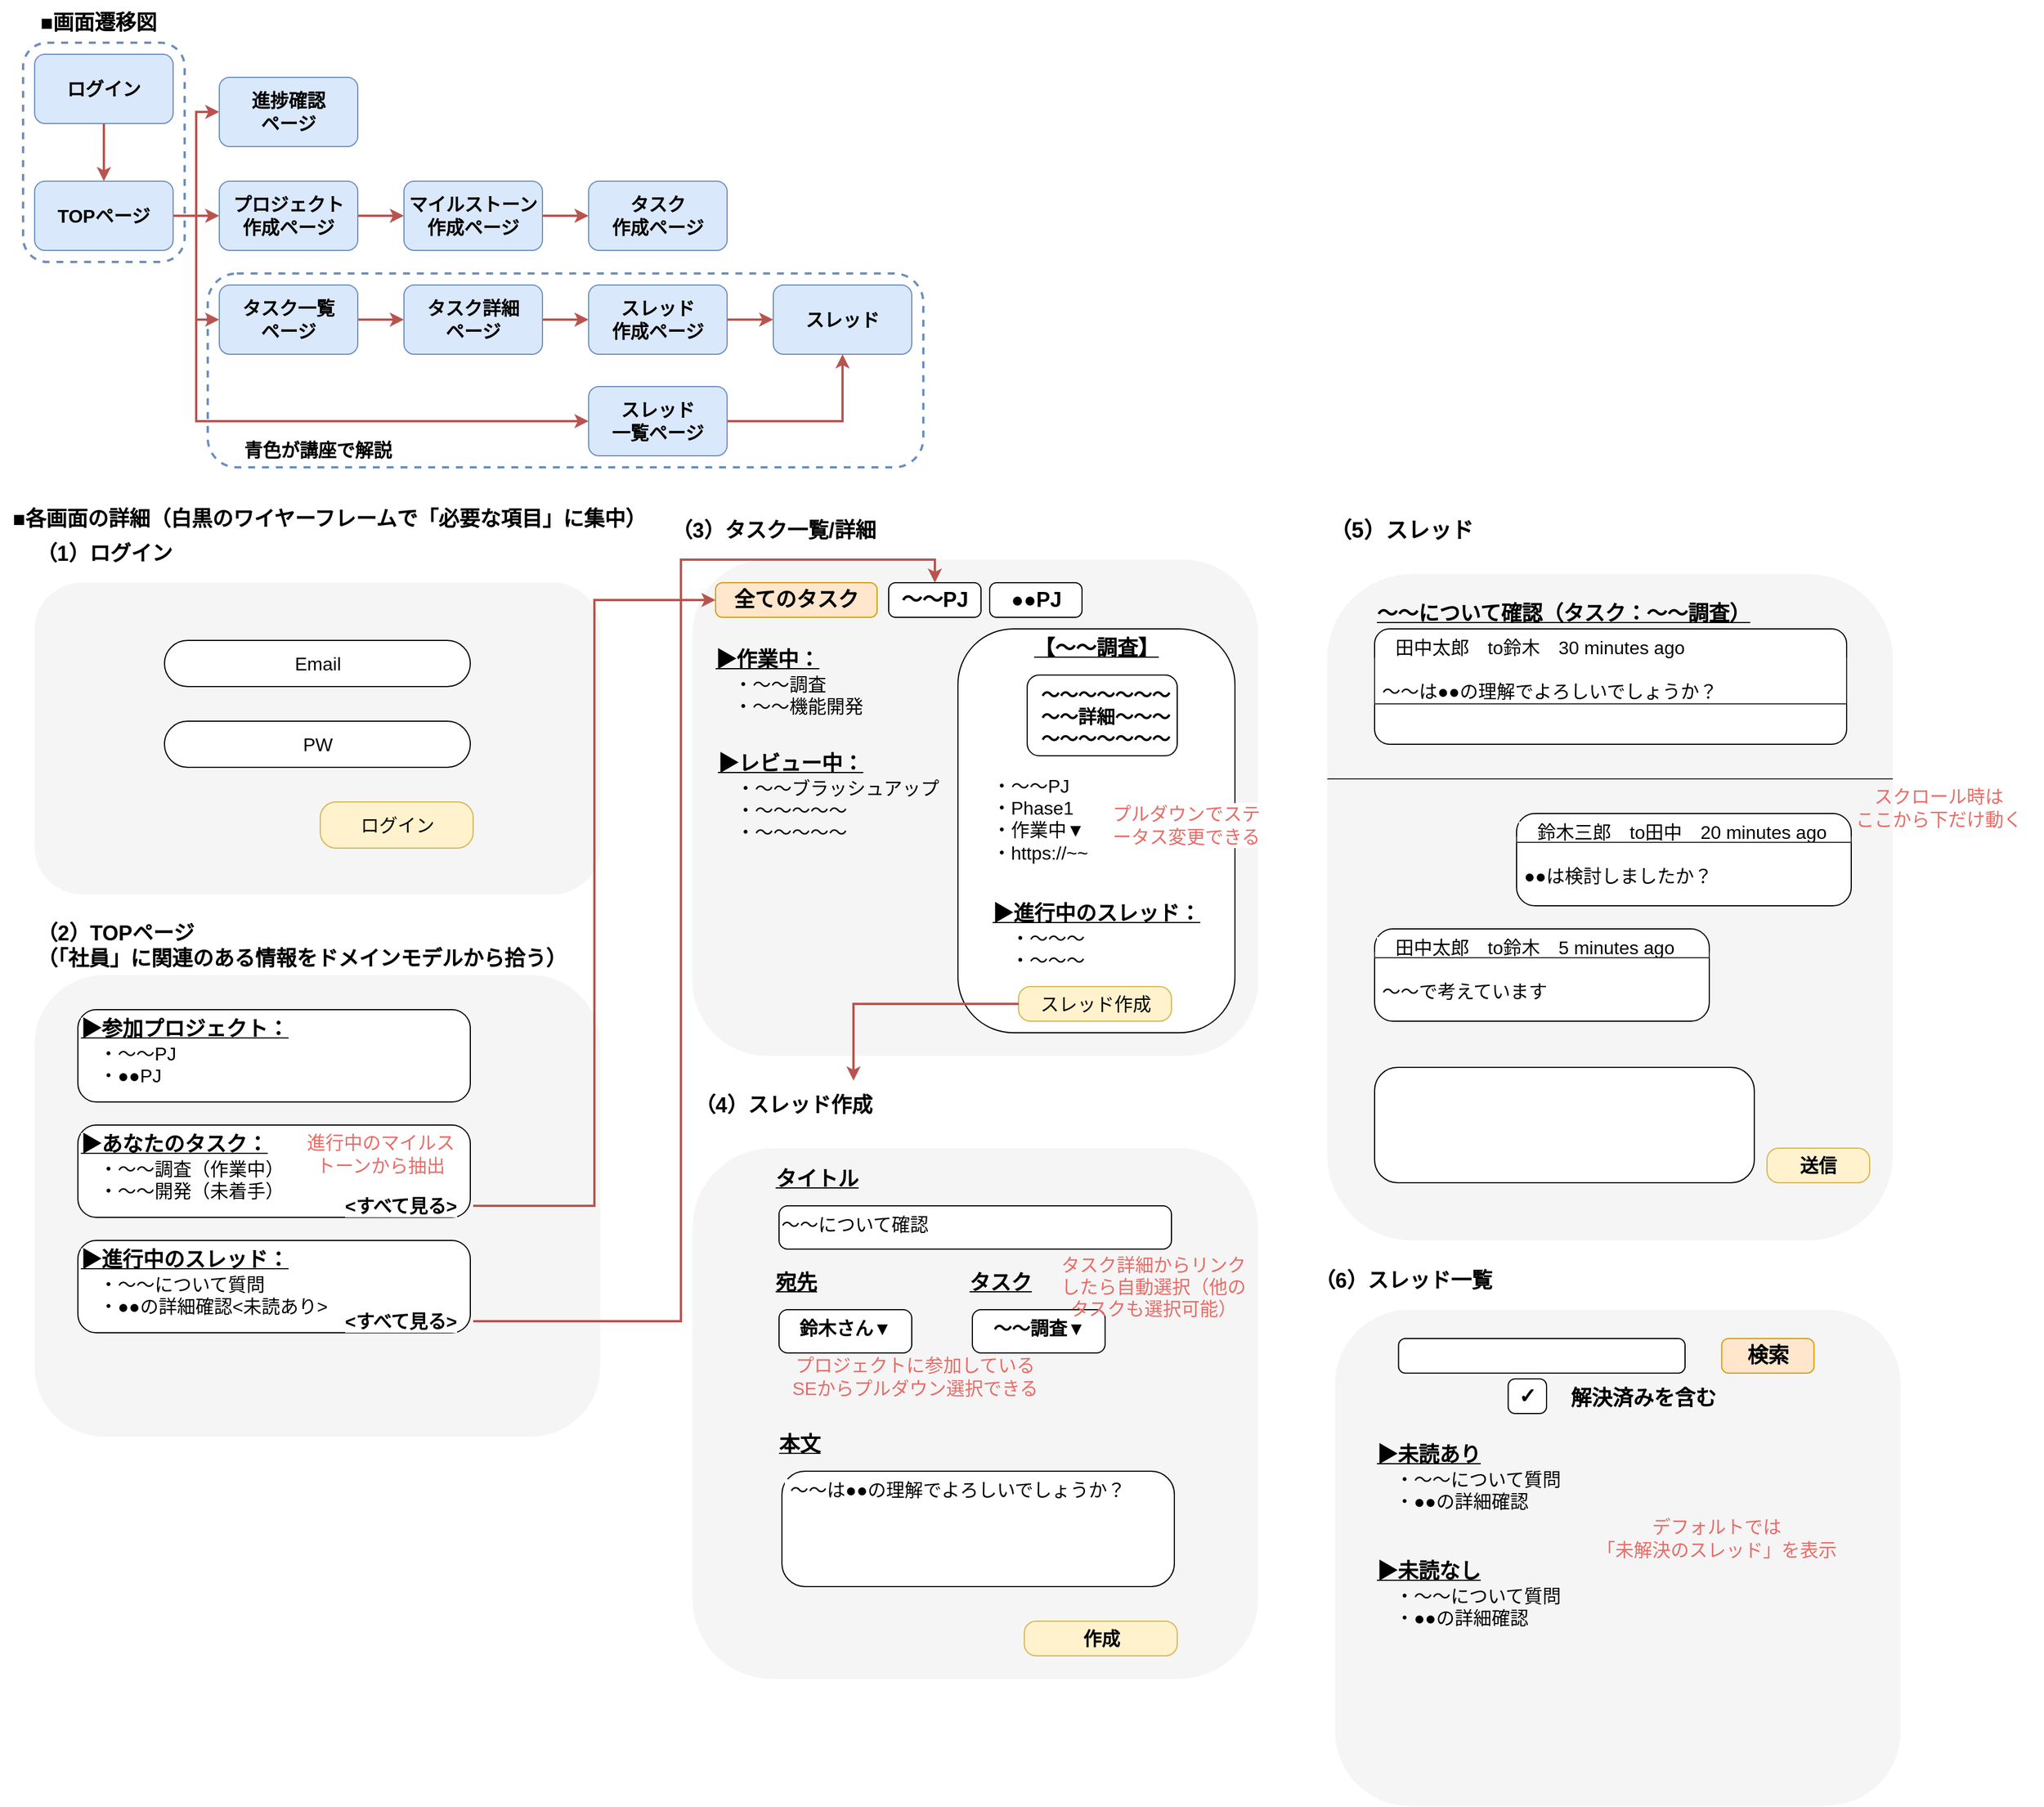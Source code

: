 <mxfile version="24.5.5" type="github" pages="2">
  <diagram name="機能設計" id="UKTYVIs6H6DA3FBy-PAy">
    <mxGraphModel grid="1" page="1" gridSize="10" guides="1" tooltips="1" connect="1" arrows="1" fold="1" pageScale="1" pageWidth="827" pageHeight="1169" math="0" shadow="0">
      <root>
        <mxCell id="0" />
        <mxCell id="1" parent="0" />
        <mxCell id="V1HrN8ptwt_78iAxf_Dw-27" value="" style="rounded=1;whiteSpace=wrap;html=1;fontFamily=Helvetica;fontSize=11;labelBackgroundColor=default;fillColor=none;dashed=1;strokeWidth=2;strokeColor=#6c8ebf;fontStyle=1" vertex="1" parent="1">
          <mxGeometry x="230" y="162" width="620" height="168" as="geometry" />
        </mxCell>
        <mxCell id="V1HrN8ptwt_78iAxf_Dw-82" value="" style="rounded=1;whiteSpace=wrap;html=1;fontFamily=Helvetica;fontSize=11;fontColor=#333333;labelBackgroundColor=default;fillColor=#f5f5f5;strokeColor=none;" vertex="1" parent="1">
          <mxGeometry x="650" y="920" width="490" height="460" as="geometry" />
        </mxCell>
        <mxCell id="V1HrN8ptwt_78iAxf_Dw-5" style="edgeStyle=orthogonalEdgeStyle;rounded=0;orthogonalLoop=1;jettySize=auto;html=1;entryX=0.5;entryY=0;entryDx=0;entryDy=0;fontColor=#000000;strokeWidth=2;fillColor=#f8cecc;strokeColor=#b85450;fontStyle=1" edge="1" parent="1" source="V1HrN8ptwt_78iAxf_Dw-3" target="V1HrN8ptwt_78iAxf_Dw-4">
          <mxGeometry relative="1" as="geometry" />
        </mxCell>
        <mxCell id="V1HrN8ptwt_78iAxf_Dw-26" value="" style="rounded=1;whiteSpace=wrap;html=1;fontFamily=Helvetica;fontSize=11;labelBackgroundColor=default;fillColor=none;dashed=1;strokeWidth=2;strokeColor=#6c8ebf;fontStyle=1" vertex="1" parent="1">
          <mxGeometry x="70" y="-38" width="140" height="190" as="geometry" />
        </mxCell>
        <mxCell id="V1HrN8ptwt_78iAxf_Dw-29" value="&lt;span style=&quot;font-size: 18px;&quot;&gt;■各画面の詳細（白黒のワイヤーフレームで「必要な項目」に集中）&lt;/span&gt;" style="text;html=1;align=center;verticalAlign=middle;resizable=0;points=[];autosize=1;strokeColor=none;fillColor=none;fontStyle=1;fontSize=18;" vertex="1" parent="1">
          <mxGeometry x="50" y="355" width="570" height="40" as="geometry" />
        </mxCell>
        <mxCell id="V1HrN8ptwt_78iAxf_Dw-3" value="ログイン" style="rounded=1;whiteSpace=wrap;html=1;fillColor=#dae8fc;strokeColor=#6c8ebf;fontSize=16;fontStyle=1" vertex="1" parent="1">
          <mxGeometry x="80" y="-28" width="120" height="60" as="geometry" />
        </mxCell>
        <mxCell id="V1HrN8ptwt_78iAxf_Dw-1" value="&lt;span style=&quot;font-size: 18px;&quot;&gt;■画面遷移図&lt;/span&gt;" style="text;html=1;align=center;verticalAlign=middle;resizable=0;points=[];autosize=1;strokeColor=none;fillColor=none;fontStyle=1;fontSize=18;" vertex="1" parent="1">
          <mxGeometry x="75" y="-75" width="120" height="40" as="geometry" />
        </mxCell>
        <mxCell id="V1HrN8ptwt_78iAxf_Dw-30" value="&lt;span style=&quot;font-size: 18px;&quot;&gt;（1）ログイン&lt;/span&gt;" style="text;html=1;align=center;verticalAlign=middle;resizable=0;points=[];autosize=1;strokeColor=none;fillColor=none;fontStyle=1;fontSize=18;" vertex="1" parent="1">
          <mxGeometry x="70" y="385" width="140" height="40" as="geometry" />
        </mxCell>
        <mxCell id="V1HrN8ptwt_78iAxf_Dw-9" value="" style="edgeStyle=orthogonalEdgeStyle;shape=connector;rounded=0;orthogonalLoop=1;jettySize=auto;html=1;strokeColor=#b85450;strokeWidth=2;align=center;verticalAlign=middle;fontFamily=Helvetica;fontSize=11;fontColor=#000000;labelBackgroundColor=default;endArrow=classic;fillColor=#f8cecc;fontStyle=1" edge="1" parent="1" source="V1HrN8ptwt_78iAxf_Dw-4" target="V1HrN8ptwt_78iAxf_Dw-6">
          <mxGeometry relative="1" as="geometry" />
        </mxCell>
        <mxCell id="V1HrN8ptwt_78iAxf_Dw-31" value="" style="rounded=1;whiteSpace=wrap;html=1;fontFamily=Helvetica;fontSize=11;fontColor=#333333;labelBackgroundColor=default;fillColor=#f5f5f5;strokeColor=none;" vertex="1" parent="1">
          <mxGeometry x="80" y="430" width="490" height="270" as="geometry" />
        </mxCell>
        <mxCell id="V1HrN8ptwt_78iAxf_Dw-19" style="edgeStyle=orthogonalEdgeStyle;shape=connector;rounded=0;orthogonalLoop=1;jettySize=auto;html=1;entryX=0;entryY=0.5;entryDx=0;entryDy=0;strokeColor=#b85450;strokeWidth=2;align=center;verticalAlign=middle;fontFamily=Helvetica;fontSize=11;fontColor=#000000;labelBackgroundColor=default;endArrow=classic;fillColor=#f8cecc;fontStyle=1" edge="1" parent="1" source="V1HrN8ptwt_78iAxf_Dw-4" target="V1HrN8ptwt_78iAxf_Dw-14">
          <mxGeometry relative="1" as="geometry" />
        </mxCell>
        <mxCell id="V1HrN8ptwt_78iAxf_Dw-32" value="Email" style="rounded=1;whiteSpace=wrap;html=1;fontFamily=Helvetica;fontSize=16;labelBackgroundColor=default;arcSize=50;" vertex="1" parent="1">
          <mxGeometry x="192.5" y="480" width="265" height="40" as="geometry" />
        </mxCell>
        <mxCell id="V1HrN8ptwt_78iAxf_Dw-25" style="edgeStyle=orthogonalEdgeStyle;shape=connector;rounded=0;orthogonalLoop=1;jettySize=auto;html=1;entryX=0;entryY=0.5;entryDx=0;entryDy=0;strokeColor=#b85450;strokeWidth=2;align=center;verticalAlign=middle;fontFamily=Helvetica;fontSize=11;fontColor=#000000;labelBackgroundColor=default;endArrow=classic;fillColor=#f8cecc;fontStyle=1" edge="1" parent="1" source="V1HrN8ptwt_78iAxf_Dw-4" target="V1HrN8ptwt_78iAxf_Dw-23">
          <mxGeometry relative="1" as="geometry" />
        </mxCell>
        <mxCell id="V1HrN8ptwt_78iAxf_Dw-33" value="PW" style="rounded=1;whiteSpace=wrap;html=1;fontFamily=Helvetica;fontSize=16;labelBackgroundColor=default;arcSize=50;" vertex="1" parent="1">
          <mxGeometry x="192.5" y="550" width="265" height="40" as="geometry" />
        </mxCell>
        <mxCell id="V1HrN8ptwt_78iAxf_Dw-132" style="edgeStyle=orthogonalEdgeStyle;shape=connector;rounded=0;orthogonalLoop=1;jettySize=auto;html=1;entryX=0;entryY=0.5;entryDx=0;entryDy=0;strokeColor=#b85450;strokeWidth=2;align=center;verticalAlign=middle;fontFamily=Helvetica;fontSize=11;fontColor=#000000;labelBackgroundColor=default;endArrow=classic;fillColor=#f8cecc;" edge="1" parent="1" source="V1HrN8ptwt_78iAxf_Dw-4" target="V1HrN8ptwt_78iAxf_Dw-129">
          <mxGeometry relative="1" as="geometry">
            <Array as="points">
              <mxPoint x="220" y="112" />
              <mxPoint x="220" y="290" />
            </Array>
          </mxGeometry>
        </mxCell>
        <mxCell id="V1HrN8ptwt_78iAxf_Dw-34" value="ログイン" style="rounded=1;whiteSpace=wrap;html=1;fontFamily=Helvetica;fontSize=16;labelBackgroundColor=none;arcSize=34;fillColor=#fff2cc;strokeColor=#d6b656;" vertex="1" parent="1">
          <mxGeometry x="327.5" y="620" width="132.5" height="40" as="geometry" />
        </mxCell>
        <mxCell id="V1HrN8ptwt_78iAxf_Dw-4" value="TOPページ" style="rounded=1;whiteSpace=wrap;html=1;fillColor=#dae8fc;strokeColor=#6c8ebf;fontSize=16;fontStyle=1" vertex="1" parent="1">
          <mxGeometry x="80" y="82" width="120" height="60" as="geometry" />
        </mxCell>
        <mxCell id="V1HrN8ptwt_78iAxf_Dw-10" value="" style="edgeStyle=orthogonalEdgeStyle;shape=connector;rounded=0;orthogonalLoop=1;jettySize=auto;html=1;strokeColor=#b85450;strokeWidth=2;align=center;verticalAlign=middle;fontFamily=Helvetica;fontSize=11;fontColor=#000000;labelBackgroundColor=default;endArrow=classic;fillColor=#f8cecc;fontStyle=1" edge="1" parent="1" source="V1HrN8ptwt_78iAxf_Dw-6" target="V1HrN8ptwt_78iAxf_Dw-7">
          <mxGeometry relative="1" as="geometry" />
        </mxCell>
        <mxCell id="V1HrN8ptwt_78iAxf_Dw-35" value="&lt;span style=&quot;font-size: 18px;&quot;&gt;（2）TOPページ&lt;/span&gt;&lt;div style=&quot;font-size: 18px;&quot;&gt;&lt;span style=&quot;font-size: 18px;&quot;&gt;（「社員」に関連のある情報をドメインモデルから拾う）&lt;/span&gt;&lt;/div&gt;" style="text;html=1;align=left;verticalAlign=middle;resizable=0;points=[];autosize=1;strokeColor=none;fillColor=none;fontStyle=1;fontSize=18;" vertex="1" parent="1">
          <mxGeometry x="80" y="715" width="490" height="60" as="geometry" />
        </mxCell>
        <mxCell id="V1HrN8ptwt_78iAxf_Dw-6" value="プロジェクト&lt;div&gt;作成ページ&lt;/div&gt;" style="rounded=1;whiteSpace=wrap;html=1;fillColor=#dae8fc;strokeColor=#6c8ebf;fontSize=16;fontStyle=1" vertex="1" parent="1">
          <mxGeometry x="240" y="82" width="120" height="60" as="geometry" />
        </mxCell>
        <mxCell id="V1HrN8ptwt_78iAxf_Dw-36" value="&lt;font size=&quot;1&quot;&gt;あああ&lt;/font&gt;" style="rounded=1;whiteSpace=wrap;html=1;fontFamily=Helvetica;fontSize=11;fontColor=#333333;labelBackgroundColor=default;fillColor=#f5f5f5;strokeColor=none;" vertex="1" parent="1">
          <mxGeometry x="80" y="770" width="490" height="400" as="geometry" />
        </mxCell>
        <mxCell id="V1HrN8ptwt_78iAxf_Dw-11" value="" style="edgeStyle=orthogonalEdgeStyle;shape=connector;rounded=0;orthogonalLoop=1;jettySize=auto;html=1;strokeColor=#b85450;strokeWidth=2;align=center;verticalAlign=middle;fontFamily=Helvetica;fontSize=11;fontColor=#000000;labelBackgroundColor=default;endArrow=classic;fillColor=#f8cecc;fontStyle=1" edge="1" parent="1" source="V1HrN8ptwt_78iAxf_Dw-7" target="V1HrN8ptwt_78iAxf_Dw-8">
          <mxGeometry relative="1" as="geometry" />
        </mxCell>
        <mxCell id="V1HrN8ptwt_78iAxf_Dw-37" value="&lt;u&gt;&lt;b&gt;&lt;font style=&quot;font-size: 18px;&quot;&gt;▶参加プロジェクト：&lt;/font&gt;&lt;/b&gt;&lt;/u&gt;&lt;div style=&quot;&quot;&gt;&lt;font style=&quot;font-size: 16px;&quot;&gt;&lt;span style=&quot;font-weight: bold;&quot;&gt;　&lt;/span&gt;・～～PJ&lt;/font&gt;&lt;/div&gt;&lt;div style=&quot;&quot;&gt;&lt;font style=&quot;font-size: 16px;&quot;&gt;　・●●PJ&lt;/font&gt;&lt;/div&gt;" style="rounded=1;whiteSpace=wrap;html=1;fontFamily=Helvetica;fontSize=16;labelBackgroundColor=default;arcSize=20;verticalAlign=top;align=left;" vertex="1" parent="1">
          <mxGeometry x="117.5" y="800" width="340" height="80" as="geometry" />
        </mxCell>
        <mxCell id="V1HrN8ptwt_78iAxf_Dw-7" value="マイルストーン&lt;div&gt;作成ページ&lt;/div&gt;" style="rounded=1;whiteSpace=wrap;html=1;fillColor=#dae8fc;strokeColor=#6c8ebf;fontSize=16;fontStyle=1" vertex="1" parent="1">
          <mxGeometry x="400" y="82" width="120" height="60" as="geometry" />
        </mxCell>
        <mxCell id="V1HrN8ptwt_78iAxf_Dw-40" value="&lt;u&gt;&lt;b&gt;&lt;font style=&quot;font-size: 18px;&quot;&gt;▶あなたのタスク：&lt;/font&gt;&lt;/b&gt;&lt;/u&gt;&lt;div style=&quot;&quot;&gt;&lt;font style=&quot;font-size: 16px;&quot;&gt;&lt;span style=&quot;font-weight: bold;&quot;&gt;　&lt;/span&gt;・～～調査（作業中）&lt;/font&gt;&lt;/div&gt;&lt;div style=&quot;&quot;&gt;&lt;font style=&quot;font-size: 16px;&quot;&gt;　・～～開発（未着手）&lt;/font&gt;&lt;/div&gt;" style="rounded=1;whiteSpace=wrap;html=1;fontFamily=Helvetica;fontSize=16;labelBackgroundColor=default;arcSize=20;verticalAlign=top;align=left;" vertex="1" parent="1">
          <mxGeometry x="117.5" y="900" width="340" height="80" as="geometry" />
        </mxCell>
        <mxCell id="V1HrN8ptwt_78iAxf_Dw-8" value="タスク&lt;div&gt;作成ページ&lt;/div&gt;" style="rounded=1;whiteSpace=wrap;html=1;fillColor=#dae8fc;strokeColor=#6c8ebf;fontSize=16;fontStyle=1" vertex="1" parent="1">
          <mxGeometry x="560" y="82" width="120" height="60" as="geometry" />
        </mxCell>
        <mxCell id="V1HrN8ptwt_78iAxf_Dw-41" value="&lt;font style=&quot;font-size: 16px;&quot;&gt;進行中のマイルストーンから抽出&lt;/font&gt;" style="text;html=1;align=center;verticalAlign=middle;whiteSpace=wrap;rounded=0;fontFamily=Helvetica;fontSize=11;fontColor=#EA6B66;labelBackgroundColor=default;" vertex="1" parent="1">
          <mxGeometry x="310" y="910" width="140" height="30" as="geometry" />
        </mxCell>
        <mxCell id="V1HrN8ptwt_78iAxf_Dw-20" value="" style="edgeStyle=orthogonalEdgeStyle;shape=connector;rounded=0;orthogonalLoop=1;jettySize=auto;html=1;strokeColor=#b85450;strokeWidth=2;align=center;verticalAlign=middle;fontFamily=Helvetica;fontSize=11;fontColor=#000000;labelBackgroundColor=default;endArrow=classic;fillColor=#f8cecc;fontStyle=1" edge="1" parent="1" source="V1HrN8ptwt_78iAxf_Dw-14" target="V1HrN8ptwt_78iAxf_Dw-16">
          <mxGeometry relative="1" as="geometry" />
        </mxCell>
        <mxCell id="V1HrN8ptwt_78iAxf_Dw-42" value="&amp;lt;すべて見る&amp;gt;" style="text;html=1;align=center;verticalAlign=middle;whiteSpace=wrap;rounded=0;fontFamily=Helvetica;fontSize=16;fontColor=#000000;labelBackgroundColor=default;fontStyle=1" vertex="1" parent="1">
          <mxGeometry x="335" y="955" width="125" height="30" as="geometry" />
        </mxCell>
        <mxCell id="V1HrN8ptwt_78iAxf_Dw-14" value="タスク一覧&lt;div&gt;ページ&lt;/div&gt;" style="rounded=1;whiteSpace=wrap;html=1;fillColor=#dae8fc;strokeColor=#6c8ebf;fontSize=16;fontStyle=1" vertex="1" parent="1">
          <mxGeometry x="240" y="172" width="120" height="60" as="geometry" />
        </mxCell>
        <mxCell id="V1HrN8ptwt_78iAxf_Dw-46" value="&lt;u&gt;&lt;b&gt;&lt;font style=&quot;font-size: 18px;&quot;&gt;▶進行中のスレッド：&lt;/font&gt;&lt;/b&gt;&lt;/u&gt;&lt;div style=&quot;&quot;&gt;&lt;font style=&quot;font-size: 16px;&quot;&gt;&lt;span style=&quot;font-weight: bold;&quot;&gt;　&lt;/span&gt;・～～について質問&lt;/font&gt;&lt;/div&gt;&lt;div style=&quot;&quot;&gt;&lt;font style=&quot;font-size: 16px;&quot;&gt;　・●●の詳細確認&amp;lt;未読あり&amp;gt;&lt;/font&gt;&lt;/div&gt;" style="rounded=1;whiteSpace=wrap;html=1;fontFamily=Helvetica;fontSize=16;labelBackgroundColor=default;arcSize=20;verticalAlign=top;align=left;" vertex="1" parent="1">
          <mxGeometry x="117.5" y="1000" width="340" height="80" as="geometry" />
        </mxCell>
        <mxCell id="V1HrN8ptwt_78iAxf_Dw-21" value="" style="edgeStyle=orthogonalEdgeStyle;shape=connector;rounded=0;orthogonalLoop=1;jettySize=auto;html=1;strokeColor=#b85450;strokeWidth=2;align=center;verticalAlign=middle;fontFamily=Helvetica;fontSize=11;fontColor=#000000;labelBackgroundColor=default;endArrow=classic;fillColor=#f8cecc;fontStyle=1" edge="1" parent="1" source="V1HrN8ptwt_78iAxf_Dw-16" target="V1HrN8ptwt_78iAxf_Dw-17">
          <mxGeometry relative="1" as="geometry" />
        </mxCell>
        <mxCell id="V1HrN8ptwt_78iAxf_Dw-48" value="&amp;lt;すべて見る&amp;gt;" style="text;html=1;align=center;verticalAlign=middle;whiteSpace=wrap;rounded=0;fontFamily=Helvetica;fontSize=16;fontColor=#000000;labelBackgroundColor=default;fontStyle=1" vertex="1" parent="1">
          <mxGeometry x="335" y="1055" width="125" height="30" as="geometry" />
        </mxCell>
        <mxCell id="V1HrN8ptwt_78iAxf_Dw-16" value="タスク詳細&lt;div&gt;ページ&lt;/div&gt;" style="rounded=1;whiteSpace=wrap;html=1;fillColor=#dae8fc;strokeColor=#6c8ebf;fontSize=16;fontStyle=1" vertex="1" parent="1">
          <mxGeometry x="400" y="172" width="120" height="60" as="geometry" />
        </mxCell>
        <mxCell id="V1HrN8ptwt_78iAxf_Dw-49" value="&lt;span style=&quot;font-size: 18px;&quot;&gt;（3）タスク一覧/詳細&lt;/span&gt;" style="text;html=1;align=left;verticalAlign=middle;resizable=0;points=[];autosize=1;strokeColor=none;fillColor=none;fontStyle=1;fontSize=18;" vertex="1" parent="1">
          <mxGeometry x="630" y="365" width="200" height="40" as="geometry" />
        </mxCell>
        <mxCell id="V1HrN8ptwt_78iAxf_Dw-22" value="" style="edgeStyle=orthogonalEdgeStyle;shape=connector;rounded=0;orthogonalLoop=1;jettySize=auto;html=1;strokeColor=#b85450;strokeWidth=2;align=center;verticalAlign=middle;fontFamily=Helvetica;fontSize=11;fontColor=#000000;labelBackgroundColor=default;endArrow=classic;fillColor=#f8cecc;fontStyle=1" edge="1" parent="1" source="V1HrN8ptwt_78iAxf_Dw-17" target="V1HrN8ptwt_78iAxf_Dw-18">
          <mxGeometry relative="1" as="geometry" />
        </mxCell>
        <mxCell id="V1HrN8ptwt_78iAxf_Dw-50" value="" style="rounded=1;whiteSpace=wrap;html=1;fontFamily=Helvetica;fontSize=11;fontColor=#333333;labelBackgroundColor=default;fillColor=#f5f5f5;strokeColor=none;" vertex="1" parent="1">
          <mxGeometry x="650" y="410" width="490" height="430" as="geometry" />
        </mxCell>
        <mxCell id="V1HrN8ptwt_78iAxf_Dw-17" value="スレッド&lt;div&gt;作成ページ&lt;/div&gt;" style="rounded=1;whiteSpace=wrap;html=1;fillColor=#dae8fc;strokeColor=#6c8ebf;fontSize=16;fontStyle=1" vertex="1" parent="1">
          <mxGeometry x="560" y="172" width="120" height="60" as="geometry" />
        </mxCell>
        <mxCell id="V1HrN8ptwt_78iAxf_Dw-51" value="&lt;span style=&quot;font-size: 18px;&quot;&gt;&lt;b&gt;&lt;span&gt;全てのタスク&lt;/span&gt;&lt;/b&gt;&lt;/span&gt;" style="rounded=1;whiteSpace=wrap;html=1;fontFamily=Helvetica;fontSize=16;labelBackgroundColor=none;arcSize=20;strokeColor=#d79b00;verticalAlign=middle;align=center;fillColor=#ffe6cc;fontStyle=0" vertex="1" parent="1">
          <mxGeometry x="670" y="430" width="140" height="30" as="geometry" />
        </mxCell>
        <mxCell id="V1HrN8ptwt_78iAxf_Dw-18" value="スレッド" style="rounded=1;whiteSpace=wrap;html=1;fillColor=#dae8fc;strokeColor=#6c8ebf;fontSize=16;fontStyle=1" vertex="1" parent="1">
          <mxGeometry x="720" y="172" width="120" height="60" as="geometry" />
        </mxCell>
        <mxCell id="V1HrN8ptwt_78iAxf_Dw-52" value="&lt;u&gt;&lt;b&gt;&lt;font style=&quot;font-size: 18px;&quot;&gt;▶作業中：&lt;/font&gt;&lt;/b&gt;&lt;/u&gt;&lt;div style=&quot;&quot;&gt;&lt;font style=&quot;font-size: 16px;&quot;&gt;&lt;span style=&quot;font-weight: bold;&quot;&gt;　&lt;/span&gt;・～～調査&lt;/font&gt;&lt;/div&gt;&lt;div style=&quot;&quot;&gt;&lt;font style=&quot;font-size: 16px;&quot;&gt;　・～～機能開発&lt;/font&gt;&lt;/div&gt;" style="rounded=1;whiteSpace=wrap;html=1;fontFamily=Helvetica;fontSize=16;fontColor=#000000;labelBackgroundColor=none;arcSize=20;strokeColor=none;verticalAlign=top;align=left;fillColor=none;" vertex="1" parent="1">
          <mxGeometry x="667.5" y="480" width="172.5" height="80" as="geometry" />
        </mxCell>
        <mxCell id="V1HrN8ptwt_78iAxf_Dw-23" value="進捗確認&lt;div&gt;ページ&lt;/div&gt;" style="rounded=1;whiteSpace=wrap;html=1;fillColor=#dae8fc;strokeColor=#6c8ebf;fontSize=16;fontStyle=1" vertex="1" parent="1">
          <mxGeometry x="240" y="-8" width="120" height="60" as="geometry" />
        </mxCell>
        <mxCell id="V1HrN8ptwt_78iAxf_Dw-57" value="&lt;span style=&quot;font-size: 18px;&quot;&gt;&lt;b&gt;～～PJ&lt;/b&gt;&lt;/span&gt;" style="rounded=1;whiteSpace=wrap;html=1;fontFamily=Helvetica;fontSize=16;labelBackgroundColor=none;arcSize=20;verticalAlign=middle;align=center;fontStyle=0" vertex="1" parent="1">
          <mxGeometry x="820" y="430" width="80" height="30" as="geometry" />
        </mxCell>
        <mxCell id="V1HrN8ptwt_78iAxf_Dw-28" value="&lt;span style=&quot;font-size: 16px;&quot;&gt;青色が講座で解説&lt;/span&gt;" style="text;html=1;align=center;verticalAlign=middle;resizable=0;points=[];autosize=1;strokeColor=none;fillColor=none;fontStyle=1" vertex="1" parent="1">
          <mxGeometry x="250" y="300" width="150" height="30" as="geometry" />
        </mxCell>
        <mxCell id="V1HrN8ptwt_78iAxf_Dw-58" value="&lt;span style=&quot;font-size: 18px;&quot;&gt;&lt;b&gt;●●PJ&lt;/b&gt;&lt;/span&gt;" style="rounded=1;whiteSpace=wrap;html=1;fontFamily=Helvetica;fontSize=16;labelBackgroundColor=none;arcSize=20;verticalAlign=middle;align=center;fontStyle=0" vertex="1" parent="1">
          <mxGeometry x="907.5" y="430" width="80" height="30" as="geometry" />
        </mxCell>
        <mxCell id="V1HrN8ptwt_78iAxf_Dw-59" value="&lt;u&gt;&lt;b&gt;&lt;font style=&quot;font-size: 18px;&quot;&gt;▶レビュー中：&lt;/font&gt;&lt;/b&gt;&lt;/u&gt;&lt;div style=&quot;&quot;&gt;&lt;font style=&quot;font-size: 16px;&quot;&gt;&lt;span style=&quot;font-weight: bold;&quot;&gt;　&lt;/span&gt;・～～ブラッシュアップ&lt;/font&gt;&lt;/div&gt;&lt;div style=&quot;&quot;&gt;&lt;font style=&quot;font-size: 16px;&quot;&gt;　・～～～～～&lt;/font&gt;&lt;/div&gt;&lt;div style=&quot;&quot;&gt;　・～～～～～&lt;/div&gt;" style="rounded=1;whiteSpace=wrap;html=1;fontFamily=Helvetica;fontSize=16;fontColor=#000000;labelBackgroundColor=none;arcSize=20;strokeColor=none;verticalAlign=top;align=left;fillColor=none;" vertex="1" parent="1">
          <mxGeometry x="670" y="570" width="210" height="80" as="geometry" />
        </mxCell>
        <mxCell id="V1HrN8ptwt_78iAxf_Dw-60" value="&lt;div style=&quot;&quot;&gt;&lt;b style=&quot;font-size: 18px;&quot;&gt;&lt;u&gt;【～～調査】&lt;/u&gt;&lt;/b&gt;&lt;/div&gt;&lt;div style=&quot;&quot;&gt;&lt;br&gt;&lt;/div&gt;&lt;div style=&quot;&quot;&gt;&lt;font style=&quot;font-size: 16px;&quot;&gt;&lt;span style=&quot;font-weight: bold;&quot;&gt;　～～～～～～～&lt;/span&gt;&lt;/font&gt;&lt;/div&gt;&lt;div style=&quot;&quot;&gt;&lt;b&gt;　～～詳細～～～&lt;/b&gt;&lt;/div&gt;&lt;div style=&quot;&quot;&gt;&lt;b&gt;　～～～～～～～&lt;/b&gt;&lt;/div&gt;" style="rounded=1;whiteSpace=wrap;html=1;fontFamily=Helvetica;fontSize=16;labelBackgroundColor=default;arcSize=20;verticalAlign=top;align=center;" vertex="1" parent="1">
          <mxGeometry x="880" y="470" width="240" height="350" as="geometry" />
        </mxCell>
        <mxCell id="V1HrN8ptwt_78iAxf_Dw-61" value="" style="rounded=1;whiteSpace=wrap;html=1;fontFamily=Helvetica;fontSize=11;fontColor=#000000;labelBackgroundColor=default;fillColor=none;" vertex="1" parent="1">
          <mxGeometry x="940" y="510" width="130" height="70" as="geometry" />
        </mxCell>
        <mxCell id="V1HrN8ptwt_78iAxf_Dw-63" value="&lt;div style=&quot;&quot;&gt;&lt;font style=&quot;font-size: 16px;&quot;&gt;・～～PJ&lt;/font&gt;&lt;/div&gt;&lt;div style=&quot;&quot;&gt;・Phase1&lt;/div&gt;&lt;div style=&quot;&quot;&gt;・作業中▼&lt;/div&gt;&lt;div style=&quot;&quot;&gt;・https://~~&lt;/div&gt;" style="rounded=1;whiteSpace=wrap;html=1;fontFamily=Helvetica;fontSize=16;fontColor=#000000;labelBackgroundColor=none;arcSize=20;strokeColor=none;verticalAlign=top;align=left;fillColor=none;" vertex="1" parent="1">
          <mxGeometry x="907.5" y="590" width="172.5" height="80" as="geometry" />
        </mxCell>
        <mxCell id="V1HrN8ptwt_78iAxf_Dw-64" value="&lt;u&gt;&lt;b&gt;&lt;font style=&quot;font-size: 18px;&quot;&gt;▶進行中のスレッド&lt;/font&gt;&lt;/b&gt;&lt;/u&gt;&lt;u style=&quot;background-color: initial;&quot;&gt;&lt;b&gt;&lt;font style=&quot;font-size: 18px;&quot;&gt;：&lt;/font&gt;&lt;/b&gt;&lt;/u&gt;&lt;div&gt;&lt;div style=&quot;&quot;&gt;&lt;font style=&quot;font-size: 16px;&quot;&gt;&lt;span style=&quot;font-weight: bold;&quot;&gt;　&lt;/span&gt;・～～～&lt;/font&gt;&lt;/div&gt;&lt;div style=&quot;&quot;&gt;&lt;font style=&quot;font-size: 16px;&quot;&gt;　・～～～&lt;/font&gt;&lt;/div&gt;&lt;/div&gt;" style="rounded=1;whiteSpace=wrap;html=1;fontFamily=Helvetica;fontSize=16;fontColor=#000000;labelBackgroundColor=none;arcSize=20;strokeColor=none;verticalAlign=top;align=left;fillColor=none;" vertex="1" parent="1">
          <mxGeometry x="907.5" y="700" width="182.5" height="80" as="geometry" />
        </mxCell>
        <mxCell id="V1HrN8ptwt_78iAxf_Dw-66" style="edgeStyle=orthogonalEdgeStyle;shape=connector;rounded=0;orthogonalLoop=1;jettySize=auto;html=1;entryX=0;entryY=0.5;entryDx=0;entryDy=0;strokeColor=#b85450;strokeWidth=2;align=center;verticalAlign=middle;fontFamily=Helvetica;fontSize=11;fontColor=#000000;labelBackgroundColor=default;endArrow=classic;fillColor=#f8cecc;" edge="1" parent="1" source="V1HrN8ptwt_78iAxf_Dw-42" target="V1HrN8ptwt_78iAxf_Dw-51">
          <mxGeometry relative="1" as="geometry" />
        </mxCell>
        <mxCell id="V1HrN8ptwt_78iAxf_Dw-67" style="edgeStyle=orthogonalEdgeStyle;shape=connector;rounded=0;orthogonalLoop=1;jettySize=auto;html=1;entryX=0.5;entryY=0;entryDx=0;entryDy=0;strokeColor=#b85450;strokeWidth=2;align=center;verticalAlign=middle;fontFamily=Helvetica;fontSize=11;fontColor=#000000;labelBackgroundColor=default;endArrow=classic;fillColor=#f8cecc;" edge="1" parent="1" source="V1HrN8ptwt_78iAxf_Dw-48" target="V1HrN8ptwt_78iAxf_Dw-57">
          <mxGeometry relative="1" as="geometry" />
        </mxCell>
        <mxCell id="V1HrN8ptwt_78iAxf_Dw-75" value="&lt;span style=&quot;font-size: 18px;&quot;&gt;（4）スレッド作成&lt;br style=&quot;font-size: 18px;&quot;&gt;&lt;/span&gt;" style="text;html=1;align=left;verticalAlign=middle;resizable=0;points=[];autosize=1;strokeColor=none;fillColor=none;fontStyle=1;fontSize=18;" vertex="1" parent="1">
          <mxGeometry x="650" y="862.5" width="180" height="40" as="geometry" />
        </mxCell>
        <mxCell id="V1HrN8ptwt_78iAxf_Dw-76" value="～～について確認" style="rounded=1;whiteSpace=wrap;html=1;fontFamily=Helvetica;fontSize=16;labelBackgroundColor=default;arcSize=20;verticalAlign=top;align=left;" vertex="1" parent="1">
          <mxGeometry x="725" y="970" width="340" height="37.5" as="geometry" />
        </mxCell>
        <mxCell id="V1HrN8ptwt_78iAxf_Dw-83" value="&lt;span style=&quot;font-size: 18px;&quot;&gt;&lt;b&gt;&lt;u&gt;タイトル&lt;/u&gt;&lt;/b&gt;&lt;/span&gt;" style="rounded=1;whiteSpace=wrap;html=1;fontFamily=Helvetica;fontSize=16;fontColor=#000000;labelBackgroundColor=none;arcSize=20;strokeColor=none;verticalAlign=top;align=left;fillColor=none;" vertex="1" parent="1">
          <mxGeometry x="720" y="930" width="100" height="40" as="geometry" />
        </mxCell>
        <mxCell id="V1HrN8ptwt_78iAxf_Dw-84" value="&amp;nbsp;～～は●●の理解でよろしいでしょうか？" style="rounded=1;whiteSpace=wrap;html=1;fontFamily=Helvetica;fontSize=16;labelBackgroundColor=default;arcSize=20;verticalAlign=top;align=left;" vertex="1" parent="1">
          <mxGeometry x="727.5" y="1200" width="340" height="100" as="geometry" />
        </mxCell>
        <mxCell id="V1HrN8ptwt_78iAxf_Dw-85" value="&lt;span style=&quot;font-size: 18px;&quot;&gt;&lt;b&gt;&lt;u&gt;本文&lt;/u&gt;&lt;/b&gt;&lt;/span&gt;" style="rounded=1;whiteSpace=wrap;html=1;fontFamily=Helvetica;fontSize=16;fontColor=#000000;labelBackgroundColor=none;arcSize=20;strokeColor=none;verticalAlign=top;align=left;fillColor=none;" vertex="1" parent="1">
          <mxGeometry x="722.5" y="1160" width="100" height="40" as="geometry" />
        </mxCell>
        <mxCell id="V1HrN8ptwt_78iAxf_Dw-87" value="鈴木さん▼" style="rounded=1;whiteSpace=wrap;html=1;fontFamily=Helvetica;fontSize=16;labelBackgroundColor=default;arcSize=20;verticalAlign=top;align=center;fontStyle=1" vertex="1" parent="1">
          <mxGeometry x="725" y="1060" width="115" height="37.5" as="geometry" />
        </mxCell>
        <mxCell id="V1HrN8ptwt_78iAxf_Dw-88" value="&lt;span style=&quot;font-size: 18px;&quot;&gt;&lt;b&gt;&lt;u&gt;宛先&lt;/u&gt;&lt;/b&gt;&lt;/span&gt;" style="rounded=1;whiteSpace=wrap;html=1;fontFamily=Helvetica;fontSize=16;fontColor=#000000;labelBackgroundColor=none;arcSize=20;strokeColor=none;verticalAlign=top;align=left;fillColor=none;" vertex="1" parent="1">
          <mxGeometry x="720" y="1020" width="80" height="40" as="geometry" />
        </mxCell>
        <mxCell id="V1HrN8ptwt_78iAxf_Dw-89" value="～～調査▼" style="rounded=1;whiteSpace=wrap;html=1;fontFamily=Helvetica;fontSize=16;labelBackgroundColor=default;arcSize=20;verticalAlign=top;align=center;fontStyle=1" vertex="1" parent="1">
          <mxGeometry x="892.5" y="1060" width="115" height="37.5" as="geometry" />
        </mxCell>
        <mxCell id="V1HrN8ptwt_78iAxf_Dw-90" value="&lt;span style=&quot;font-size: 18px;&quot;&gt;&lt;b&gt;&lt;u&gt;タスク&lt;/u&gt;&lt;/b&gt;&lt;/span&gt;" style="rounded=1;whiteSpace=wrap;html=1;fontFamily=Helvetica;fontSize=16;fontColor=#000000;labelBackgroundColor=none;arcSize=20;strokeColor=none;verticalAlign=top;align=left;fillColor=none;" vertex="1" parent="1">
          <mxGeometry x="887.5" y="1020" width="80" height="40" as="geometry" />
        </mxCell>
        <mxCell id="V1HrN8ptwt_78iAxf_Dw-91" value="&lt;font style=&quot;font-size: 16px;&quot;&gt;タスク詳細からリンクしたら自動選択（他のタスクも選択可能）&lt;/font&gt;" style="text;html=1;align=center;verticalAlign=middle;whiteSpace=wrap;rounded=0;fontFamily=Helvetica;fontSize=11;fontColor=#EA6B66;labelBackgroundColor=none;" vertex="1" parent="1">
          <mxGeometry x="967.5" y="1025" width="162.5" height="30" as="geometry" />
        </mxCell>
        <mxCell id="V1HrN8ptwt_78iAxf_Dw-92" value="&lt;font style=&quot;font-size: 16px;&quot;&gt;プロジェクトに参加しているSEからプルダウン選択できる&lt;/font&gt;" style="text;html=1;align=center;verticalAlign=middle;whiteSpace=wrap;rounded=0;fontFamily=Helvetica;fontSize=11;fontColor=#EA6B66;labelBackgroundColor=none;" vertex="1" parent="1">
          <mxGeometry x="727.5" y="1097.5" width="230" height="40" as="geometry" />
        </mxCell>
        <mxCell id="V1HrN8ptwt_78iAxf_Dw-93" value="スレッド作成" style="rounded=1;whiteSpace=wrap;html=1;fontFamily=Helvetica;fontSize=16;labelBackgroundColor=none;arcSize=34;fillColor=#fff2cc;strokeColor=#d6b656;" vertex="1" parent="1">
          <mxGeometry x="932.5" y="780" width="132.5" height="30" as="geometry" />
        </mxCell>
        <mxCell id="V1HrN8ptwt_78iAxf_Dw-94" value="作成" style="rounded=1;whiteSpace=wrap;html=1;fontFamily=Helvetica;fontSize=16;labelBackgroundColor=none;arcSize=34;fillColor=#fff2cc;strokeColor=#d6b656;fontStyle=1" vertex="1" parent="1">
          <mxGeometry x="937.5" y="1330" width="132.5" height="30" as="geometry" />
        </mxCell>
        <mxCell id="V1HrN8ptwt_78iAxf_Dw-95" value="" style="rounded=1;whiteSpace=wrap;html=1;fontFamily=Helvetica;fontSize=11;fontColor=#333333;labelBackgroundColor=default;fillColor=#f5f5f5;strokeColor=none;" vertex="1" parent="1">
          <mxGeometry x="1200" y="422.5" width="490" height="577.5" as="geometry" />
        </mxCell>
        <mxCell id="V1HrN8ptwt_78iAxf_Dw-96" value="&lt;span style=&quot;font-size: 19px;&quot;&gt;（5）スレッド&lt;br style=&quot;font-size: 19px;&quot;&gt;&lt;/span&gt;" style="text;html=1;align=left;verticalAlign=middle;resizable=0;points=[];autosize=1;strokeColor=none;fillColor=none;fontStyle=1;fontSize=19;" vertex="1" parent="1">
          <mxGeometry x="1200" y="365" width="150" height="40" as="geometry" />
        </mxCell>
        <mxCell id="V1HrN8ptwt_78iAxf_Dw-97" value="　田中太郎　to鈴木　30 minutes ago&lt;div&gt;&lt;br&gt;&lt;/div&gt;&lt;div&gt;&amp;nbsp;～～は●●の理解でよろしいでしょうか？&lt;br&gt;&lt;/div&gt;" style="rounded=1;whiteSpace=wrap;html=1;fontFamily=Helvetica;fontSize=16;labelBackgroundColor=default;arcSize=13;verticalAlign=top;align=left;" vertex="1" parent="1">
          <mxGeometry x="1241" y="470" width="409" height="100" as="geometry" />
        </mxCell>
        <mxCell id="V1HrN8ptwt_78iAxf_Dw-98" value="&lt;span style=&quot;font-size: 18px;&quot;&gt;&lt;b&gt;&lt;u&gt;～～について確認（タスク：～～調査）&lt;/u&gt;&lt;/b&gt;&lt;/span&gt;" style="rounded=1;whiteSpace=wrap;html=1;fontFamily=Helvetica;fontSize=16;fontColor=#000000;labelBackgroundColor=none;arcSize=20;strokeColor=none;verticalAlign=top;align=left;fillColor=none;" vertex="1" parent="1">
          <mxGeometry x="1241" y="440" width="360" height="40" as="geometry" />
        </mxCell>
        <mxCell id="V1HrN8ptwt_78iAxf_Dw-107" value="送信" style="rounded=1;whiteSpace=wrap;html=1;fontFamily=Helvetica;fontSize=16;labelBackgroundColor=none;arcSize=34;fillColor=#fff2cc;strokeColor=#d6b656;fontStyle=1" vertex="1" parent="1">
          <mxGeometry x="1581" y="920" width="89" height="30" as="geometry" />
        </mxCell>
        <mxCell id="V1HrN8ptwt_78iAxf_Dw-108" style="edgeStyle=orthogonalEdgeStyle;shape=connector;rounded=0;orthogonalLoop=1;jettySize=auto;html=1;entryX=0.775;entryY=-0.026;entryDx=0;entryDy=0;entryPerimeter=0;strokeColor=#b85450;strokeWidth=2;align=center;verticalAlign=middle;fontFamily=Helvetica;fontSize=11;fontColor=#000000;labelBackgroundColor=default;endArrow=classic;fillColor=#f8cecc;" edge="1" parent="1" source="V1HrN8ptwt_78iAxf_Dw-93" target="V1HrN8ptwt_78iAxf_Dw-75">
          <mxGeometry relative="1" as="geometry" />
        </mxCell>
        <mxCell id="V1HrN8ptwt_78iAxf_Dw-121" style="edgeStyle=orthogonalEdgeStyle;shape=connector;rounded=0;orthogonalLoop=1;jettySize=auto;html=1;exitX=0;exitY=0.25;exitDx=0;exitDy=0;entryX=1;entryY=0.25;entryDx=0;entryDy=0;strokeColor=#333333;strokeWidth=1;align=center;verticalAlign=middle;fontFamily=Helvetica;fontSize=11;fontColor=#000000;labelBackgroundColor=default;endArrow=none;fillColor=#f8cecc;endFill=0;" edge="1" parent="1" source="V1HrN8ptwt_78iAxf_Dw-97" target="V1HrN8ptwt_78iAxf_Dw-97">
          <mxGeometry relative="1" as="geometry">
            <Array as="points">
              <mxPoint x="1410" y="535" />
              <mxPoint x="1410" y="535" />
            </Array>
          </mxGeometry>
        </mxCell>
        <mxCell id="V1HrN8ptwt_78iAxf_Dw-123" value="　鈴木三郎　to田中　20 minutes ago&lt;div&gt;&lt;br&gt;&lt;/div&gt;&lt;div&gt;&amp;nbsp;●●は検討しましたか？&lt;br&gt;&lt;/div&gt;" style="rounded=1;whiteSpace=wrap;html=1;fontFamily=Helvetica;fontSize=16;labelBackgroundColor=default;arcSize=20;verticalAlign=top;align=left;" vertex="1" parent="1">
          <mxGeometry x="1364" y="630" width="290" height="80" as="geometry" />
        </mxCell>
        <mxCell id="V1HrN8ptwt_78iAxf_Dw-124" style="edgeStyle=orthogonalEdgeStyle;shape=connector;rounded=0;orthogonalLoop=1;jettySize=auto;html=1;exitX=0;exitY=0.25;exitDx=0;exitDy=0;entryX=1;entryY=0.25;entryDx=0;entryDy=0;strokeColor=#333333;strokeWidth=1;align=center;verticalAlign=middle;fontFamily=Helvetica;fontSize=11;fontColor=#000000;labelBackgroundColor=default;endArrow=none;fillColor=#f8cecc;endFill=0;" edge="1" parent="1" source="V1HrN8ptwt_78iAxf_Dw-123" target="V1HrN8ptwt_78iAxf_Dw-123">
          <mxGeometry relative="1" as="geometry">
            <Array as="points">
              <mxPoint x="1533" y="655" />
              <mxPoint x="1533" y="655" />
            </Array>
          </mxGeometry>
        </mxCell>
        <mxCell id="V1HrN8ptwt_78iAxf_Dw-125" value="　田中太郎　to鈴木　5 minutes ago&lt;div&gt;&lt;br&gt;&lt;/div&gt;&lt;div&gt;&amp;nbsp;～～で考えています&lt;br&gt;&lt;/div&gt;" style="rounded=1;whiteSpace=wrap;html=1;fontFamily=Helvetica;fontSize=16;labelBackgroundColor=default;arcSize=20;verticalAlign=top;align=left;" vertex="1" parent="1">
          <mxGeometry x="1241" y="730" width="290" height="80" as="geometry" />
        </mxCell>
        <mxCell id="V1HrN8ptwt_78iAxf_Dw-126" style="edgeStyle=orthogonalEdgeStyle;shape=connector;rounded=0;orthogonalLoop=1;jettySize=auto;html=1;exitX=0;exitY=0.25;exitDx=0;exitDy=0;entryX=1;entryY=0.25;entryDx=0;entryDy=0;strokeColor=#333333;strokeWidth=1;align=center;verticalAlign=middle;fontFamily=Helvetica;fontSize=11;fontColor=#000000;labelBackgroundColor=default;endArrow=none;fillColor=#f8cecc;endFill=0;" edge="1" parent="1" source="V1HrN8ptwt_78iAxf_Dw-125" target="V1HrN8ptwt_78iAxf_Dw-125">
          <mxGeometry relative="1" as="geometry">
            <Array as="points">
              <mxPoint x="1410" y="755" />
              <mxPoint x="1410" y="755" />
            </Array>
          </mxGeometry>
        </mxCell>
        <mxCell id="V1HrN8ptwt_78iAxf_Dw-127" value="" style="rounded=1;whiteSpace=wrap;html=1;fontFamily=Helvetica;fontSize=16;labelBackgroundColor=default;arcSize=20;verticalAlign=top;align=left;" vertex="1" parent="1">
          <mxGeometry x="1241" y="850" width="329" height="100" as="geometry" />
        </mxCell>
        <mxCell id="V1HrN8ptwt_78iAxf_Dw-133" style="edgeStyle=orthogonalEdgeStyle;shape=connector;rounded=0;orthogonalLoop=1;jettySize=auto;html=1;entryX=0.5;entryY=1;entryDx=0;entryDy=0;strokeColor=#b85450;strokeWidth=2;align=center;verticalAlign=middle;fontFamily=Helvetica;fontSize=11;fontColor=#000000;labelBackgroundColor=default;endArrow=classic;fillColor=#f8cecc;" edge="1" parent="1" source="V1HrN8ptwt_78iAxf_Dw-129" target="V1HrN8ptwt_78iAxf_Dw-18">
          <mxGeometry relative="1" as="geometry" />
        </mxCell>
        <mxCell id="V1HrN8ptwt_78iAxf_Dw-129" value="スレッド&lt;div&gt;一覧ページ&lt;/div&gt;" style="rounded=1;whiteSpace=wrap;html=1;fillColor=#dae8fc;strokeColor=#6c8ebf;fontSize=16;fontStyle=1" vertex="1" parent="1">
          <mxGeometry x="560" y="260" width="120" height="60" as="geometry" />
        </mxCell>
        <mxCell id="V1HrN8ptwt_78iAxf_Dw-134" value="&lt;font style=&quot;font-size: 16px;&quot;&gt;プルダウンでステータス変更できる&lt;/font&gt;" style="text;html=1;align=center;verticalAlign=middle;whiteSpace=wrap;rounded=0;fontFamily=Helvetica;fontSize=11;fontColor=#EA6B66;labelBackgroundColor=default;" vertex="1" parent="1">
          <mxGeometry x="1007.5" y="625" width="140" height="30" as="geometry" />
        </mxCell>
        <mxCell id="V1HrN8ptwt_78iAxf_Dw-135" style="edgeStyle=orthogonalEdgeStyle;shape=connector;rounded=0;orthogonalLoop=1;jettySize=auto;html=1;strokeColor=#333333;strokeWidth=1;align=center;verticalAlign=middle;fontFamily=Helvetica;fontSize=11;fontColor=#000000;labelBackgroundColor=default;endArrow=none;fillColor=#f8cecc;endFill=0;" edge="1" parent="1">
          <mxGeometry relative="1" as="geometry">
            <mxPoint x="1200" y="600" as="sourcePoint" />
            <mxPoint x="1690" y="600" as="targetPoint" />
            <Array as="points">
              <mxPoint x="1690" y="600" />
            </Array>
          </mxGeometry>
        </mxCell>
        <mxCell id="V1HrN8ptwt_78iAxf_Dw-136" value="&lt;font style=&quot;font-size: 16px;&quot;&gt;スクロール時は&lt;/font&gt;&lt;div&gt;&lt;font style=&quot;font-size: 16px;&quot;&gt;ここから下だけ動く&lt;/font&gt;&lt;/div&gt;" style="text;html=1;align=center;verticalAlign=middle;whiteSpace=wrap;rounded=0;fontFamily=Helvetica;fontSize=11;fontColor=#EA6B66;labelBackgroundColor=none;" vertex="1" parent="1">
          <mxGeometry x="1640" y="610" width="180" height="30" as="geometry" />
        </mxCell>
        <mxCell id="V1HrN8ptwt_78iAxf_Dw-137" value="&lt;span style=&quot;font-size: 18px;&quot;&gt;（6）スレッド一覧&lt;/span&gt;" style="text;html=1;align=left;verticalAlign=middle;resizable=0;points=[];autosize=1;strokeColor=none;fillColor=none;fontStyle=1;fontSize=18;" vertex="1" parent="1">
          <mxGeometry x="1186.75" y="1015" width="180" height="40" as="geometry" />
        </mxCell>
        <mxCell id="V1HrN8ptwt_78iAxf_Dw-138" value="" style="rounded=1;whiteSpace=wrap;html=1;fontFamily=Helvetica;fontSize=11;fontColor=#333333;labelBackgroundColor=default;fillColor=#f5f5f5;strokeColor=none;" vertex="1" parent="1">
          <mxGeometry x="1206.75" y="1060" width="490" height="430" as="geometry" />
        </mxCell>
        <mxCell id="V1HrN8ptwt_78iAxf_Dw-139" value="" style="rounded=1;whiteSpace=wrap;html=1;fontFamily=Helvetica;fontSize=16;labelBackgroundColor=none;arcSize=20;verticalAlign=middle;align=center;fontStyle=0" vertex="1" parent="1">
          <mxGeometry x="1261.75" y="1085" width="248.25" height="30" as="geometry" />
        </mxCell>
        <mxCell id="V1HrN8ptwt_78iAxf_Dw-140" value="&lt;u&gt;&lt;b&gt;&lt;font style=&quot;font-size: 18px;&quot;&gt;▶未読あり&lt;/font&gt;&lt;/b&gt;&lt;/u&gt;&lt;div style=&quot;&quot;&gt;&lt;font style=&quot;font-size: 16px;&quot;&gt;&lt;span style=&quot;font-weight: bold;&quot;&gt;　&lt;/span&gt;・～～について質問&lt;/font&gt;&lt;/div&gt;&lt;div style=&quot;&quot;&gt;&lt;font style=&quot;font-size: 16px;&quot;&gt;　・●●の詳細確認&lt;/font&gt;&lt;/div&gt;" style="rounded=1;whiteSpace=wrap;html=1;fontFamily=Helvetica;fontSize=16;fontColor=#000000;labelBackgroundColor=none;arcSize=20;strokeColor=none;verticalAlign=top;align=left;fillColor=none;" vertex="1" parent="1">
          <mxGeometry x="1241" y="1169" width="172.5" height="80" as="geometry" />
        </mxCell>
        <mxCell id="V1HrN8ptwt_78iAxf_Dw-141" value="&lt;span style=&quot;font-size: 18px;&quot;&gt;&lt;b&gt;✓&lt;/b&gt;&lt;/span&gt;" style="rounded=1;whiteSpace=wrap;html=1;fontFamily=Helvetica;fontSize=16;labelBackgroundColor=none;arcSize=20;verticalAlign=middle;align=center;fontStyle=0" vertex="1" parent="1">
          <mxGeometry x="1356.75" y="1120" width="33.25" height="30" as="geometry" />
        </mxCell>
        <mxCell id="V1HrN8ptwt_78iAxf_Dw-142" value="&lt;span style=&quot;font-size: 18px;&quot;&gt;&lt;b&gt;検索&lt;/b&gt;&lt;/span&gt;" style="rounded=1;whiteSpace=wrap;html=1;fontFamily=Helvetica;fontSize=16;labelBackgroundColor=none;arcSize=20;strokeColor=#d79b00;verticalAlign=middle;align=center;fillColor=#ffe6cc;fontStyle=0" vertex="1" parent="1">
          <mxGeometry x="1541.75" y="1085" width="80" height="30" as="geometry" />
        </mxCell>
        <mxCell id="V1HrN8ptwt_78iAxf_Dw-149" value="&lt;font style=&quot;font-size: 16px;&quot;&gt;デフォルトでは&lt;/font&gt;&lt;div&gt;&lt;font style=&quot;font-size: 16px;&quot;&gt;「未解決のスレッド」を表示&lt;/font&gt;&lt;/div&gt;" style="text;html=1;align=center;verticalAlign=middle;whiteSpace=wrap;rounded=0;fontFamily=Helvetica;fontSize=11;fontColor=#EA6B66;labelBackgroundColor=none;" vertex="1" parent="1">
          <mxGeometry x="1413.5" y="1235" width="246.5" height="45" as="geometry" />
        </mxCell>
        <mxCell id="V1HrN8ptwt_78iAxf_Dw-150" value="&lt;span style=&quot;font-size: 18px;&quot;&gt;&lt;b&gt;&lt;span&gt;解決済みを含む&lt;/span&gt;&lt;/b&gt;&lt;/span&gt;" style="rounded=1;whiteSpace=wrap;html=1;fontFamily=Helvetica;fontSize=16;fontColor=#000000;labelBackgroundColor=none;arcSize=20;strokeColor=none;verticalAlign=top;align=left;fillColor=none;fontStyle=0" vertex="1" parent="1">
          <mxGeometry x="1408.5" y="1120" width="141.5" height="30" as="geometry" />
        </mxCell>
        <mxCell id="V1HrN8ptwt_78iAxf_Dw-151" value="&lt;u&gt;&lt;b&gt;&lt;font style=&quot;font-size: 18px;&quot;&gt;▶未読なし&lt;/font&gt;&lt;/b&gt;&lt;/u&gt;&lt;div style=&quot;&quot;&gt;&lt;font style=&quot;font-size: 16px;&quot;&gt;&lt;span style=&quot;font-weight: bold;&quot;&gt;　&lt;/span&gt;・～～について質問&lt;/font&gt;&lt;/div&gt;&lt;div style=&quot;&quot;&gt;&lt;font style=&quot;font-size: 16px;&quot;&gt;　・●●の詳細確認&lt;/font&gt;&lt;/div&gt;" style="rounded=1;whiteSpace=wrap;html=1;fontFamily=Helvetica;fontSize=16;fontColor=#000000;labelBackgroundColor=none;arcSize=20;strokeColor=none;verticalAlign=top;align=left;fillColor=none;" vertex="1" parent="1">
          <mxGeometry x="1241" y="1270" width="172.5" height="80" as="geometry" />
        </mxCell>
      </root>
    </mxGraphModel>
  </diagram>
  <diagram id="YfydiKiXESFrqAxfb9RG" name="ER図">
    <mxGraphModel dx="6157" dy="2958" grid="1" gridSize="10" guides="1" tooltips="1" connect="1" arrows="1" fold="1" page="1" pageScale="1" pageWidth="1654" pageHeight="2336" math="0" shadow="0">
      <root>
        <mxCell id="0" />
        <mxCell id="1" parent="0" />
        <mxCell id="yEAt0H8cvHFYYvoLS3qZ-1" value="■ドメインモデル" style="text;html=1;align=center;verticalAlign=middle;whiteSpace=wrap;rounded=0;fontFamily=Helvetica;fontSize=16;fontColor=default;fontStyle=1;autosize=0;resizable=1;" vertex="1" parent="1">
          <mxGeometry x="-4649" y="130" width="180" height="30" as="geometry" />
        </mxCell>
        <mxCell id="yEAt0H8cvHFYYvoLS3qZ-2" style="edgeStyle=elbowEdgeStyle;shape=connector;rounded=0;orthogonalLoop=1;jettySize=auto;elbow=horizontal;html=1;strokeColor=#FFB570;align=center;verticalAlign=middle;fontFamily=Helvetica;fontSize=12;fontColor=default;fontStyle=1;labelBackgroundColor=default;autosize=0;resizable=1;endArrow=none;endFill=0;strokeWidth=2;" edge="1" parent="1" source="yEAt0H8cvHFYYvoLS3qZ-6" target="yEAt0H8cvHFYYvoLS3qZ-9">
          <mxGeometry relative="1" as="geometry" />
        </mxCell>
        <mxCell id="yEAt0H8cvHFYYvoLS3qZ-3" value="1" style="edgeLabel;html=1;align=center;verticalAlign=middle;resizable=0;points=[];rounded=1;strokeColor=#d6b656;fontFamily=Helvetica;fontSize=16;fontColor=default;fontStyle=1;labelBackgroundColor=default;autosize=0;fillColor=#fff2cc;" vertex="1" connectable="0" parent="yEAt0H8cvHFYYvoLS3qZ-2">
          <mxGeometry x="-0.453" y="2" relative="1" as="geometry">
            <mxPoint as="offset" />
          </mxGeometry>
        </mxCell>
        <mxCell id="yEAt0H8cvHFYYvoLS3qZ-4" value="0..n" style="edgeLabel;html=1;align=center;verticalAlign=middle;resizable=0;points=[];rounded=1;strokeColor=#d6b656;fontFamily=Helvetica;fontSize=16;fontColor=default;fontStyle=1;labelBackgroundColor=default;autosize=0;fillColor=#fff2cc;" vertex="1" connectable="0" parent="yEAt0H8cvHFYYvoLS3qZ-2">
          <mxGeometry x="0.393" y="2" relative="1" as="geometry">
            <mxPoint as="offset" />
          </mxGeometry>
        </mxCell>
        <mxCell id="yEAt0H8cvHFYYvoLS3qZ-5" style="edgeStyle=elbowEdgeStyle;shape=connector;rounded=0;orthogonalLoop=1;jettySize=auto;elbow=vertical;html=1;exitX=0.5;exitY=1;exitDx=0;exitDy=0;entryX=0;entryY=0.5;entryDx=0;entryDy=0;strokeColor=#FFB570;align=center;verticalAlign=middle;fontFamily=Helvetica;fontSize=12;fontColor=default;fontStyle=1;labelBackgroundColor=default;autosize=0;resizable=1;endArrow=classic;strokeWidth=2;" edge="1" parent="1" source="yEAt0H8cvHFYYvoLS3qZ-6" target="yEAt0H8cvHFYYvoLS3qZ-10">
          <mxGeometry relative="1" as="geometry">
            <Array as="points">
              <mxPoint x="-4418" y="490" />
            </Array>
          </mxGeometry>
        </mxCell>
        <mxCell id="yEAt0H8cvHFYYvoLS3qZ-6" value="&lt;u&gt;プロジェクト&lt;/u&gt;&lt;div&gt;&lt;br&gt;&lt;/div&gt;&lt;div style=&quot;text-align: left;&quot;&gt;・プロジェクト名&lt;/div&gt;&lt;div style=&quot;text-align: left;&quot;&gt;・開始日&lt;/div&gt;&lt;div style=&quot;text-align: left;&quot;&gt;・完了予定日&lt;/div&gt;" style="rounded=1;whiteSpace=wrap;html=1;align=center;verticalAlign=top;fontFamily=Helvetica;fontSize=16;fontStyle=1;labelBackgroundColor=none;autosize=0;resizable=1;fillColor=#fff2cc;strokeColor=#d6b656;" vertex="1" parent="1">
          <mxGeometry x="-4589" y="210" width="151" height="140" as="geometry" />
        </mxCell>
        <mxCell id="yEAt0H8cvHFYYvoLS3qZ-7" style="edgeStyle=elbowEdgeStyle;shape=connector;rounded=0;orthogonalLoop=1;jettySize=auto;elbow=vertical;html=1;entryX=0.5;entryY=0;entryDx=0;entryDy=0;strokeColor=#FFB570;align=center;verticalAlign=middle;fontFamily=Helvetica;fontSize=12;fontColor=default;fontStyle=1;labelBackgroundColor=default;autosize=0;resizable=1;endArrow=none;endFill=0;" edge="1" parent="1" source="yEAt0H8cvHFYYvoLS3qZ-9" target="yEAt0H8cvHFYYvoLS3qZ-10">
          <mxGeometry relative="1" as="geometry" />
        </mxCell>
        <mxCell id="yEAt0H8cvHFYYvoLS3qZ-8" style="edgeStyle=elbowEdgeStyle;shape=connector;rounded=0;orthogonalLoop=1;jettySize=auto;elbow=horizontal;html=1;strokeColor=#FFB570;strokeWidth=2;align=center;verticalAlign=middle;fontFamily=Helvetica;fontSize=12;fontColor=default;fontStyle=1;labelBackgroundColor=default;autosize=0;resizable=1;endArrow=none;endFill=0;" edge="1" parent="1" source="yEAt0H8cvHFYYvoLS3qZ-9" target="yEAt0H8cvHFYYvoLS3qZ-17">
          <mxGeometry relative="1" as="geometry" />
        </mxCell>
        <mxCell id="yEAt0H8cvHFYYvoLS3qZ-9" value="&lt;u&gt;タスク&lt;/u&gt;&lt;br&gt;&lt;div&gt;&lt;br&gt;&lt;/div&gt;&lt;div style=&quot;text-align: left;&quot;&gt;・タスク名&lt;/div&gt;&lt;div style=&quot;text-align: left;&quot;&gt;・詳細&lt;/div&gt;&lt;div style=&quot;text-align: left;&quot;&gt;・ステータス&lt;/div&gt;&lt;div style=&quot;text-align: left;&quot;&gt;・設計Doc.URL&lt;/div&gt;" style="rounded=1;whiteSpace=wrap;html=1;align=center;verticalAlign=top;fontFamily=Helvetica;fontSize=16;fontStyle=1;labelBackgroundColor=none;autosize=0;resizable=1;fillColor=#fff2cc;strokeColor=#d6b656;" vertex="1" parent="1">
          <mxGeometry x="-4308" y="210" width="151" height="140" as="geometry" />
        </mxCell>
        <mxCell id="yEAt0H8cvHFYYvoLS3qZ-10" value="&lt;u&gt;マイルストーン&lt;/u&gt;&lt;br&gt;&lt;div&gt;&lt;br&gt;&lt;/div&gt;&lt;div style=&quot;text-align: left;&quot;&gt;・マイルストーン名&lt;/div&gt;&lt;div style=&quot;text-align: left;&quot;&gt;・開始日&lt;/div&gt;&lt;div style=&quot;text-align: left;&quot;&gt;・完了予定日&lt;/div&gt;" style="rounded=1;whiteSpace=wrap;html=1;align=center;verticalAlign=top;fontFamily=Helvetica;fontSize=16;fontStyle=1;labelBackgroundColor=none;autosize=0;resizable=1;fillColor=#fff2cc;strokeColor=#d6b656;" vertex="1" parent="1">
          <mxGeometry x="-4308" y="420" width="151" height="140" as="geometry" />
        </mxCell>
        <mxCell id="yEAt0H8cvHFYYvoLS3qZ-11" value="&lt;span style=&quot;font-size: 16px;&quot;&gt;1..n&lt;/span&gt;" style="text;html=1;align=center;verticalAlign=middle;resizable=1;points=[];autosize=0;strokeColor=none;fillColor=none;fontFamily=Helvetica;fontSize=12;fontColor=default;fontStyle=1;labelBackgroundColor=default;" vertex="1" parent="1">
          <mxGeometry x="-4358" y="440" width="40" height="26" as="geometry" />
        </mxCell>
        <mxCell id="yEAt0H8cvHFYYvoLS3qZ-12" value="&lt;font style=&quot;font-size: 16px;&quot;&gt;1&lt;/font&gt;" style="text;html=1;align=center;verticalAlign=middle;resizable=1;points=[];autosize=0;strokeColor=none;fillColor=none;fontFamily=Helvetica;fontSize=12;fontColor=default;fontStyle=1;labelBackgroundColor=default;" vertex="1" parent="1">
          <mxGeometry x="-4509" y="350" width="40" height="26" as="geometry" />
        </mxCell>
        <mxCell id="yEAt0H8cvHFYYvoLS3qZ-13" value="0..n" style="text;html=1;align=center;verticalAlign=middle;resizable=1;points=[];autosize=0;strokeColor=none;fillColor=none;fontFamily=Helvetica;fontSize=16;fontColor=default;fontStyle=1;labelBackgroundColor=default;" vertex="1" parent="1">
          <mxGeometry x="-4238" y="350" width="40" height="26" as="geometry" />
        </mxCell>
        <mxCell id="yEAt0H8cvHFYYvoLS3qZ-14" value="&lt;font style=&quot;font-size: 16px;&quot;&gt;1&lt;/font&gt;" style="text;html=1;align=center;verticalAlign=middle;resizable=1;points=[];autosize=0;strokeColor=none;fillColor=none;fontFamily=Helvetica;fontSize=12;fontColor=default;fontStyle=1;labelBackgroundColor=default;" vertex="1" parent="1">
          <mxGeometry x="-4238" y="390" width="40" height="26" as="geometry" />
        </mxCell>
        <mxCell id="yEAt0H8cvHFYYvoLS3qZ-15" value="&lt;font style=&quot;font-size: 14px;&quot;&gt;マイルストーンに紐づいてない&lt;/font&gt;&lt;div style=&quot;font-size: 14px;&quot;&gt;&lt;font style=&quot;font-size: 14px;&quot;&gt;タスクは「作業中」にできない&lt;/font&gt;&lt;/div&gt;&lt;div style=&quot;font-size: 14px;&quot;&gt;&lt;br&gt;&lt;/div&gt;" style="rounded=0;whiteSpace=wrap;html=1;align=center;verticalAlign=top;fontFamily=Helvetica;fontSize=12;fontStyle=1;labelBackgroundColor=none;autosize=0;resizable=1;fillColor=#f8cecc;strokeColor=#b85450;" vertex="1" parent="1">
          <mxGeometry x="-4188" y="140" width="200" height="50" as="geometry" />
        </mxCell>
        <mxCell id="yEAt0H8cvHFYYvoLS3qZ-16" style="shape=connector;rounded=0;orthogonalLoop=1;jettySize=auto;elbow=vertical;html=1;entryX=0.992;entryY=0.438;entryDx=0;entryDy=0;entryPerimeter=0;strokeColor=#FFB570;align=center;verticalAlign=middle;fontFamily=Helvetica;fontSize=12;fontColor=default;fontStyle=1;labelBackgroundColor=default;autosize=0;resizable=1;endArrow=none;endFill=0;strokeWidth=2;" edge="1" parent="1" source="yEAt0H8cvHFYYvoLS3qZ-15" target="yEAt0H8cvHFYYvoLS3qZ-9">
          <mxGeometry relative="1" as="geometry" />
        </mxCell>
        <mxCell id="yEAt0H8cvHFYYvoLS3qZ-17" value="&lt;u&gt;社員&lt;/u&gt;&lt;div&gt;&lt;u&gt;&lt;br&gt;&lt;/u&gt;&lt;div style=&quot;text-align: left;&quot;&gt;・氏名&lt;/div&gt;&lt;div style=&quot;text-align: left;&quot;&gt;・Email&lt;/div&gt;&lt;div style=&quot;text-align: left;&quot;&gt;・PW&lt;/div&gt;&lt;div style=&quot;text-align: left;&quot;&gt;・役割&lt;/div&gt;&lt;/div&gt;" style="rounded=1;whiteSpace=wrap;html=1;align=center;verticalAlign=top;fontFamily=Helvetica;fontSize=16;fontStyle=1;labelBackgroundColor=none;autosize=0;resizable=1;fillColor=#fff2cc;strokeColor=#d6b656;" vertex="1" parent="1">
          <mxGeometry x="-3988" y="210" width="96" height="140" as="geometry" />
        </mxCell>
        <mxCell id="yEAt0H8cvHFYYvoLS3qZ-18" style="shape=connector;rounded=0;orthogonalLoop=1;jettySize=auto;elbow=horizontal;html=1;entryX=1;entryY=0.5;entryDx=0;entryDy=0;strokeColor=#FFB570;strokeWidth=2;align=center;verticalAlign=middle;fontFamily=Helvetica;fontSize=12;fontColor=default;fontStyle=1;labelBackgroundColor=default;autosize=0;resizable=1;endArrow=none;endFill=0;exitX=0.5;exitY=1;exitDx=0;exitDy=0;" edge="1" parent="1" source="yEAt0H8cvHFYYvoLS3qZ-19" target="yEAt0H8cvHFYYvoLS3qZ-17">
          <mxGeometry relative="1" as="geometry" />
        </mxCell>
        <mxCell id="yEAt0H8cvHFYYvoLS3qZ-19" value="&lt;span style=&quot;font-size: 14px;&quot;&gt;・役割はSE/PG&lt;/span&gt;&lt;div&gt;&lt;span style=&quot;font-size: 14px;&quot;&gt;・ログインはEmail, Pass&lt;br&gt;&lt;/span&gt;&lt;div style=&quot;font-size: 14px;&quot;&gt;・PWは英数字8～16文字&lt;/div&gt;&lt;/div&gt;" style="rounded=0;whiteSpace=wrap;html=1;align=left;verticalAlign=top;fontFamily=Helvetica;fontSize=12;fontStyle=1;labelBackgroundColor=none;autosize=0;resizable=1;fillColor=#f8cecc;strokeColor=#b85450;" vertex="1" parent="1">
          <mxGeometry x="-3903" y="130" width="175" height="60" as="geometry" />
        </mxCell>
        <mxCell id="yEAt0H8cvHFYYvoLS3qZ-20" value="0..n" style="text;html=1;align=center;verticalAlign=middle;resizable=1;points=[];autosize=0;strokeColor=none;fillColor=none;fontFamily=Helvetica;fontSize=16;fontColor=default;fontStyle=1;labelBackgroundColor=default;" vertex="1" parent="1">
          <mxGeometry x="-4158" y="250" width="40" height="26" as="geometry" />
        </mxCell>
        <mxCell id="yEAt0H8cvHFYYvoLS3qZ-21" value="1" style="text;html=1;align=center;verticalAlign=middle;resizable=1;points=[];autosize=0;strokeColor=none;fillColor=none;fontFamily=Helvetica;fontSize=16;fontColor=default;fontStyle=1;labelBackgroundColor=default;" vertex="1" parent="1">
          <mxGeometry x="-4038" y="250" width="40" height="26" as="geometry" />
        </mxCell>
        <mxCell id="yEAt0H8cvHFYYvoLS3qZ-22" style="edgeStyle=elbowEdgeStyle;shape=connector;rounded=0;orthogonalLoop=1;jettySize=auto;elbow=horizontal;html=1;exitX=0.25;exitY=1;exitDx=0;exitDy=0;entryX=0.5;entryY=1;entryDx=0;entryDy=0;strokeColor=#FFB570;strokeWidth=2;align=center;verticalAlign=middle;fontFamily=Helvetica;fontSize=12;fontColor=default;fontStyle=1;labelBackgroundColor=default;autosize=0;resizable=1;endArrow=none;endFill=0;" edge="1" parent="1" source="yEAt0H8cvHFYYvoLS3qZ-6" target="yEAt0H8cvHFYYvoLS3qZ-17">
          <mxGeometry relative="1" as="geometry">
            <Array as="points">
              <mxPoint x="-4268" y="580" />
            </Array>
          </mxGeometry>
        </mxCell>
        <mxCell id="yEAt0H8cvHFYYvoLS3qZ-23" value="&lt;font style=&quot;font-size: 16px;&quot;&gt;0..n&lt;/font&gt;" style="edgeLabel;html=1;align=center;verticalAlign=middle;resizable=0;points=[];fontFamily=Helvetica;fontSize=12;fontColor=default;fontStyle=1;labelBackgroundColor=default;autosize=0;fillColor=none;gradientColor=none;" vertex="1" connectable="0" parent="yEAt0H8cvHFYYvoLS3qZ-22">
          <mxGeometry x="0.955" y="-4" relative="1" as="geometry">
            <mxPoint as="offset" />
          </mxGeometry>
        </mxCell>
        <mxCell id="yEAt0H8cvHFYYvoLS3qZ-24" value="&lt;font style=&quot;font-size: 16px;&quot;&gt;0..3&lt;/font&gt;" style="edgeLabel;html=1;align=center;verticalAlign=middle;resizable=0;points=[];fontFamily=Helvetica;fontSize=12;fontColor=default;fontStyle=1;labelBackgroundColor=default;autosize=0;fillColor=none;gradientColor=none;" vertex="1" connectable="0" parent="yEAt0H8cvHFYYvoLS3qZ-22">
          <mxGeometry x="-0.945" y="2" relative="1" as="geometry">
            <mxPoint as="offset" />
          </mxGeometry>
        </mxCell>
        <mxCell id="yEAt0H8cvHFYYvoLS3qZ-25" value="新人は1個だけ&lt;div&gt;=&amp;gt;新人って何？（定義が曖昧なので、初期リリースでは運用カバー）&lt;/div&gt;" style="rounded=0;whiteSpace=wrap;html=1;align=center;verticalAlign=top;fontFamily=Helvetica;fontSize=12;fontStyle=1;labelBackgroundColor=none;autosize=0;resizable=1;fillColor=#f8cecc;strokeColor=#b85450;" vertex="1" parent="1">
          <mxGeometry x="-4730" y="420" width="200" height="50" as="geometry" />
        </mxCell>
        <mxCell id="yEAt0H8cvHFYYvoLS3qZ-26" style="edgeStyle=elbowEdgeStyle;shape=connector;rounded=0;orthogonalLoop=1;jettySize=auto;elbow=horizontal;html=1;strokeColor=#FFB570;strokeWidth=2;align=center;verticalAlign=middle;fontFamily=Helvetica;fontSize=12;fontColor=default;fontStyle=1;labelBackgroundColor=default;autosize=0;resizable=1;endArrow=none;endFill=0;" edge="1" parent="1" source="yEAt0H8cvHFYYvoLS3qZ-32" target="yEAt0H8cvHFYYvoLS3qZ-40">
          <mxGeometry relative="1" as="geometry" />
        </mxCell>
        <mxCell id="yEAt0H8cvHFYYvoLS3qZ-27" style="edgeStyle=elbowEdgeStyle;shape=connector;rounded=0;orthogonalLoop=1;jettySize=auto;elbow=vertical;html=1;exitX=1;exitY=0.75;exitDx=0;exitDy=0;strokeColor=#FFB570;strokeWidth=2;align=center;verticalAlign=middle;fontFamily=Helvetica;fontSize=12;fontColor=default;fontStyle=1;labelBackgroundColor=default;autosize=0;resizable=1;endArrow=none;endFill=0;" edge="1" parent="1">
          <mxGeometry relative="1" as="geometry">
            <mxPoint x="-4158" y="73.75" as="sourcePoint" />
            <mxPoint x="-3968" y="210" as="targetPoint" />
            <Array as="points">
              <mxPoint x="-4048" y="130" />
            </Array>
          </mxGeometry>
        </mxCell>
        <mxCell id="yEAt0H8cvHFYYvoLS3qZ-28" value="&lt;font style=&quot;font-size: 16px;&quot;&gt;1&lt;/font&gt;" style="edgeLabel;html=1;align=center;verticalAlign=middle;resizable=0;points=[];fontFamily=Helvetica;fontSize=12;fontColor=default;fontStyle=1;labelBackgroundColor=default;autosize=0;fillColor=none;gradientColor=none;" vertex="1" connectable="0" parent="yEAt0H8cvHFYYvoLS3qZ-27">
          <mxGeometry x="0.877" y="-1" relative="1" as="geometry">
            <mxPoint as="offset" />
          </mxGeometry>
        </mxCell>
        <mxCell id="yEAt0H8cvHFYYvoLS3qZ-29" style="edgeStyle=orthogonalEdgeStyle;rounded=0;orthogonalLoop=1;jettySize=auto;html=1;entryX=0.5;entryY=0;entryDx=0;entryDy=0;strokeColor=#FFB570;strokeWidth=2;align=center;verticalAlign=middle;fontFamily=Helvetica;fontSize=12;fontColor=default;fontStyle=1;labelBackgroundColor=default;autosize=0;resizable=1;elbow=horizontal;endArrow=none;endFill=0;" edge="1" parent="1" source="yEAt0H8cvHFYYvoLS3qZ-32" target="yEAt0H8cvHFYYvoLS3qZ-9">
          <mxGeometry relative="1" as="geometry" />
        </mxCell>
        <mxCell id="yEAt0H8cvHFYYvoLS3qZ-30" value="0..5" style="edgeLabel;html=1;align=center;verticalAlign=middle;resizable=0;points=[];fontSize=16;fontStyle=1" vertex="1" connectable="0" parent="yEAt0H8cvHFYYvoLS3qZ-29">
          <mxGeometry x="-0.654" relative="1" as="geometry">
            <mxPoint as="offset" />
          </mxGeometry>
        </mxCell>
        <mxCell id="yEAt0H8cvHFYYvoLS3qZ-31" value="&lt;b&gt;&lt;font style=&quot;font-size: 16px;&quot;&gt;1&lt;/font&gt;&lt;/b&gt;" style="edgeLabel;html=1;align=center;verticalAlign=middle;resizable=0;points=[];" vertex="1" connectable="0" parent="yEAt0H8cvHFYYvoLS3qZ-29">
          <mxGeometry x="0.665" y="-3" relative="1" as="geometry">
            <mxPoint as="offset" />
          </mxGeometry>
        </mxCell>
        <mxCell id="yEAt0H8cvHFYYvoLS3qZ-32" value="&lt;u&gt;スレッド&lt;/u&gt;&lt;br&gt;&lt;div&gt;&lt;br&gt;&lt;/div&gt;&lt;div style=&quot;text-align: left;&quot;&gt;・作成日時&lt;/div&gt;&lt;div style=&quot;text-align: left;&quot;&gt;・作成者&lt;/div&gt;&lt;div style=&quot;text-align: left;&quot;&gt;・宛先&lt;/div&gt;&lt;div style=&quot;text-align: left;&quot;&gt;・タイトル&lt;span style=&quot;background-color: initial;&quot;&gt;（～50文字）&lt;/span&gt;&lt;/div&gt;&lt;div style=&quot;text-align: left;&quot;&gt;・本文（～250文字）&lt;/div&gt;&lt;div style=&quot;text-align: left;&quot;&gt;・解決フラグ&lt;/div&gt;" style="rounded=1;whiteSpace=wrap;html=1;align=center;verticalAlign=top;fontFamily=Helvetica;fontSize=16;fontStyle=1;labelBackgroundColor=none;autosize=0;resizable=1;fillColor=#fff2cc;strokeColor=#d6b656;" vertex="1" parent="1">
          <mxGeometry x="-4348" y="-60" width="191" height="170" as="geometry" />
        </mxCell>
        <mxCell id="yEAt0H8cvHFYYvoLS3qZ-33" value="&lt;span style=&quot;font-size: 14px;&quot;&gt;・宛先は未入力でもOK&lt;/span&gt;&lt;div&gt;&lt;div style=&quot;&quot;&gt;&lt;span style=&quot;font-size: 14px; background-color: initial;&quot;&gt;・スレッドが多すぎる場合、タスクが悪いと判断&lt;/span&gt;&lt;/div&gt;&lt;div style=&quot;font-size: 14px;&quot;&gt;&lt;br&gt;&lt;/div&gt;&lt;/div&gt;" style="rounded=0;whiteSpace=wrap;html=1;align=left;verticalAlign=top;fontFamily=Helvetica;fontSize=12;fontStyle=1;labelBackgroundColor=none;autosize=0;resizable=1;fillColor=#f8cecc;strokeColor=#b85450;" vertex="1" parent="1">
          <mxGeometry x="-4228" y="-140" width="210" height="60" as="geometry" />
        </mxCell>
        <mxCell id="yEAt0H8cvHFYYvoLS3qZ-34" style="shape=connector;rounded=0;orthogonalLoop=1;jettySize=auto;elbow=vertical;html=1;entryX=1;entryY=0.25;entryDx=0;entryDy=0;strokeColor=#FFB570;align=center;verticalAlign=middle;fontFamily=Helvetica;fontSize=12;fontColor=default;fontStyle=1;labelBackgroundColor=default;autosize=0;resizable=1;endArrow=none;endFill=0;strokeWidth=2;" edge="1" parent="1" source="yEAt0H8cvHFYYvoLS3qZ-33" target="yEAt0H8cvHFYYvoLS3qZ-32">
          <mxGeometry relative="1" as="geometry">
            <mxPoint x="-4118" y="11" as="targetPoint" />
          </mxGeometry>
        </mxCell>
        <mxCell id="yEAt0H8cvHFYYvoLS3qZ-35" value="" style="edgeStyle=elbowEdgeStyle;shape=connector;rounded=0;orthogonalLoop=1;jettySize=auto;elbow=horizontal;html=1;strokeColor=#FFB570;strokeWidth=2;align=center;verticalAlign=middle;fontFamily=Helvetica;fontSize=12;fontColor=default;fontStyle=1;labelBackgroundColor=default;autosize=0;resizable=1;endArrow=none;endFill=0;" edge="1" parent="1" source="yEAt0H8cvHFYYvoLS3qZ-40" target="yEAt0H8cvHFYYvoLS3qZ-32">
          <mxGeometry relative="1" as="geometry" />
        </mxCell>
        <mxCell id="yEAt0H8cvHFYYvoLS3qZ-36" value="&lt;font style=&quot;font-size: 16px;&quot;&gt;1&lt;/font&gt;" style="edgeLabel;html=1;align=center;verticalAlign=middle;resizable=0;points=[];fontFamily=Helvetica;fontSize=12;fontColor=default;fontStyle=1;labelBackgroundColor=default;autosize=0;fillColor=none;gradientColor=none;" vertex="1" connectable="0" parent="yEAt0H8cvHFYYvoLS3qZ-35">
          <mxGeometry x="0.538" y="-3" relative="1" as="geometry">
            <mxPoint as="offset" />
          </mxGeometry>
        </mxCell>
        <mxCell id="yEAt0H8cvHFYYvoLS3qZ-37" style="edgeStyle=elbowEdgeStyle;shape=connector;rounded=0;orthogonalLoop=1;jettySize=auto;elbow=horizontal;html=1;entryX=0.5;entryY=0;entryDx=0;entryDy=0;strokeColor=#FFB570;strokeWidth=2;align=center;verticalAlign=middle;fontFamily=Helvetica;fontSize=12;fontColor=default;fontStyle=1;labelBackgroundColor=default;autosize=0;resizable=1;endArrow=none;endFill=0;" edge="1" parent="1" source="yEAt0H8cvHFYYvoLS3qZ-40" target="yEAt0H8cvHFYYvoLS3qZ-17">
          <mxGeometry relative="1" as="geometry" />
        </mxCell>
        <mxCell id="yEAt0H8cvHFYYvoLS3qZ-38" value="&lt;span style=&quot;font-size: 16px;&quot;&gt;0..n&lt;/span&gt;" style="edgeLabel;html=1;align=center;verticalAlign=middle;resizable=0;points=[];fontFamily=Helvetica;fontSize=12;fontColor=default;fontStyle=1;labelBackgroundColor=default;autosize=0;fillColor=none;gradientColor=none;" vertex="1" connectable="0" parent="yEAt0H8cvHFYYvoLS3qZ-37">
          <mxGeometry x="-0.627" y="-3" relative="1" as="geometry">
            <mxPoint as="offset" />
          </mxGeometry>
        </mxCell>
        <mxCell id="yEAt0H8cvHFYYvoLS3qZ-39" value="&lt;span style=&quot;font-size: 16px;&quot;&gt;1&lt;/span&gt;" style="edgeLabel;html=1;align=center;verticalAlign=middle;resizable=0;points=[];fontFamily=Helvetica;fontSize=12;fontColor=default;fontStyle=1;labelBackgroundColor=default;autosize=0;fillColor=none;gradientColor=none;" vertex="1" connectable="0" parent="yEAt0H8cvHFYYvoLS3qZ-37">
          <mxGeometry x="0.606" y="3" relative="1" as="geometry">
            <mxPoint x="-1" as="offset" />
          </mxGeometry>
        </mxCell>
        <mxCell id="yEAt0H8cvHFYYvoLS3qZ-40" value="&lt;u&gt;返信&lt;/u&gt;&lt;br&gt;&lt;div&gt;&lt;br&gt;&lt;/div&gt;&lt;div style=&quot;text-align: left;&quot;&gt;・返信日時&lt;/div&gt;&lt;div style=&quot;text-align: left;&quot;&gt;・投稿者&lt;/div&gt;&lt;div style=&quot;text-align: left;&quot;&gt;・宛先&lt;/div&gt;&lt;div style=&quot;text-align: left;&quot;&gt;・本文&lt;span style=&quot;background-color: initial;&quot;&gt;（～250文字）&lt;/span&gt;&lt;/div&gt;" style="rounded=1;whiteSpace=wrap;html=1;align=center;verticalAlign=top;fontFamily=Helvetica;fontSize=16;fontStyle=1;labelBackgroundColor=none;autosize=0;resizable=1;fillColor=#fff2cc;strokeColor=#d6b656;arcSize=27;" vertex="1" parent="1">
          <mxGeometry x="-4000" y="-60" width="120" height="170" as="geometry" />
        </mxCell>
        <mxCell id="yEAt0H8cvHFYYvoLS3qZ-41" style="shape=connector;rounded=0;orthogonalLoop=1;jettySize=auto;elbow=horizontal;html=1;strokeColor=#FFB570;strokeWidth=2;align=center;verticalAlign=middle;fontFamily=Helvetica;fontSize=12;fontColor=default;fontStyle=1;labelBackgroundColor=default;autosize=0;resizable=1;endArrow=none;endFill=0;entryX=1;entryY=0.25;entryDx=0;entryDy=0;exitX=0.5;exitY=1;exitDx=0;exitDy=0;" edge="1" parent="1" source="yEAt0H8cvHFYYvoLS3qZ-42" target="yEAt0H8cvHFYYvoLS3qZ-40">
          <mxGeometry relative="1" as="geometry">
            <mxPoint x="-3873" y="-10" as="targetPoint" />
          </mxGeometry>
        </mxCell>
        <mxCell id="yEAt0H8cvHFYYvoLS3qZ-42" value="&lt;span style=&quot;font-size: 14px;&quot;&gt;・宛先は未入力でもOK&lt;/span&gt;&lt;div&gt;&lt;div style=&quot;font-size: 14px;&quot;&gt;&lt;br&gt;&lt;/div&gt;&lt;/div&gt;" style="rounded=0;whiteSpace=wrap;html=1;align=left;verticalAlign=top;fontFamily=Helvetica;fontSize=12;fontStyle=1;labelBackgroundColor=none;autosize=0;resizable=1;fillColor=#f8cecc;strokeColor=#b85450;" vertex="1" parent="1">
          <mxGeometry x="-3918" y="-130" width="170" height="40" as="geometry" />
        </mxCell>
        <mxCell id="yEAt0H8cvHFYYvoLS3qZ-43" value="&lt;span style=&quot;font-size: 14px;&quot;&gt;「ステータス」は&lt;/span&gt;&lt;div&gt;&lt;span style=&quot;font-size: 14px;&quot;&gt;状態遷移図に記載&lt;br&gt;&lt;/span&gt;&lt;div style=&quot;font-size: 14px;&quot;&gt;&lt;br&gt;&lt;/div&gt;&lt;/div&gt;" style="rounded=0;whiteSpace=wrap;html=1;align=center;verticalAlign=top;fontFamily=Helvetica;fontSize=12;fontStyle=1;labelBackgroundColor=none;autosize=0;resizable=1;fillColor=#f8cecc;strokeColor=#b85450;" vertex="1" parent="1">
          <mxGeometry x="-4428" y="140" width="150" height="50" as="geometry" />
        </mxCell>
        <mxCell id="yEAt0H8cvHFYYvoLS3qZ-44" style="shape=connector;rounded=0;orthogonalLoop=1;jettySize=auto;elbow=horizontal;html=1;entryX=-0.008;entryY=0.201;entryDx=0;entryDy=0;entryPerimeter=0;strokeColor=#FFB570;strokeWidth=2;align=center;verticalAlign=middle;fontFamily=Helvetica;fontSize=12;fontColor=default;fontStyle=1;labelBackgroundColor=default;autosize=0;resizable=1;endArrow=none;endFill=0;exitX=0.5;exitY=1;exitDx=0;exitDy=0;" edge="1" parent="1" source="yEAt0H8cvHFYYvoLS3qZ-43" target="yEAt0H8cvHFYYvoLS3qZ-9">
          <mxGeometry relative="1" as="geometry" />
        </mxCell>
        <mxCell id="yEAt0H8cvHFYYvoLS3qZ-45" value="&lt;font style=&quot;font-size: 16px;&quot;&gt;0..n&lt;/font&gt;" style="text;html=1;align=center;verticalAlign=middle;resizable=1;points=[];autosize=0;strokeColor=none;fillColor=none;fontFamily=Helvetica;fontSize=12;fontColor=default;fontStyle=1;labelBackgroundColor=default;" vertex="1" parent="1">
          <mxGeometry x="-4068" y="12" width="40" height="26" as="geometry" />
        </mxCell>
        <mxCell id="yEAt0H8cvHFYYvoLS3qZ-46" value="&lt;font style=&quot;font-size: 16px;&quot;&gt;0..n&lt;/font&gt;" style="text;html=1;align=center;verticalAlign=middle;resizable=1;points=[];autosize=0;strokeColor=none;fillColor=none;fontFamily=Helvetica;fontSize=12;fontColor=default;fontStyle=1;labelBackgroundColor=default;" vertex="1" parent="1">
          <mxGeometry x="-4148" y="100" width="40" height="26" as="geometry" />
        </mxCell>
        <mxCell id="yEAt0H8cvHFYYvoLS3qZ-47" style="edgeStyle=elbowEdgeStyle;shape=connector;rounded=0;orthogonalLoop=1;jettySize=auto;elbow=horizontal;html=1;strokeColor=#FFB570;strokeWidth=2;align=center;verticalAlign=middle;fontFamily=Helvetica;fontSize=12;fontColor=default;fontStyle=1;labelBackgroundColor=default;autosize=0;resizable=1;endArrow=none;endFill=0;" edge="1" parent="1" target="yEAt0H8cvHFYYvoLS3qZ-53">
          <mxGeometry relative="1" as="geometry">
            <mxPoint x="-3880" y="25" as="sourcePoint" />
          </mxGeometry>
        </mxCell>
        <mxCell id="yEAt0H8cvHFYYvoLS3qZ-48" value="" style="edgeStyle=elbowEdgeStyle;shape=connector;rounded=0;orthogonalLoop=1;jettySize=auto;elbow=horizontal;html=1;strokeColor=#FFB570;strokeWidth=2;align=center;verticalAlign=middle;fontFamily=Helvetica;fontSize=12;fontColor=default;fontStyle=1;labelBackgroundColor=default;autosize=0;resizable=1;endArrow=none;endFill=0;" edge="1" parent="1" source="yEAt0H8cvHFYYvoLS3qZ-53">
          <mxGeometry relative="1" as="geometry">
            <mxPoint x="-3878" y="25" as="targetPoint" />
          </mxGeometry>
        </mxCell>
        <mxCell id="yEAt0H8cvHFYYvoLS3qZ-49" value="&lt;font style=&quot;font-size: 16px;&quot;&gt;1&lt;/font&gt;" style="edgeLabel;html=1;align=center;verticalAlign=middle;resizable=0;points=[];fontFamily=Helvetica;fontSize=12;fontColor=default;fontStyle=1;labelBackgroundColor=default;autosize=0;fillColor=none;gradientColor=none;" vertex="1" connectable="0" parent="yEAt0H8cvHFYYvoLS3qZ-48">
          <mxGeometry x="0.538" y="-3" relative="1" as="geometry">
            <mxPoint as="offset" />
          </mxGeometry>
        </mxCell>
        <mxCell id="yEAt0H8cvHFYYvoLS3qZ-50" style="edgeStyle=orthogonalEdgeStyle;rounded=0;orthogonalLoop=1;jettySize=auto;html=1;entryX=1;entryY=0.5;entryDx=0;entryDy=0;strokeColor=#FFB570;strokeWidth=2;align=center;verticalAlign=middle;fontFamily=Helvetica;fontSize=12;fontColor=default;fontStyle=1;labelBackgroundColor=default;autosize=0;resizable=1;elbow=horizontal;endArrow=none;endFill=0;" edge="1" parent="1" source="yEAt0H8cvHFYYvoLS3qZ-53" target="yEAt0H8cvHFYYvoLS3qZ-17">
          <mxGeometry relative="1" as="geometry">
            <Array as="points">
              <mxPoint x="-3663" y="280" />
            </Array>
          </mxGeometry>
        </mxCell>
        <mxCell id="yEAt0H8cvHFYYvoLS3qZ-51" value="&lt;span style=&quot;font-size: 16px;&quot;&gt;&lt;b&gt;0..n&lt;/b&gt;&lt;/span&gt;" style="edgeLabel;html=1;align=center;verticalAlign=middle;resizable=0;points=[];" vertex="1" connectable="0" parent="yEAt0H8cvHFYYvoLS3qZ-50">
          <mxGeometry x="-0.837" relative="1" as="geometry">
            <mxPoint as="offset" />
          </mxGeometry>
        </mxCell>
        <mxCell id="yEAt0H8cvHFYYvoLS3qZ-52" value="&lt;span style=&quot;font-size: 16px;&quot;&gt;1&lt;/span&gt;" style="edgeLabel;html=1;align=center;verticalAlign=middle;resizable=0;points=[];fontStyle=1" vertex="1" connectable="0" parent="yEAt0H8cvHFYYvoLS3qZ-50">
          <mxGeometry x="0.72" y="-1" relative="1" as="geometry">
            <mxPoint as="offset" />
          </mxGeometry>
        </mxCell>
        <mxCell id="yEAt0H8cvHFYYvoLS3qZ-53" value="&lt;u&gt;既読管理&lt;/u&gt;&lt;br&gt;&lt;div&gt;&lt;br&gt;&lt;/div&gt;&lt;div style=&quot;text-align: left;&quot;&gt;・既読日時&lt;/div&gt;&lt;div style=&quot;text-align: left;&quot;&gt;・フラグ&lt;/div&gt;" style="rounded=1;whiteSpace=wrap;html=1;align=center;verticalAlign=top;fontFamily=Helvetica;fontSize=16;fontStyle=1;labelBackgroundColor=none;autosize=0;resizable=1;fillColor=#fff2cc;strokeColor=#d6b656;arcSize=27;" vertex="1" parent="1">
          <mxGeometry x="-3723" y="-60" width="120" height="170" as="geometry" />
        </mxCell>
        <mxCell id="yEAt0H8cvHFYYvoLS3qZ-54" style="shape=connector;rounded=0;orthogonalLoop=1;jettySize=auto;elbow=horizontal;html=1;strokeColor=#FFB570;strokeWidth=2;align=center;verticalAlign=middle;fontFamily=Helvetica;fontSize=12;fontColor=default;fontStyle=1;labelBackgroundColor=default;autosize=0;resizable=1;endArrow=none;endFill=0;entryX=1;entryY=0.25;entryDx=0;entryDy=0;exitX=0.5;exitY=1;exitDx=0;exitDy=0;" edge="1" parent="1" source="yEAt0H8cvHFYYvoLS3qZ-55" target="yEAt0H8cvHFYYvoLS3qZ-53">
          <mxGeometry relative="1" as="geometry">
            <mxPoint x="-3596" y="-10" as="targetPoint" />
          </mxGeometry>
        </mxCell>
        <mxCell id="yEAt0H8cvHFYYvoLS3qZ-55" value="&lt;span style=&quot;font-size: 14px;&quot;&gt;宛先指定のある返信だけ、既読管理する&lt;/span&gt;&lt;div&gt;&lt;div style=&quot;font-size: 14px;&quot;&gt;&lt;br&gt;&lt;/div&gt;&lt;/div&gt;" style="rounded=0;whiteSpace=wrap;html=1;align=left;verticalAlign=top;fontFamily=Helvetica;fontSize=12;fontStyle=1;labelBackgroundColor=none;autosize=0;resizable=1;fillColor=#f8cecc;strokeColor=#b85450;" vertex="1" parent="1">
          <mxGeometry x="-3641" y="-130" width="170" height="40" as="geometry" />
        </mxCell>
        <mxCell id="yEAt0H8cvHFYYvoLS3qZ-56" value="&lt;font style=&quot;font-size: 16px;&quot;&gt;0..1&lt;/font&gt;" style="text;html=1;align=center;verticalAlign=middle;resizable=1;points=[];autosize=0;strokeColor=none;fillColor=none;fontFamily=Helvetica;fontSize=12;fontColor=default;fontStyle=1;labelBackgroundColor=default;" vertex="1" parent="1">
          <mxGeometry x="-3791" y="12" width="40" height="26" as="geometry" />
        </mxCell>
        <mxCell id="yEAt0H8cvHFYYvoLS3qZ-185" style="edgeStyle=orthogonalEdgeStyle;shape=connector;rounded=0;orthogonalLoop=1;jettySize=auto;html=1;strokeColor=#b85450;strokeWidth=2;align=center;verticalAlign=middle;fontFamily=Helvetica;fontSize=11;fontColor=#000000;labelBackgroundColor=default;endArrow=ERmany;fillColor=#f8cecc;endFill=0;" edge="1" parent="1" source="yEAt0H8cvHFYYvoLS3qZ-57" target="yEAt0H8cvHFYYvoLS3qZ-176">
          <mxGeometry relative="1" as="geometry" />
        </mxCell>
        <mxCell id="yEAt0H8cvHFYYvoLS3qZ-57" value="プロジェクト　Mst" style="shape=table;startSize=30;container=1;collapsible=1;childLayout=tableLayout;fixedRows=1;rowLines=0;fontStyle=1;align=center;resizeLast=1;html=1;fontFamily=Helvetica;fontSize=16;fontColor=#333333;labelBackgroundColor=default;fillColor=#f5f5f5;strokeColor=#666666;" vertex="1" parent="1">
          <mxGeometry x="-4615.75" y="620" width="253.5" height="150" as="geometry" />
        </mxCell>
        <mxCell id="yEAt0H8cvHFYYvoLS3qZ-58" value="" style="shape=tableRow;horizontal=0;startSize=0;swimlaneHead=0;swimlaneBody=0;fillColor=none;collapsible=0;dropTarget=0;points=[[0,0.5],[1,0.5]];portConstraint=eastwest;top=0;left=0;right=0;bottom=1;fontFamily=Helvetica;fontSize=16;fontColor=#000000;labelBackgroundColor=default;" vertex="1" parent="yEAt0H8cvHFYYvoLS3qZ-57">
          <mxGeometry y="30" width="253.5" height="30" as="geometry" />
        </mxCell>
        <mxCell id="yEAt0H8cvHFYYvoLS3qZ-59" value="PK" style="shape=partialRectangle;connectable=0;fillColor=none;top=0;left=0;bottom=0;right=0;fontStyle=1;overflow=hidden;whiteSpace=wrap;html=1;fontFamily=Helvetica;fontSize=16;fontColor=#000000;labelBackgroundColor=default;" vertex="1" parent="yEAt0H8cvHFYYvoLS3qZ-58">
          <mxGeometry width="30" height="30" as="geometry">
            <mxRectangle width="30" height="30" as="alternateBounds" />
          </mxGeometry>
        </mxCell>
        <mxCell id="yEAt0H8cvHFYYvoLS3qZ-60" value="プロジェクトID" style="shape=partialRectangle;connectable=0;fillColor=none;top=0;left=0;bottom=0;right=0;align=left;spacingLeft=6;fontStyle=5;overflow=hidden;whiteSpace=wrap;html=1;fontFamily=Helvetica;fontSize=16;fontColor=#000000;labelBackgroundColor=default;" vertex="1" parent="yEAt0H8cvHFYYvoLS3qZ-58">
          <mxGeometry x="30" width="223.5" height="30" as="geometry">
            <mxRectangle width="223.5" height="30" as="alternateBounds" />
          </mxGeometry>
        </mxCell>
        <mxCell id="yEAt0H8cvHFYYvoLS3qZ-61" value="" style="shape=tableRow;horizontal=0;startSize=0;swimlaneHead=0;swimlaneBody=0;fillColor=none;collapsible=0;dropTarget=0;points=[[0,0.5],[1,0.5]];portConstraint=eastwest;top=0;left=0;right=0;bottom=0;fontFamily=Helvetica;fontSize=16;fontColor=#000000;labelBackgroundColor=default;" vertex="1" parent="yEAt0H8cvHFYYvoLS3qZ-57">
          <mxGeometry y="60" width="253.5" height="30" as="geometry" />
        </mxCell>
        <mxCell id="yEAt0H8cvHFYYvoLS3qZ-62" value="" style="shape=partialRectangle;connectable=0;fillColor=none;top=0;left=0;bottom=0;right=0;editable=1;overflow=hidden;whiteSpace=wrap;html=1;fontFamily=Helvetica;fontSize=16;fontColor=#000000;labelBackgroundColor=default;" vertex="1" parent="yEAt0H8cvHFYYvoLS3qZ-61">
          <mxGeometry width="30" height="30" as="geometry">
            <mxRectangle width="30" height="30" as="alternateBounds" />
          </mxGeometry>
        </mxCell>
        <mxCell id="yEAt0H8cvHFYYvoLS3qZ-63" value="プロジェクト名　char" style="shape=partialRectangle;connectable=0;fillColor=none;top=0;left=0;bottom=0;right=0;align=left;spacingLeft=6;overflow=hidden;whiteSpace=wrap;html=1;fontFamily=Helvetica;fontSize=16;fontColor=#000000;labelBackgroundColor=default;" vertex="1" parent="yEAt0H8cvHFYYvoLS3qZ-61">
          <mxGeometry x="30" width="223.5" height="30" as="geometry">
            <mxRectangle width="223.5" height="30" as="alternateBounds" />
          </mxGeometry>
        </mxCell>
        <mxCell id="yEAt0H8cvHFYYvoLS3qZ-64" value="" style="shape=tableRow;horizontal=0;startSize=0;swimlaneHead=0;swimlaneBody=0;fillColor=none;collapsible=0;dropTarget=0;points=[[0,0.5],[1,0.5]];portConstraint=eastwest;top=0;left=0;right=0;bottom=0;fontFamily=Helvetica;fontSize=16;fontColor=#000000;labelBackgroundColor=default;" vertex="1" parent="yEAt0H8cvHFYYvoLS3qZ-57">
          <mxGeometry y="90" width="253.5" height="30" as="geometry" />
        </mxCell>
        <mxCell id="yEAt0H8cvHFYYvoLS3qZ-65" value="" style="shape=partialRectangle;connectable=0;fillColor=none;top=0;left=0;bottom=0;right=0;editable=1;overflow=hidden;whiteSpace=wrap;html=1;fontFamily=Helvetica;fontSize=16;fontColor=#000000;labelBackgroundColor=default;" vertex="1" parent="yEAt0H8cvHFYYvoLS3qZ-64">
          <mxGeometry width="30" height="30" as="geometry">
            <mxRectangle width="30" height="30" as="alternateBounds" />
          </mxGeometry>
        </mxCell>
        <mxCell id="yEAt0H8cvHFYYvoLS3qZ-66" value="開始日　date(yyyy/mm/dd)" style="shape=partialRectangle;connectable=0;fillColor=none;top=0;left=0;bottom=0;right=0;align=left;spacingLeft=6;overflow=hidden;whiteSpace=wrap;html=1;fontFamily=Helvetica;fontSize=16;fontColor=#000000;labelBackgroundColor=default;" vertex="1" parent="yEAt0H8cvHFYYvoLS3qZ-64">
          <mxGeometry x="30" width="223.5" height="30" as="geometry">
            <mxRectangle width="223.5" height="30" as="alternateBounds" />
          </mxGeometry>
        </mxCell>
        <mxCell id="yEAt0H8cvHFYYvoLS3qZ-67" value="" style="shape=tableRow;horizontal=0;startSize=0;swimlaneHead=0;swimlaneBody=0;fillColor=none;collapsible=0;dropTarget=0;points=[[0,0.5],[1,0.5]];portConstraint=eastwest;top=0;left=0;right=0;bottom=0;fontFamily=Helvetica;fontSize=16;fontColor=#000000;labelBackgroundColor=default;" vertex="1" parent="yEAt0H8cvHFYYvoLS3qZ-57">
          <mxGeometry y="120" width="253.5" height="30" as="geometry" />
        </mxCell>
        <mxCell id="yEAt0H8cvHFYYvoLS3qZ-68" value="" style="shape=partialRectangle;connectable=0;fillColor=none;top=0;left=0;bottom=0;right=0;editable=1;overflow=hidden;whiteSpace=wrap;html=1;fontFamily=Helvetica;fontSize=16;fontColor=#000000;labelBackgroundColor=default;" vertex="1" parent="yEAt0H8cvHFYYvoLS3qZ-67">
          <mxGeometry width="30" height="30" as="geometry">
            <mxRectangle width="30" height="30" as="alternateBounds" />
          </mxGeometry>
        </mxCell>
        <mxCell id="yEAt0H8cvHFYYvoLS3qZ-69" value="完了予定日 date(yyyy/mm/dd)" style="shape=partialRectangle;connectable=0;fillColor=none;top=0;left=0;bottom=0;right=0;align=left;spacingLeft=6;overflow=hidden;whiteSpace=wrap;html=1;fontFamily=Helvetica;fontSize=16;fontColor=#000000;labelBackgroundColor=default;" vertex="1" parent="yEAt0H8cvHFYYvoLS3qZ-67">
          <mxGeometry x="30" width="223.5" height="30" as="geometry">
            <mxRectangle width="223.5" height="30" as="alternateBounds" />
          </mxGeometry>
        </mxCell>
        <mxCell id="yEAt0H8cvHFYYvoLS3qZ-70" value="マイルストーン　Tbl" style="shape=table;startSize=30;container=1;collapsible=1;childLayout=tableLayout;fixedRows=1;rowLines=0;fontStyle=1;align=center;resizeLast=1;html=1;fontFamily=Helvetica;fontSize=16;fontColor=#333333;labelBackgroundColor=default;fillColor=#f5f5f5;strokeColor=#666666;" vertex="1" parent="1">
          <mxGeometry x="-4610" y="900" width="253.5" height="180" as="geometry" />
        </mxCell>
        <mxCell id="yEAt0H8cvHFYYvoLS3qZ-71" value="" style="shape=tableRow;horizontal=0;startSize=0;swimlaneHead=0;swimlaneBody=0;fillColor=none;collapsible=0;dropTarget=0;points=[[0,0.5],[1,0.5]];portConstraint=eastwest;top=0;left=0;right=0;bottom=1;fontFamily=Helvetica;fontSize=16;fontColor=#000000;labelBackgroundColor=default;" vertex="1" parent="yEAt0H8cvHFYYvoLS3qZ-70">
          <mxGeometry y="30" width="253.5" height="30" as="geometry" />
        </mxCell>
        <mxCell id="yEAt0H8cvHFYYvoLS3qZ-72" value="PK" style="shape=partialRectangle;connectable=0;fillColor=none;top=0;left=0;bottom=0;right=0;fontStyle=1;overflow=hidden;whiteSpace=wrap;html=1;fontFamily=Helvetica;fontSize=16;fontColor=#000000;labelBackgroundColor=default;" vertex="1" parent="yEAt0H8cvHFYYvoLS3qZ-71">
          <mxGeometry width="30" height="30" as="geometry">
            <mxRectangle width="30" height="30" as="alternateBounds" />
          </mxGeometry>
        </mxCell>
        <mxCell id="yEAt0H8cvHFYYvoLS3qZ-73" value="マイルストーンID&lt;div&gt;&lt;br/&gt;&lt;/div&gt;" style="shape=partialRectangle;connectable=0;fillColor=none;top=0;left=0;bottom=0;right=0;align=left;spacingLeft=6;fontStyle=5;overflow=hidden;whiteSpace=wrap;html=1;fontFamily=Helvetica;fontSize=16;fontColor=#000000;labelBackgroundColor=default;" vertex="1" parent="yEAt0H8cvHFYYvoLS3qZ-71">
          <mxGeometry x="30" width="223.5" height="30" as="geometry">
            <mxRectangle width="223.5" height="30" as="alternateBounds" />
          </mxGeometry>
        </mxCell>
        <mxCell id="yEAt0H8cvHFYYvoLS3qZ-85" value="" style="shape=tableRow;horizontal=0;startSize=0;swimlaneHead=0;swimlaneBody=0;fillColor=none;collapsible=0;dropTarget=0;points=[[0,0.5],[1,0.5]];portConstraint=eastwest;top=0;left=0;right=0;bottom=0;fontFamily=Helvetica;fontSize=16;fontColor=#000000;labelBackgroundColor=default;" vertex="1" parent="yEAt0H8cvHFYYvoLS3qZ-70">
          <mxGeometry y="60" width="253.5" height="30" as="geometry" />
        </mxCell>
        <mxCell id="yEAt0H8cvHFYYvoLS3qZ-86" value="" style="shape=partialRectangle;connectable=0;fillColor=none;top=0;left=0;bottom=0;right=0;editable=1;overflow=hidden;whiteSpace=wrap;html=1;fontFamily=Helvetica;fontSize=16;fontColor=#000000;labelBackgroundColor=default;" vertex="1" parent="yEAt0H8cvHFYYvoLS3qZ-85">
          <mxGeometry width="30" height="30" as="geometry">
            <mxRectangle width="30" height="30" as="alternateBounds" />
          </mxGeometry>
        </mxCell>
        <mxCell id="yEAt0H8cvHFYYvoLS3qZ-87" value="プロジェクトID (FK)" style="shape=partialRectangle;connectable=0;fillColor=none;top=0;left=0;bottom=0;right=0;align=left;spacingLeft=6;overflow=hidden;whiteSpace=wrap;html=1;fontFamily=Helvetica;fontSize=16;fontColor=#000000;labelBackgroundColor=default;" vertex="1" parent="yEAt0H8cvHFYYvoLS3qZ-85">
          <mxGeometry x="30" width="223.5" height="30" as="geometry">
            <mxRectangle width="223.5" height="30" as="alternateBounds" />
          </mxGeometry>
        </mxCell>
        <mxCell id="yEAt0H8cvHFYYvoLS3qZ-74" value="" style="shape=tableRow;horizontal=0;startSize=0;swimlaneHead=0;swimlaneBody=0;fillColor=none;collapsible=0;dropTarget=0;points=[[0,0.5],[1,0.5]];portConstraint=eastwest;top=0;left=0;right=0;bottom=0;fontFamily=Helvetica;fontSize=16;fontColor=#000000;labelBackgroundColor=default;" vertex="1" parent="yEAt0H8cvHFYYvoLS3qZ-70">
          <mxGeometry y="90" width="253.5" height="30" as="geometry" />
        </mxCell>
        <mxCell id="yEAt0H8cvHFYYvoLS3qZ-75" value="" style="shape=partialRectangle;connectable=0;fillColor=none;top=0;left=0;bottom=0;right=0;editable=1;overflow=hidden;whiteSpace=wrap;html=1;fontFamily=Helvetica;fontSize=16;fontColor=#000000;labelBackgroundColor=default;" vertex="1" parent="yEAt0H8cvHFYYvoLS3qZ-74">
          <mxGeometry width="30" height="30" as="geometry">
            <mxRectangle width="30" height="30" as="alternateBounds" />
          </mxGeometry>
        </mxCell>
        <mxCell id="yEAt0H8cvHFYYvoLS3qZ-76" value="マイルストーン名　char" style="shape=partialRectangle;connectable=0;fillColor=none;top=0;left=0;bottom=0;right=0;align=left;spacingLeft=6;overflow=hidden;whiteSpace=wrap;html=1;fontFamily=Helvetica;fontSize=16;fontColor=#000000;labelBackgroundColor=default;" vertex="1" parent="yEAt0H8cvHFYYvoLS3qZ-74">
          <mxGeometry x="30" width="223.5" height="30" as="geometry">
            <mxRectangle width="223.5" height="30" as="alternateBounds" />
          </mxGeometry>
        </mxCell>
        <mxCell id="yEAt0H8cvHFYYvoLS3qZ-77" value="" style="shape=tableRow;horizontal=0;startSize=0;swimlaneHead=0;swimlaneBody=0;fillColor=none;collapsible=0;dropTarget=0;points=[[0,0.5],[1,0.5]];portConstraint=eastwest;top=0;left=0;right=0;bottom=0;fontFamily=Helvetica;fontSize=16;fontColor=#000000;labelBackgroundColor=default;" vertex="1" parent="yEAt0H8cvHFYYvoLS3qZ-70">
          <mxGeometry y="120" width="253.5" height="30" as="geometry" />
        </mxCell>
        <mxCell id="yEAt0H8cvHFYYvoLS3qZ-78" value="" style="shape=partialRectangle;connectable=0;fillColor=none;top=0;left=0;bottom=0;right=0;editable=1;overflow=hidden;whiteSpace=wrap;html=1;fontFamily=Helvetica;fontSize=16;fontColor=#000000;labelBackgroundColor=default;" vertex="1" parent="yEAt0H8cvHFYYvoLS3qZ-77">
          <mxGeometry width="30" height="30" as="geometry">
            <mxRectangle width="30" height="30" as="alternateBounds" />
          </mxGeometry>
        </mxCell>
        <mxCell id="yEAt0H8cvHFYYvoLS3qZ-79" value="開始日　date(yyyy/mm/dd)" style="shape=partialRectangle;connectable=0;fillColor=none;top=0;left=0;bottom=0;right=0;align=left;spacingLeft=6;overflow=hidden;whiteSpace=wrap;html=1;fontFamily=Helvetica;fontSize=16;fontColor=#000000;labelBackgroundColor=default;" vertex="1" parent="yEAt0H8cvHFYYvoLS3qZ-77">
          <mxGeometry x="30" width="223.5" height="30" as="geometry">
            <mxRectangle width="223.5" height="30" as="alternateBounds" />
          </mxGeometry>
        </mxCell>
        <mxCell id="yEAt0H8cvHFYYvoLS3qZ-80" value="" style="shape=tableRow;horizontal=0;startSize=0;swimlaneHead=0;swimlaneBody=0;fillColor=none;collapsible=0;dropTarget=0;points=[[0,0.5],[1,0.5]];portConstraint=eastwest;top=0;left=0;right=0;bottom=0;fontFamily=Helvetica;fontSize=16;fontColor=#000000;labelBackgroundColor=default;" vertex="1" parent="yEAt0H8cvHFYYvoLS3qZ-70">
          <mxGeometry y="150" width="253.5" height="30" as="geometry" />
        </mxCell>
        <mxCell id="yEAt0H8cvHFYYvoLS3qZ-81" value="" style="shape=partialRectangle;connectable=0;fillColor=none;top=0;left=0;bottom=0;right=0;editable=1;overflow=hidden;whiteSpace=wrap;html=1;fontFamily=Helvetica;fontSize=16;fontColor=#000000;labelBackgroundColor=default;" vertex="1" parent="yEAt0H8cvHFYYvoLS3qZ-80">
          <mxGeometry width="30" height="30" as="geometry">
            <mxRectangle width="30" height="30" as="alternateBounds" />
          </mxGeometry>
        </mxCell>
        <mxCell id="yEAt0H8cvHFYYvoLS3qZ-82" value="完了予定日 date(yyyy/mm/dd)" style="shape=partialRectangle;connectable=0;fillColor=none;top=0;left=0;bottom=0;right=0;align=left;spacingLeft=6;overflow=hidden;whiteSpace=wrap;html=1;fontFamily=Helvetica;fontSize=16;fontColor=#000000;labelBackgroundColor=default;" vertex="1" parent="yEAt0H8cvHFYYvoLS3qZ-80">
          <mxGeometry x="30" width="223.5" height="30" as="geometry">
            <mxRectangle width="223.5" height="30" as="alternateBounds" />
          </mxGeometry>
        </mxCell>
        <mxCell id="yEAt0H8cvHFYYvoLS3qZ-124" value="タスク　Tbl" style="shape=table;startSize=30;container=1;collapsible=1;childLayout=tableLayout;fixedRows=1;rowLines=0;fontStyle=1;align=center;resizeLast=1;html=1;fontFamily=Helvetica;fontSize=16;fontColor=#333333;labelBackgroundColor=default;fillColor=#f5f5f5;strokeColor=#666666;" vertex="1" parent="1">
          <mxGeometry x="-4210" y="900" width="253.5" height="180" as="geometry" />
        </mxCell>
        <mxCell id="yEAt0H8cvHFYYvoLS3qZ-125" value="" style="shape=tableRow;horizontal=0;startSize=0;swimlaneHead=0;swimlaneBody=0;fillColor=none;collapsible=0;dropTarget=0;points=[[0,0.5],[1,0.5]];portConstraint=eastwest;top=0;left=0;right=0;bottom=1;fontFamily=Helvetica;fontSize=16;fontColor=#000000;labelBackgroundColor=default;" vertex="1" parent="yEAt0H8cvHFYYvoLS3qZ-124">
          <mxGeometry y="30" width="253.5" height="30" as="geometry" />
        </mxCell>
        <mxCell id="yEAt0H8cvHFYYvoLS3qZ-126" value="PK" style="shape=partialRectangle;connectable=0;fillColor=none;top=0;left=0;bottom=0;right=0;fontStyle=1;overflow=hidden;whiteSpace=wrap;html=1;fontFamily=Helvetica;fontSize=16;fontColor=#000000;labelBackgroundColor=default;" vertex="1" parent="yEAt0H8cvHFYYvoLS3qZ-125">
          <mxGeometry width="30" height="30" as="geometry">
            <mxRectangle width="30" height="30" as="alternateBounds" />
          </mxGeometry>
        </mxCell>
        <mxCell id="yEAt0H8cvHFYYvoLS3qZ-127" value="タスクID" style="shape=partialRectangle;connectable=0;fillColor=none;top=0;left=0;bottom=0;right=0;align=left;spacingLeft=6;fontStyle=5;overflow=hidden;whiteSpace=wrap;html=1;fontFamily=Helvetica;fontSize=16;fontColor=#000000;labelBackgroundColor=default;" vertex="1" parent="yEAt0H8cvHFYYvoLS3qZ-125">
          <mxGeometry x="30" width="223.5" height="30" as="geometry">
            <mxRectangle width="223.5" height="30" as="alternateBounds" />
          </mxGeometry>
        </mxCell>
        <mxCell id="yEAt0H8cvHFYYvoLS3qZ-128" value="" style="shape=tableRow;horizontal=0;startSize=0;swimlaneHead=0;swimlaneBody=0;fillColor=none;collapsible=0;dropTarget=0;points=[[0,0.5],[1,0.5]];portConstraint=eastwest;top=0;left=0;right=0;bottom=0;fontFamily=Helvetica;fontSize=16;fontColor=#000000;labelBackgroundColor=default;" vertex="1" parent="yEAt0H8cvHFYYvoLS3qZ-124">
          <mxGeometry y="60" width="253.5" height="30" as="geometry" />
        </mxCell>
        <mxCell id="yEAt0H8cvHFYYvoLS3qZ-129" value="" style="shape=partialRectangle;connectable=0;fillColor=none;top=0;left=0;bottom=0;right=0;editable=1;overflow=hidden;whiteSpace=wrap;html=1;fontFamily=Helvetica;fontSize=16;fontColor=#000000;labelBackgroundColor=default;" vertex="1" parent="yEAt0H8cvHFYYvoLS3qZ-128">
          <mxGeometry width="30" height="30" as="geometry">
            <mxRectangle width="30" height="30" as="alternateBounds" />
          </mxGeometry>
        </mxCell>
        <mxCell id="yEAt0H8cvHFYYvoLS3qZ-130" value="タスク名　char" style="shape=partialRectangle;connectable=0;fillColor=none;top=0;left=0;bottom=0;right=0;align=left;spacingLeft=6;overflow=hidden;whiteSpace=wrap;html=1;fontFamily=Helvetica;fontSize=16;fontColor=#000000;labelBackgroundColor=default;" vertex="1" parent="yEAt0H8cvHFYYvoLS3qZ-128">
          <mxGeometry x="30" width="223.5" height="30" as="geometry">
            <mxRectangle width="223.5" height="30" as="alternateBounds" />
          </mxGeometry>
        </mxCell>
        <mxCell id="yEAt0H8cvHFYYvoLS3qZ-131" value="" style="shape=tableRow;horizontal=0;startSize=0;swimlaneHead=0;swimlaneBody=0;fillColor=none;collapsible=0;dropTarget=0;points=[[0,0.5],[1,0.5]];portConstraint=eastwest;top=0;left=0;right=0;bottom=0;fontFamily=Helvetica;fontSize=16;fontColor=#000000;labelBackgroundColor=default;" vertex="1" parent="yEAt0H8cvHFYYvoLS3qZ-124">
          <mxGeometry y="90" width="253.5" height="30" as="geometry" />
        </mxCell>
        <mxCell id="yEAt0H8cvHFYYvoLS3qZ-132" value="" style="shape=partialRectangle;connectable=0;fillColor=none;top=0;left=0;bottom=0;right=0;editable=1;overflow=hidden;whiteSpace=wrap;html=1;fontFamily=Helvetica;fontSize=16;fontColor=#000000;labelBackgroundColor=default;" vertex="1" parent="yEAt0H8cvHFYYvoLS3qZ-131">
          <mxGeometry width="30" height="30" as="geometry">
            <mxRectangle width="30" height="30" as="alternateBounds" />
          </mxGeometry>
        </mxCell>
        <mxCell id="yEAt0H8cvHFYYvoLS3qZ-133" value="タスク詳細　char" style="shape=partialRectangle;connectable=0;fillColor=none;top=0;left=0;bottom=0;right=0;align=left;spacingLeft=6;overflow=hidden;whiteSpace=wrap;html=1;fontFamily=Helvetica;fontSize=16;fontColor=#000000;labelBackgroundColor=default;" vertex="1" parent="yEAt0H8cvHFYYvoLS3qZ-131">
          <mxGeometry x="30" width="223.5" height="30" as="geometry">
            <mxRectangle width="223.5" height="30" as="alternateBounds" />
          </mxGeometry>
        </mxCell>
        <mxCell id="yEAt0H8cvHFYYvoLS3qZ-134" value="" style="shape=tableRow;horizontal=0;startSize=0;swimlaneHead=0;swimlaneBody=0;fillColor=none;collapsible=0;dropTarget=0;points=[[0,0.5],[1,0.5]];portConstraint=eastwest;top=0;left=0;right=0;bottom=0;fontFamily=Helvetica;fontSize=16;fontColor=#000000;labelBackgroundColor=default;" vertex="1" parent="yEAt0H8cvHFYYvoLS3qZ-124">
          <mxGeometry y="120" width="253.5" height="30" as="geometry" />
        </mxCell>
        <mxCell id="yEAt0H8cvHFYYvoLS3qZ-135" value="" style="shape=partialRectangle;connectable=0;fillColor=none;top=0;left=0;bottom=0;right=0;editable=1;overflow=hidden;whiteSpace=wrap;html=1;fontFamily=Helvetica;fontSize=16;fontColor=#000000;labelBackgroundColor=default;" vertex="1" parent="yEAt0H8cvHFYYvoLS3qZ-134">
          <mxGeometry width="30" height="30" as="geometry">
            <mxRectangle width="30" height="30" as="alternateBounds" />
          </mxGeometry>
        </mxCell>
        <mxCell id="yEAt0H8cvHFYYvoLS3qZ-136" value="ステータス　int(1:未着手,...)" style="shape=partialRectangle;connectable=0;fillColor=none;top=0;left=0;bottom=0;right=0;align=left;spacingLeft=6;overflow=hidden;whiteSpace=wrap;html=1;fontFamily=Helvetica;fontSize=16;fontColor=#000000;labelBackgroundColor=default;" vertex="1" parent="yEAt0H8cvHFYYvoLS3qZ-134">
          <mxGeometry x="30" width="223.5" height="30" as="geometry">
            <mxRectangle width="223.5" height="30" as="alternateBounds" />
          </mxGeometry>
        </mxCell>
        <mxCell id="yEAt0H8cvHFYYvoLS3qZ-137" value="" style="shape=tableRow;horizontal=0;startSize=0;swimlaneHead=0;swimlaneBody=0;fillColor=none;collapsible=0;dropTarget=0;points=[[0,0.5],[1,0.5]];portConstraint=eastwest;top=0;left=0;right=0;bottom=0;fontFamily=Helvetica;fontSize=16;fontColor=#000000;labelBackgroundColor=default;" vertex="1" parent="yEAt0H8cvHFYYvoLS3qZ-124">
          <mxGeometry y="150" width="253.5" height="30" as="geometry" />
        </mxCell>
        <mxCell id="yEAt0H8cvHFYYvoLS3qZ-138" value="" style="shape=partialRectangle;connectable=0;fillColor=none;top=0;left=0;bottom=0;right=0;editable=1;overflow=hidden;whiteSpace=wrap;html=1;fontFamily=Helvetica;fontSize=16;fontColor=#000000;labelBackgroundColor=default;" vertex="1" parent="yEAt0H8cvHFYYvoLS3qZ-137">
          <mxGeometry width="30" height="30" as="geometry">
            <mxRectangle width="30" height="30" as="alternateBounds" />
          </mxGeometry>
        </mxCell>
        <mxCell id="yEAt0H8cvHFYYvoLS3qZ-139" value="ドキュメントURL　url" style="shape=partialRectangle;connectable=0;fillColor=none;top=0;left=0;bottom=0;right=0;align=left;spacingLeft=6;overflow=hidden;whiteSpace=wrap;html=1;fontFamily=Helvetica;fontSize=16;fontColor=#000000;labelBackgroundColor=default;" vertex="1" parent="yEAt0H8cvHFYYvoLS3qZ-137">
          <mxGeometry x="30" width="223.5" height="30" as="geometry">
            <mxRectangle width="223.5" height="30" as="alternateBounds" />
          </mxGeometry>
        </mxCell>
        <mxCell id="yEAt0H8cvHFYYvoLS3qZ-140" value="社員　Mst" style="shape=table;startSize=30;container=1;collapsible=1;childLayout=tableLayout;fixedRows=1;rowLines=0;fontStyle=1;align=center;resizeLast=1;html=1;fontFamily=Helvetica;fontSize=16;fontColor=#333333;labelBackgroundColor=default;fillColor=#f5f5f5;strokeColor=#666666;" vertex="1" parent="1">
          <mxGeometry x="-3880" y="620" width="253.5" height="180" as="geometry" />
        </mxCell>
        <mxCell id="yEAt0H8cvHFYYvoLS3qZ-141" value="" style="shape=tableRow;horizontal=0;startSize=0;swimlaneHead=0;swimlaneBody=0;fillColor=none;collapsible=0;dropTarget=0;points=[[0,0.5],[1,0.5]];portConstraint=eastwest;top=0;left=0;right=0;bottom=1;fontFamily=Helvetica;fontSize=16;fontColor=#000000;labelBackgroundColor=default;" vertex="1" parent="yEAt0H8cvHFYYvoLS3qZ-140">
          <mxGeometry y="30" width="253.5" height="30" as="geometry" />
        </mxCell>
        <mxCell id="yEAt0H8cvHFYYvoLS3qZ-142" value="PK" style="shape=partialRectangle;connectable=0;fillColor=none;top=0;left=0;bottom=0;right=0;fontStyle=1;overflow=hidden;whiteSpace=wrap;html=1;fontFamily=Helvetica;fontSize=16;fontColor=#000000;labelBackgroundColor=default;" vertex="1" parent="yEAt0H8cvHFYYvoLS3qZ-141">
          <mxGeometry width="30" height="30" as="geometry">
            <mxRectangle width="30" height="30" as="alternateBounds" />
          </mxGeometry>
        </mxCell>
        <mxCell id="yEAt0H8cvHFYYvoLS3qZ-143" value="社員ID" style="shape=partialRectangle;connectable=0;fillColor=none;top=0;left=0;bottom=0;right=0;align=left;spacingLeft=6;fontStyle=5;overflow=hidden;whiteSpace=wrap;html=1;fontFamily=Helvetica;fontSize=16;fontColor=#000000;labelBackgroundColor=default;" vertex="1" parent="yEAt0H8cvHFYYvoLS3qZ-141">
          <mxGeometry x="30" width="223.5" height="30" as="geometry">
            <mxRectangle width="223.5" height="30" as="alternateBounds" />
          </mxGeometry>
        </mxCell>
        <mxCell id="yEAt0H8cvHFYYvoLS3qZ-144" value="" style="shape=tableRow;horizontal=0;startSize=0;swimlaneHead=0;swimlaneBody=0;fillColor=none;collapsible=0;dropTarget=0;points=[[0,0.5],[1,0.5]];portConstraint=eastwest;top=0;left=0;right=0;bottom=0;fontFamily=Helvetica;fontSize=16;fontColor=#000000;labelBackgroundColor=default;" vertex="1" parent="yEAt0H8cvHFYYvoLS3qZ-140">
          <mxGeometry y="60" width="253.5" height="30" as="geometry" />
        </mxCell>
        <mxCell id="yEAt0H8cvHFYYvoLS3qZ-145" value="" style="shape=partialRectangle;connectable=0;fillColor=none;top=0;left=0;bottom=0;right=0;editable=1;overflow=hidden;whiteSpace=wrap;html=1;fontFamily=Helvetica;fontSize=16;fontColor=#000000;labelBackgroundColor=default;" vertex="1" parent="yEAt0H8cvHFYYvoLS3qZ-144">
          <mxGeometry width="30" height="30" as="geometry">
            <mxRectangle width="30" height="30" as="alternateBounds" />
          </mxGeometry>
        </mxCell>
        <mxCell id="yEAt0H8cvHFYYvoLS3qZ-146" value="氏名　char" style="shape=partialRectangle;connectable=0;fillColor=none;top=0;left=0;bottom=0;right=0;align=left;spacingLeft=6;overflow=hidden;whiteSpace=wrap;html=1;fontFamily=Helvetica;fontSize=16;fontColor=#000000;labelBackgroundColor=default;" vertex="1" parent="yEAt0H8cvHFYYvoLS3qZ-144">
          <mxGeometry x="30" width="223.5" height="30" as="geometry">
            <mxRectangle width="223.5" height="30" as="alternateBounds" />
          </mxGeometry>
        </mxCell>
        <mxCell id="yEAt0H8cvHFYYvoLS3qZ-147" value="" style="shape=tableRow;horizontal=0;startSize=0;swimlaneHead=0;swimlaneBody=0;fillColor=none;collapsible=0;dropTarget=0;points=[[0,0.5],[1,0.5]];portConstraint=eastwest;top=0;left=0;right=0;bottom=0;fontFamily=Helvetica;fontSize=16;fontColor=#000000;labelBackgroundColor=default;" vertex="1" parent="yEAt0H8cvHFYYvoLS3qZ-140">
          <mxGeometry y="90" width="253.5" height="30" as="geometry" />
        </mxCell>
        <mxCell id="yEAt0H8cvHFYYvoLS3qZ-148" value="" style="shape=partialRectangle;connectable=0;fillColor=none;top=0;left=0;bottom=0;right=0;editable=1;overflow=hidden;whiteSpace=wrap;html=1;fontFamily=Helvetica;fontSize=16;fontColor=#000000;labelBackgroundColor=default;" vertex="1" parent="yEAt0H8cvHFYYvoLS3qZ-147">
          <mxGeometry width="30" height="30" as="geometry">
            <mxRectangle width="30" height="30" as="alternateBounds" />
          </mxGeometry>
        </mxCell>
        <mxCell id="yEAt0H8cvHFYYvoLS3qZ-149" value="Email　email" style="shape=partialRectangle;connectable=0;fillColor=none;top=0;left=0;bottom=0;right=0;align=left;spacingLeft=6;overflow=hidden;whiteSpace=wrap;html=1;fontFamily=Helvetica;fontSize=16;fontColor=#000000;labelBackgroundColor=default;" vertex="1" parent="yEAt0H8cvHFYYvoLS3qZ-147">
          <mxGeometry x="30" width="223.5" height="30" as="geometry">
            <mxRectangle width="223.5" height="30" as="alternateBounds" />
          </mxGeometry>
        </mxCell>
        <mxCell id="yEAt0H8cvHFYYvoLS3qZ-150" value="" style="shape=tableRow;horizontal=0;startSize=0;swimlaneHead=0;swimlaneBody=0;fillColor=none;collapsible=0;dropTarget=0;points=[[0,0.5],[1,0.5]];portConstraint=eastwest;top=0;left=0;right=0;bottom=0;fontFamily=Helvetica;fontSize=16;fontColor=#000000;labelBackgroundColor=default;" vertex="1" parent="yEAt0H8cvHFYYvoLS3qZ-140">
          <mxGeometry y="120" width="253.5" height="30" as="geometry" />
        </mxCell>
        <mxCell id="yEAt0H8cvHFYYvoLS3qZ-151" value="" style="shape=partialRectangle;connectable=0;fillColor=none;top=0;left=0;bottom=0;right=0;editable=1;overflow=hidden;whiteSpace=wrap;html=1;fontFamily=Helvetica;fontSize=16;fontColor=#000000;labelBackgroundColor=default;" vertex="1" parent="yEAt0H8cvHFYYvoLS3qZ-150">
          <mxGeometry width="30" height="30" as="geometry">
            <mxRectangle width="30" height="30" as="alternateBounds" />
          </mxGeometry>
        </mxCell>
        <mxCell id="yEAt0H8cvHFYYvoLS3qZ-152" value="Password char" style="shape=partialRectangle;connectable=0;fillColor=none;top=0;left=0;bottom=0;right=0;align=left;spacingLeft=6;overflow=hidden;whiteSpace=wrap;html=1;fontFamily=Helvetica;fontSize=16;fontColor=#000000;labelBackgroundColor=default;" vertex="1" parent="yEAt0H8cvHFYYvoLS3qZ-150">
          <mxGeometry x="30" width="223.5" height="30" as="geometry">
            <mxRectangle width="223.5" height="30" as="alternateBounds" />
          </mxGeometry>
        </mxCell>
        <mxCell id="yEAt0H8cvHFYYvoLS3qZ-153" value="" style="shape=tableRow;horizontal=0;startSize=0;swimlaneHead=0;swimlaneBody=0;fillColor=none;collapsible=0;dropTarget=0;points=[[0,0.5],[1,0.5]];portConstraint=eastwest;top=0;left=0;right=0;bottom=0;fontFamily=Helvetica;fontSize=16;fontColor=#000000;labelBackgroundColor=default;" vertex="1" parent="yEAt0H8cvHFYYvoLS3qZ-140">
          <mxGeometry y="150" width="253.5" height="30" as="geometry" />
        </mxCell>
        <mxCell id="yEAt0H8cvHFYYvoLS3qZ-154" value="" style="shape=partialRectangle;connectable=0;fillColor=none;top=0;left=0;bottom=0;right=0;editable=1;overflow=hidden;whiteSpace=wrap;html=1;fontFamily=Helvetica;fontSize=16;fontColor=#000000;labelBackgroundColor=default;" vertex="1" parent="yEAt0H8cvHFYYvoLS3qZ-153">
          <mxGeometry width="30" height="30" as="geometry">
            <mxRectangle width="30" height="30" as="alternateBounds" />
          </mxGeometry>
        </mxCell>
        <mxCell id="yEAt0H8cvHFYYvoLS3qZ-155" value="役割　int(1;SE, 2:PG)" style="shape=partialRectangle;connectable=0;fillColor=none;top=0;left=0;bottom=0;right=0;align=left;spacingLeft=6;overflow=hidden;whiteSpace=wrap;html=1;fontFamily=Helvetica;fontSize=16;fontColor=#000000;labelBackgroundColor=default;" vertex="1" parent="yEAt0H8cvHFYYvoLS3qZ-153">
          <mxGeometry x="30" width="223.5" height="30" as="geometry">
            <mxRectangle width="223.5" height="30" as="alternateBounds" />
          </mxGeometry>
        </mxCell>
        <mxCell id="yEAt0H8cvHFYYvoLS3qZ-172" value="アサイン管理　Tbl" style="shape=table;startSize=30;container=1;collapsible=1;childLayout=tableLayout;fixedRows=1;rowLines=0;fontStyle=1;align=center;resizeLast=1;html=1;fontFamily=Helvetica;fontSize=16;fontColor=#333333;labelBackgroundColor=default;fillColor=#f5f5f5;strokeColor=#666666;" vertex="1" parent="1">
          <mxGeometry x="-4220" y="620" width="253.5" height="120" as="geometry" />
        </mxCell>
        <mxCell id="yEAt0H8cvHFYYvoLS3qZ-173" value="" style="shape=tableRow;horizontal=0;startSize=0;swimlaneHead=0;swimlaneBody=0;fillColor=none;collapsible=0;dropTarget=0;points=[[0,0.5],[1,0.5]];portConstraint=eastwest;top=0;left=0;right=0;bottom=1;fontFamily=Helvetica;fontSize=16;fontColor=#000000;labelBackgroundColor=default;" vertex="1" parent="yEAt0H8cvHFYYvoLS3qZ-172">
          <mxGeometry y="30" width="253.5" height="30" as="geometry" />
        </mxCell>
        <mxCell id="yEAt0H8cvHFYYvoLS3qZ-174" value="PK" style="shape=partialRectangle;connectable=0;fillColor=none;top=0;left=0;bottom=0;right=0;fontStyle=1;overflow=hidden;whiteSpace=wrap;html=1;fontFamily=Helvetica;fontSize=16;fontColor=#000000;labelBackgroundColor=default;" vertex="1" parent="yEAt0H8cvHFYYvoLS3qZ-173">
          <mxGeometry width="30" height="30" as="geometry">
            <mxRectangle width="30" height="30" as="alternateBounds" />
          </mxGeometry>
        </mxCell>
        <mxCell id="yEAt0H8cvHFYYvoLS3qZ-175" value="アサイン管理ID" style="shape=partialRectangle;connectable=0;fillColor=none;top=0;left=0;bottom=0;right=0;align=left;spacingLeft=6;fontStyle=5;overflow=hidden;whiteSpace=wrap;html=1;fontFamily=Helvetica;fontSize=16;fontColor=#000000;labelBackgroundColor=default;" vertex="1" parent="yEAt0H8cvHFYYvoLS3qZ-173">
          <mxGeometry x="30" width="223.5" height="30" as="geometry">
            <mxRectangle width="223.5" height="30" as="alternateBounds" />
          </mxGeometry>
        </mxCell>
        <mxCell id="yEAt0H8cvHFYYvoLS3qZ-176" value="" style="shape=tableRow;horizontal=0;startSize=0;swimlaneHead=0;swimlaneBody=0;fillColor=none;collapsible=0;dropTarget=0;points=[[0,0.5],[1,0.5]];portConstraint=eastwest;top=0;left=0;right=0;bottom=0;fontFamily=Helvetica;fontSize=16;fontColor=#000000;labelBackgroundColor=default;" vertex="1" parent="yEAt0H8cvHFYYvoLS3qZ-172">
          <mxGeometry y="60" width="253.5" height="30" as="geometry" />
        </mxCell>
        <mxCell id="yEAt0H8cvHFYYvoLS3qZ-177" value="" style="shape=partialRectangle;connectable=0;fillColor=none;top=0;left=0;bottom=0;right=0;editable=1;overflow=hidden;whiteSpace=wrap;html=1;fontFamily=Helvetica;fontSize=16;fontColor=#000000;labelBackgroundColor=default;" vertex="1" parent="yEAt0H8cvHFYYvoLS3qZ-176">
          <mxGeometry width="30" height="30" as="geometry">
            <mxRectangle width="30" height="30" as="alternateBounds" />
          </mxGeometry>
        </mxCell>
        <mxCell id="yEAt0H8cvHFYYvoLS3qZ-178" value="プロジェクトID(FK)" style="shape=partialRectangle;connectable=0;fillColor=none;top=0;left=0;bottom=0;right=0;align=left;spacingLeft=6;overflow=hidden;whiteSpace=wrap;html=1;fontFamily=Helvetica;fontSize=16;fontColor=#000000;labelBackgroundColor=default;" vertex="1" parent="yEAt0H8cvHFYYvoLS3qZ-176">
          <mxGeometry x="30" width="223.5" height="30" as="geometry">
            <mxRectangle width="223.5" height="30" as="alternateBounds" />
          </mxGeometry>
        </mxCell>
        <mxCell id="yEAt0H8cvHFYYvoLS3qZ-179" value="" style="shape=tableRow;horizontal=0;startSize=0;swimlaneHead=0;swimlaneBody=0;fillColor=none;collapsible=0;dropTarget=0;points=[[0,0.5],[1,0.5]];portConstraint=eastwest;top=0;left=0;right=0;bottom=0;fontFamily=Helvetica;fontSize=16;fontColor=#000000;labelBackgroundColor=default;" vertex="1" parent="yEAt0H8cvHFYYvoLS3qZ-172">
          <mxGeometry y="90" width="253.5" height="30" as="geometry" />
        </mxCell>
        <mxCell id="yEAt0H8cvHFYYvoLS3qZ-180" value="" style="shape=partialRectangle;connectable=0;fillColor=none;top=0;left=0;bottom=0;right=0;editable=1;overflow=hidden;whiteSpace=wrap;html=1;fontFamily=Helvetica;fontSize=16;fontColor=#000000;labelBackgroundColor=default;" vertex="1" parent="yEAt0H8cvHFYYvoLS3qZ-179">
          <mxGeometry width="30" height="30" as="geometry">
            <mxRectangle width="30" height="30" as="alternateBounds" />
          </mxGeometry>
        </mxCell>
        <mxCell id="yEAt0H8cvHFYYvoLS3qZ-181" value="タスクID(FK)" style="shape=partialRectangle;connectable=0;fillColor=none;top=0;left=0;bottom=0;right=0;align=left;spacingLeft=6;overflow=hidden;whiteSpace=wrap;html=1;fontFamily=Helvetica;fontSize=16;fontColor=#000000;labelBackgroundColor=default;" vertex="1" parent="yEAt0H8cvHFYYvoLS3qZ-179">
          <mxGeometry x="30" width="223.5" height="30" as="geometry">
            <mxRectangle width="223.5" height="30" as="alternateBounds" />
          </mxGeometry>
        </mxCell>
        <mxCell id="yEAt0H8cvHFYYvoLS3qZ-187" style="edgeStyle=orthogonalEdgeStyle;shape=connector;rounded=0;orthogonalLoop=1;jettySize=auto;html=1;strokeColor=#b85450;strokeWidth=2;align=center;verticalAlign=middle;fontFamily=Helvetica;fontSize=11;fontColor=#000000;labelBackgroundColor=default;endArrow=none;fillColor=#f8cecc;endFill=0;startArrow=ERmany;startFill=0;" edge="1" parent="1" source="yEAt0H8cvHFYYvoLS3qZ-176" target="yEAt0H8cvHFYYvoLS3qZ-144">
          <mxGeometry relative="1" as="geometry" />
        </mxCell>
        <mxCell id="yEAt0H8cvHFYYvoLS3qZ-188" style="edgeStyle=orthogonalEdgeStyle;shape=connector;rounded=0;orthogonalLoop=1;jettySize=auto;html=1;entryX=0.478;entryY=0.006;entryDx=0;entryDy=0;entryPerimeter=0;strokeColor=#b85450;strokeWidth=2;align=center;verticalAlign=middle;fontFamily=Helvetica;fontSize=11;fontColor=#000000;labelBackgroundColor=default;endArrow=ERmany;fillColor=#f8cecc;endFill=0;" edge="1" parent="1" source="yEAt0H8cvHFYYvoLS3qZ-57" target="yEAt0H8cvHFYYvoLS3qZ-70">
          <mxGeometry relative="1" as="geometry" />
        </mxCell>
        <mxCell id="yEAt0H8cvHFYYvoLS3qZ-190" style="shape=connector;rounded=0;orthogonalLoop=1;jettySize=auto;html=1;entryX=-0.001;entryY=0.039;entryDx=0;entryDy=0;entryPerimeter=0;strokeColor=#b85450;strokeWidth=2;align=center;verticalAlign=middle;fontFamily=Helvetica;fontSize=11;fontColor=#000000;labelBackgroundColor=default;endArrow=ERmany;fillColor=#f8cecc;endFill=0;" edge="1" parent="1" source="yEAt0H8cvHFYYvoLS3qZ-70" target="yEAt0H8cvHFYYvoLS3qZ-131">
          <mxGeometry relative="1" as="geometry" />
        </mxCell>
        <mxCell id="yEAt0H8cvHFYYvoLS3qZ-191" style="edgeStyle=orthogonalEdgeStyle;shape=connector;rounded=0;orthogonalLoop=1;jettySize=auto;html=1;entryX=1.004;entryY=0.067;entryDx=0;entryDy=0;entryPerimeter=0;strokeColor=#b85450;strokeWidth=2;align=center;verticalAlign=middle;fontFamily=Helvetica;fontSize=11;fontColor=#000000;labelBackgroundColor=default;endArrow=none;fillColor=#f8cecc;endFill=0;startArrow=ERmany;startFill=0;" edge="1" parent="1" source="yEAt0H8cvHFYYvoLS3qZ-125" target="yEAt0H8cvHFYYvoLS3qZ-67">
          <mxGeometry relative="1" as="geometry" />
        </mxCell>
        <mxCell id="yEAt0H8cvHFYYvoLS3qZ-192" value="タスク割り当て管理　Tbl" style="shape=table;startSize=30;container=1;collapsible=1;childLayout=tableLayout;fixedRows=1;rowLines=0;fontStyle=1;align=center;resizeLast=1;html=1;fontFamily=Helvetica;fontSize=16;fontColor=#333333;labelBackgroundColor=default;fillColor=#f5f5f5;strokeColor=#666666;" vertex="1" parent="1">
          <mxGeometry x="-3880" y="900" width="253.5" height="120" as="geometry" />
        </mxCell>
        <mxCell id="yEAt0H8cvHFYYvoLS3qZ-193" value="" style="shape=tableRow;horizontal=0;startSize=0;swimlaneHead=0;swimlaneBody=0;fillColor=none;collapsible=0;dropTarget=0;points=[[0,0.5],[1,0.5]];portConstraint=eastwest;top=0;left=0;right=0;bottom=1;fontFamily=Helvetica;fontSize=16;fontColor=#000000;labelBackgroundColor=default;" vertex="1" parent="yEAt0H8cvHFYYvoLS3qZ-192">
          <mxGeometry y="30" width="253.5" height="30" as="geometry" />
        </mxCell>
        <mxCell id="yEAt0H8cvHFYYvoLS3qZ-194" value="PK" style="shape=partialRectangle;connectable=0;fillColor=none;top=0;left=0;bottom=0;right=0;fontStyle=1;overflow=hidden;whiteSpace=wrap;html=1;fontFamily=Helvetica;fontSize=16;fontColor=#000000;labelBackgroundColor=default;" vertex="1" parent="yEAt0H8cvHFYYvoLS3qZ-193">
          <mxGeometry width="30" height="30" as="geometry">
            <mxRectangle width="30" height="30" as="alternateBounds" />
          </mxGeometry>
        </mxCell>
        <mxCell id="yEAt0H8cvHFYYvoLS3qZ-195" value="タスク割り当てID" style="shape=partialRectangle;connectable=0;fillColor=none;top=0;left=0;bottom=0;right=0;align=left;spacingLeft=6;fontStyle=5;overflow=hidden;whiteSpace=wrap;html=1;fontFamily=Helvetica;fontSize=16;fontColor=#000000;labelBackgroundColor=default;" vertex="1" parent="yEAt0H8cvHFYYvoLS3qZ-193">
          <mxGeometry x="30" width="223.5" height="30" as="geometry">
            <mxRectangle width="223.5" height="30" as="alternateBounds" />
          </mxGeometry>
        </mxCell>
        <mxCell id="yEAt0H8cvHFYYvoLS3qZ-196" value="" style="shape=tableRow;horizontal=0;startSize=0;swimlaneHead=0;swimlaneBody=0;fillColor=none;collapsible=0;dropTarget=0;points=[[0,0.5],[1,0.5]];portConstraint=eastwest;top=0;left=0;right=0;bottom=0;fontFamily=Helvetica;fontSize=16;fontColor=#000000;labelBackgroundColor=default;" vertex="1" parent="yEAt0H8cvHFYYvoLS3qZ-192">
          <mxGeometry y="60" width="253.5" height="30" as="geometry" />
        </mxCell>
        <mxCell id="yEAt0H8cvHFYYvoLS3qZ-197" value="" style="shape=partialRectangle;connectable=0;fillColor=none;top=0;left=0;bottom=0;right=0;editable=1;overflow=hidden;whiteSpace=wrap;html=1;fontFamily=Helvetica;fontSize=16;fontColor=#000000;labelBackgroundColor=default;" vertex="1" parent="yEAt0H8cvHFYYvoLS3qZ-196">
          <mxGeometry width="30" height="30" as="geometry">
            <mxRectangle width="30" height="30" as="alternateBounds" />
          </mxGeometry>
        </mxCell>
        <mxCell id="yEAt0H8cvHFYYvoLS3qZ-198" value="タスクID(FK)" style="shape=partialRectangle;connectable=0;fillColor=none;top=0;left=0;bottom=0;right=0;align=left;spacingLeft=6;overflow=hidden;whiteSpace=wrap;html=1;fontFamily=Helvetica;fontSize=16;fontColor=#000000;labelBackgroundColor=default;" vertex="1" parent="yEAt0H8cvHFYYvoLS3qZ-196">
          <mxGeometry x="30" width="223.5" height="30" as="geometry">
            <mxRectangle width="223.5" height="30" as="alternateBounds" />
          </mxGeometry>
        </mxCell>
        <mxCell id="yEAt0H8cvHFYYvoLS3qZ-199" value="" style="shape=tableRow;horizontal=0;startSize=0;swimlaneHead=0;swimlaneBody=0;fillColor=none;collapsible=0;dropTarget=0;points=[[0,0.5],[1,0.5]];portConstraint=eastwest;top=0;left=0;right=0;bottom=0;fontFamily=Helvetica;fontSize=16;fontColor=#000000;labelBackgroundColor=default;" vertex="1" parent="yEAt0H8cvHFYYvoLS3qZ-192">
          <mxGeometry y="90" width="253.5" height="30" as="geometry" />
        </mxCell>
        <mxCell id="yEAt0H8cvHFYYvoLS3qZ-200" value="" style="shape=partialRectangle;connectable=0;fillColor=none;top=0;left=0;bottom=0;right=0;editable=1;overflow=hidden;whiteSpace=wrap;html=1;fontFamily=Helvetica;fontSize=16;fontColor=#000000;labelBackgroundColor=default;" vertex="1" parent="yEAt0H8cvHFYYvoLS3qZ-199">
          <mxGeometry width="30" height="30" as="geometry">
            <mxRectangle width="30" height="30" as="alternateBounds" />
          </mxGeometry>
        </mxCell>
        <mxCell id="yEAt0H8cvHFYYvoLS3qZ-201" value="社員ID(FK)" style="shape=partialRectangle;connectable=0;fillColor=none;top=0;left=0;bottom=0;right=0;align=left;spacingLeft=6;overflow=hidden;whiteSpace=wrap;html=1;fontFamily=Helvetica;fontSize=16;fontColor=#000000;labelBackgroundColor=default;" vertex="1" parent="yEAt0H8cvHFYYvoLS3qZ-199">
          <mxGeometry x="30" width="223.5" height="30" as="geometry">
            <mxRectangle width="223.5" height="30" as="alternateBounds" />
          </mxGeometry>
        </mxCell>
        <mxCell id="yEAt0H8cvHFYYvoLS3qZ-202" style="shape=connector;rounded=0;orthogonalLoop=1;jettySize=auto;html=1;entryX=1.001;entryY=0.956;entryDx=0;entryDy=0;entryPerimeter=0;strokeColor=#b85450;strokeWidth=2;align=center;verticalAlign=middle;fontFamily=Helvetica;fontSize=11;fontColor=#000000;labelBackgroundColor=default;endArrow=none;fillColor=#f8cecc;endFill=0;" edge="1" parent="1" source="yEAt0H8cvHFYYvoLS3qZ-192" target="yEAt0H8cvHFYYvoLS3qZ-125">
          <mxGeometry relative="1" as="geometry" />
        </mxCell>
        <mxCell id="yEAt0H8cvHFYYvoLS3qZ-203" style="shape=connector;rounded=0;orthogonalLoop=1;jettySize=auto;html=1;entryX=0.508;entryY=0.983;entryDx=0;entryDy=0;entryPerimeter=0;strokeColor=#b85450;strokeWidth=2;align=center;verticalAlign=middle;fontFamily=Helvetica;fontSize=11;fontColor=#000000;labelBackgroundColor=default;endArrow=none;fillColor=#f8cecc;endFill=0;startArrow=ERmany;startFill=0;" edge="1" parent="1" source="yEAt0H8cvHFYYvoLS3qZ-192" target="yEAt0H8cvHFYYvoLS3qZ-153">
          <mxGeometry relative="1" as="geometry" />
        </mxCell>
        <mxCell id="yEAt0H8cvHFYYvoLS3qZ-206" value="スレッド　Tbl" style="shape=table;startSize=30;container=1;collapsible=1;childLayout=tableLayout;fixedRows=1;rowLines=0;fontStyle=1;align=center;resizeLast=1;html=1;fontFamily=Helvetica;fontSize=16;fontColor=#333333;labelBackgroundColor=default;fillColor=#f5f5f5;strokeColor=#666666;" vertex="1" parent="1">
          <mxGeometry x="-3880" y="1060" width="253.5" height="270" as="geometry" />
        </mxCell>
        <mxCell id="yEAt0H8cvHFYYvoLS3qZ-207" value="" style="shape=tableRow;horizontal=0;startSize=0;swimlaneHead=0;swimlaneBody=0;fillColor=none;collapsible=0;dropTarget=0;points=[[0,0.5],[1,0.5]];portConstraint=eastwest;top=0;left=0;right=0;bottom=1;fontFamily=Helvetica;fontSize=16;fontColor=#000000;labelBackgroundColor=default;" vertex="1" parent="yEAt0H8cvHFYYvoLS3qZ-206">
          <mxGeometry y="30" width="253.5" height="30" as="geometry" />
        </mxCell>
        <mxCell id="yEAt0H8cvHFYYvoLS3qZ-208" value="PK" style="shape=partialRectangle;connectable=0;fillColor=none;top=0;left=0;bottom=0;right=0;fontStyle=1;overflow=hidden;whiteSpace=wrap;html=1;fontFamily=Helvetica;fontSize=16;fontColor=#000000;labelBackgroundColor=default;" vertex="1" parent="yEAt0H8cvHFYYvoLS3qZ-207">
          <mxGeometry width="30" height="30" as="geometry">
            <mxRectangle width="30" height="30" as="alternateBounds" />
          </mxGeometry>
        </mxCell>
        <mxCell id="yEAt0H8cvHFYYvoLS3qZ-209" value="スレッドID" style="shape=partialRectangle;connectable=0;fillColor=none;top=0;left=0;bottom=0;right=0;align=left;spacingLeft=6;fontStyle=5;overflow=hidden;whiteSpace=wrap;html=1;fontFamily=Helvetica;fontSize=16;fontColor=#000000;labelBackgroundColor=default;" vertex="1" parent="yEAt0H8cvHFYYvoLS3qZ-207">
          <mxGeometry x="30" width="223.5" height="30" as="geometry">
            <mxRectangle width="223.5" height="30" as="alternateBounds" />
          </mxGeometry>
        </mxCell>
        <mxCell id="yEAt0H8cvHFYYvoLS3qZ-238" value="" style="shape=tableRow;horizontal=0;startSize=0;swimlaneHead=0;swimlaneBody=0;fillColor=none;collapsible=0;dropTarget=0;points=[[0,0.5],[1,0.5]];portConstraint=eastwest;top=0;left=0;right=0;bottom=0;fontFamily=Helvetica;fontSize=16;fontColor=#000000;labelBackgroundColor=default;" vertex="1" parent="yEAt0H8cvHFYYvoLS3qZ-206">
          <mxGeometry y="60" width="253.5" height="30" as="geometry" />
        </mxCell>
        <mxCell id="yEAt0H8cvHFYYvoLS3qZ-239" value="" style="shape=partialRectangle;connectable=0;fillColor=none;top=0;left=0;bottom=0;right=0;editable=1;overflow=hidden;whiteSpace=wrap;html=1;fontFamily=Helvetica;fontSize=16;fontColor=#000000;labelBackgroundColor=default;" vertex="1" parent="yEAt0H8cvHFYYvoLS3qZ-238">
          <mxGeometry width="30" height="30" as="geometry">
            <mxRectangle width="30" height="30" as="alternateBounds" />
          </mxGeometry>
        </mxCell>
        <mxCell id="yEAt0H8cvHFYYvoLS3qZ-240" value="タスクID（FK）" style="shape=partialRectangle;connectable=0;fillColor=none;top=0;left=0;bottom=0;right=0;align=left;spacingLeft=6;overflow=hidden;whiteSpace=wrap;html=1;fontFamily=Helvetica;fontSize=16;fontColor=#000000;labelBackgroundColor=default;" vertex="1" parent="yEAt0H8cvHFYYvoLS3qZ-238">
          <mxGeometry x="30" width="223.5" height="30" as="geometry">
            <mxRectangle width="223.5" height="30" as="alternateBounds" />
          </mxGeometry>
        </mxCell>
        <mxCell id="yEAt0H8cvHFYYvoLS3qZ-213" value="" style="shape=tableRow;horizontal=0;startSize=0;swimlaneHead=0;swimlaneBody=0;fillColor=none;collapsible=0;dropTarget=0;points=[[0,0.5],[1,0.5]];portConstraint=eastwest;top=0;left=0;right=0;bottom=0;fontFamily=Helvetica;fontSize=16;fontColor=#000000;labelBackgroundColor=default;" vertex="1" parent="yEAt0H8cvHFYYvoLS3qZ-206">
          <mxGeometry y="90" width="253.5" height="30" as="geometry" />
        </mxCell>
        <mxCell id="yEAt0H8cvHFYYvoLS3qZ-214" value="" style="shape=partialRectangle;connectable=0;fillColor=none;top=0;left=0;bottom=0;right=0;editable=1;overflow=hidden;whiteSpace=wrap;html=1;fontFamily=Helvetica;fontSize=16;fontColor=#000000;labelBackgroundColor=default;" vertex="1" parent="yEAt0H8cvHFYYvoLS3qZ-213">
          <mxGeometry width="30" height="30" as="geometry">
            <mxRectangle width="30" height="30" as="alternateBounds" />
          </mxGeometry>
        </mxCell>
        <mxCell id="yEAt0H8cvHFYYvoLS3qZ-215" value="作成者＿社員ID（FK）" style="shape=partialRectangle;connectable=0;fillColor=none;top=0;left=0;bottom=0;right=0;align=left;spacingLeft=6;overflow=hidden;whiteSpace=wrap;html=1;fontFamily=Helvetica;fontSize=16;fontColor=#000000;labelBackgroundColor=default;" vertex="1" parent="yEAt0H8cvHFYYvoLS3qZ-213">
          <mxGeometry x="30" width="223.5" height="30" as="geometry">
            <mxRectangle width="223.5" height="30" as="alternateBounds" />
          </mxGeometry>
        </mxCell>
        <mxCell id="yEAt0H8cvHFYYvoLS3qZ-216" value="" style="shape=tableRow;horizontal=0;startSize=0;swimlaneHead=0;swimlaneBody=0;fillColor=none;collapsible=0;dropTarget=0;points=[[0,0.5],[1,0.5]];portConstraint=eastwest;top=0;left=0;right=0;bottom=0;fontFamily=Helvetica;fontSize=16;fontColor=#000000;labelBackgroundColor=default;" vertex="1" parent="yEAt0H8cvHFYYvoLS3qZ-206">
          <mxGeometry y="120" width="253.5" height="30" as="geometry" />
        </mxCell>
        <mxCell id="yEAt0H8cvHFYYvoLS3qZ-217" value="" style="shape=partialRectangle;connectable=0;fillColor=none;top=0;left=0;bottom=0;right=0;editable=1;overflow=hidden;whiteSpace=wrap;html=1;fontFamily=Helvetica;fontSize=16;fontColor=#000000;labelBackgroundColor=default;" vertex="1" parent="yEAt0H8cvHFYYvoLS3qZ-216">
          <mxGeometry width="30" height="30" as="geometry">
            <mxRectangle width="30" height="30" as="alternateBounds" />
          </mxGeometry>
        </mxCell>
        <mxCell id="yEAt0H8cvHFYYvoLS3qZ-218" value="宛先＿社員ID（FK）" style="shape=partialRectangle;connectable=0;fillColor=none;top=0;left=0;bottom=0;right=0;align=left;spacingLeft=6;overflow=hidden;whiteSpace=wrap;html=1;fontFamily=Helvetica;fontSize=16;fontColor=#000000;labelBackgroundColor=default;" vertex="1" parent="yEAt0H8cvHFYYvoLS3qZ-216">
          <mxGeometry x="30" width="223.5" height="30" as="geometry">
            <mxRectangle width="223.5" height="30" as="alternateBounds" />
          </mxGeometry>
        </mxCell>
        <mxCell id="yEAt0H8cvHFYYvoLS3qZ-210" value="" style="shape=tableRow;horizontal=0;startSize=0;swimlaneHead=0;swimlaneBody=0;fillColor=none;collapsible=0;dropTarget=0;points=[[0,0.5],[1,0.5]];portConstraint=eastwest;top=0;left=0;right=0;bottom=0;fontFamily=Helvetica;fontSize=16;fontColor=#000000;labelBackgroundColor=default;" vertex="1" parent="yEAt0H8cvHFYYvoLS3qZ-206">
          <mxGeometry y="150" width="253.5" height="30" as="geometry" />
        </mxCell>
        <mxCell id="yEAt0H8cvHFYYvoLS3qZ-211" value="" style="shape=partialRectangle;connectable=0;fillColor=none;top=0;left=0;bottom=0;right=0;editable=1;overflow=hidden;whiteSpace=wrap;html=1;fontFamily=Helvetica;fontSize=16;fontColor=#000000;labelBackgroundColor=default;" vertex="1" parent="yEAt0H8cvHFYYvoLS3qZ-210">
          <mxGeometry width="30" height="30" as="geometry">
            <mxRectangle width="30" height="30" as="alternateBounds" />
          </mxGeometry>
        </mxCell>
        <mxCell id="yEAt0H8cvHFYYvoLS3qZ-212" value="作成日時" style="shape=partialRectangle;connectable=0;fillColor=none;top=0;left=0;bottom=0;right=0;align=left;spacingLeft=6;overflow=hidden;whiteSpace=wrap;html=1;fontFamily=Helvetica;fontSize=16;fontColor=#000000;labelBackgroundColor=default;" vertex="1" parent="yEAt0H8cvHFYYvoLS3qZ-210">
          <mxGeometry x="30" width="223.5" height="30" as="geometry">
            <mxRectangle width="223.5" height="30" as="alternateBounds" />
          </mxGeometry>
        </mxCell>
        <mxCell id="yEAt0H8cvHFYYvoLS3qZ-219" value="" style="shape=tableRow;horizontal=0;startSize=0;swimlaneHead=0;swimlaneBody=0;fillColor=none;collapsible=0;dropTarget=0;points=[[0,0.5],[1,0.5]];portConstraint=eastwest;top=0;left=0;right=0;bottom=0;fontFamily=Helvetica;fontSize=16;fontColor=#000000;labelBackgroundColor=default;" vertex="1" parent="yEAt0H8cvHFYYvoLS3qZ-206">
          <mxGeometry y="180" width="253.5" height="30" as="geometry" />
        </mxCell>
        <mxCell id="yEAt0H8cvHFYYvoLS3qZ-220" value="" style="shape=partialRectangle;connectable=0;fillColor=none;top=0;left=0;bottom=0;right=0;editable=1;overflow=hidden;whiteSpace=wrap;html=1;fontFamily=Helvetica;fontSize=16;fontColor=#000000;labelBackgroundColor=default;" vertex="1" parent="yEAt0H8cvHFYYvoLS3qZ-219">
          <mxGeometry width="30" height="30" as="geometry">
            <mxRectangle width="30" height="30" as="alternateBounds" />
          </mxGeometry>
        </mxCell>
        <mxCell id="yEAt0H8cvHFYYvoLS3qZ-221" value="タイトル" style="shape=partialRectangle;connectable=0;fillColor=none;top=0;left=0;bottom=0;right=0;align=left;spacingLeft=6;overflow=hidden;whiteSpace=wrap;html=1;fontFamily=Helvetica;fontSize=16;fontColor=#000000;labelBackgroundColor=default;" vertex="1" parent="yEAt0H8cvHFYYvoLS3qZ-219">
          <mxGeometry x="30" width="223.5" height="30" as="geometry">
            <mxRectangle width="223.5" height="30" as="alternateBounds" />
          </mxGeometry>
        </mxCell>
        <mxCell id="yEAt0H8cvHFYYvoLS3qZ-232" value="" style="shape=tableRow;horizontal=0;startSize=0;swimlaneHead=0;swimlaneBody=0;fillColor=none;collapsible=0;dropTarget=0;points=[[0,0.5],[1,0.5]];portConstraint=eastwest;top=0;left=0;right=0;bottom=0;fontFamily=Helvetica;fontSize=16;fontColor=#000000;labelBackgroundColor=default;" vertex="1" parent="yEAt0H8cvHFYYvoLS3qZ-206">
          <mxGeometry y="210" width="253.5" height="30" as="geometry" />
        </mxCell>
        <mxCell id="yEAt0H8cvHFYYvoLS3qZ-233" value="" style="shape=partialRectangle;connectable=0;fillColor=none;top=0;left=0;bottom=0;right=0;editable=1;overflow=hidden;whiteSpace=wrap;html=1;fontFamily=Helvetica;fontSize=16;fontColor=#000000;labelBackgroundColor=default;" vertex="1" parent="yEAt0H8cvHFYYvoLS3qZ-232">
          <mxGeometry width="30" height="30" as="geometry">
            <mxRectangle width="30" height="30" as="alternateBounds" />
          </mxGeometry>
        </mxCell>
        <mxCell id="yEAt0H8cvHFYYvoLS3qZ-234" value="本文" style="shape=partialRectangle;connectable=0;fillColor=none;top=0;left=0;bottom=0;right=0;align=left;spacingLeft=6;overflow=hidden;whiteSpace=wrap;html=1;fontFamily=Helvetica;fontSize=16;fontColor=#000000;labelBackgroundColor=default;" vertex="1" parent="yEAt0H8cvHFYYvoLS3qZ-232">
          <mxGeometry x="30" width="223.5" height="30" as="geometry">
            <mxRectangle width="223.5" height="30" as="alternateBounds" />
          </mxGeometry>
        </mxCell>
        <mxCell id="yEAt0H8cvHFYYvoLS3qZ-235" value="" style="shape=tableRow;horizontal=0;startSize=0;swimlaneHead=0;swimlaneBody=0;fillColor=none;collapsible=0;dropTarget=0;points=[[0,0.5],[1,0.5]];portConstraint=eastwest;top=0;left=0;right=0;bottom=0;fontFamily=Helvetica;fontSize=16;fontColor=#000000;labelBackgroundColor=default;" vertex="1" parent="yEAt0H8cvHFYYvoLS3qZ-206">
          <mxGeometry y="240" width="253.5" height="30" as="geometry" />
        </mxCell>
        <mxCell id="yEAt0H8cvHFYYvoLS3qZ-236" value="" style="shape=partialRectangle;connectable=0;fillColor=none;top=0;left=0;bottom=0;right=0;editable=1;overflow=hidden;whiteSpace=wrap;html=1;fontFamily=Helvetica;fontSize=16;fontColor=#000000;labelBackgroundColor=default;" vertex="1" parent="yEAt0H8cvHFYYvoLS3qZ-235">
          <mxGeometry width="30" height="30" as="geometry">
            <mxRectangle width="30" height="30" as="alternateBounds" />
          </mxGeometry>
        </mxCell>
        <mxCell id="yEAt0H8cvHFYYvoLS3qZ-237" value="解決フラグ" style="shape=partialRectangle;connectable=0;fillColor=none;top=0;left=0;bottom=0;right=0;align=left;spacingLeft=6;overflow=hidden;whiteSpace=wrap;html=1;fontFamily=Helvetica;fontSize=16;fontColor=#000000;labelBackgroundColor=default;" vertex="1" parent="yEAt0H8cvHFYYvoLS3qZ-235">
          <mxGeometry x="30" width="223.5" height="30" as="geometry">
            <mxRectangle width="223.5" height="30" as="alternateBounds" />
          </mxGeometry>
        </mxCell>
        <mxCell id="yEAt0H8cvHFYYvoLS3qZ-263" style="edgeStyle=orthogonalEdgeStyle;shape=connector;rounded=0;orthogonalLoop=1;jettySize=auto;html=1;strokeColor=#b85450;strokeWidth=2;align=center;verticalAlign=middle;fontFamily=Helvetica;fontSize=11;fontColor=#000000;labelBackgroundColor=default;endArrow=none;fillColor=#f8cecc;endFill=0;startArrow=ERmany;startFill=0;" edge="1" parent="1" source="yEAt0H8cvHFYYvoLS3qZ-222" target="yEAt0H8cvHFYYvoLS3qZ-144">
          <mxGeometry relative="1" as="geometry">
            <Array as="points">
              <mxPoint x="-3400" y="695" />
            </Array>
          </mxGeometry>
        </mxCell>
        <mxCell id="yEAt0H8cvHFYYvoLS3qZ-284" style="edgeStyle=orthogonalEdgeStyle;shape=connector;rounded=0;orthogonalLoop=1;jettySize=auto;html=1;strokeColor=#b85450;strokeWidth=2;align=center;verticalAlign=middle;fontFamily=Helvetica;fontSize=11;fontColor=#000000;labelBackgroundColor=default;endArrow=ERmany;fillColor=#f8cecc;endFill=0;" edge="1" parent="1" source="yEAt0H8cvHFYYvoLS3qZ-222" target="yEAt0H8cvHFYYvoLS3qZ-272">
          <mxGeometry relative="1" as="geometry" />
        </mxCell>
        <mxCell id="yEAt0H8cvHFYYvoLS3qZ-222" value="返信　Tbl" style="shape=table;startSize=30;container=1;collapsible=1;childLayout=tableLayout;fixedRows=1;rowLines=0;fontStyle=1;align=center;resizeLast=1;html=1;fontFamily=Helvetica;fontSize=16;fontColor=#333333;labelBackgroundColor=default;fillColor=#f5f5f5;strokeColor=#666666;" vertex="1" parent="1">
          <mxGeometry x="-3530" y="1060" width="253.5" height="210" as="geometry" />
        </mxCell>
        <mxCell id="yEAt0H8cvHFYYvoLS3qZ-223" value="" style="shape=tableRow;horizontal=0;startSize=0;swimlaneHead=0;swimlaneBody=0;fillColor=none;collapsible=0;dropTarget=0;points=[[0,0.5],[1,0.5]];portConstraint=eastwest;top=0;left=0;right=0;bottom=1;fontFamily=Helvetica;fontSize=16;fontColor=#000000;labelBackgroundColor=default;" vertex="1" parent="yEAt0H8cvHFYYvoLS3qZ-222">
          <mxGeometry y="30" width="253.5" height="30" as="geometry" />
        </mxCell>
        <mxCell id="yEAt0H8cvHFYYvoLS3qZ-224" value="PK" style="shape=partialRectangle;connectable=0;fillColor=none;top=0;left=0;bottom=0;right=0;fontStyle=1;overflow=hidden;whiteSpace=wrap;html=1;fontFamily=Helvetica;fontSize=16;fontColor=#000000;labelBackgroundColor=default;" vertex="1" parent="yEAt0H8cvHFYYvoLS3qZ-223">
          <mxGeometry width="30" height="30" as="geometry">
            <mxRectangle width="30" height="30" as="alternateBounds" />
          </mxGeometry>
        </mxCell>
        <mxCell id="yEAt0H8cvHFYYvoLS3qZ-225" value="返信ID" style="shape=partialRectangle;connectable=0;fillColor=none;top=0;left=0;bottom=0;right=0;align=left;spacingLeft=6;fontStyle=5;overflow=hidden;whiteSpace=wrap;html=1;fontFamily=Helvetica;fontSize=16;fontColor=#000000;labelBackgroundColor=default;" vertex="1" parent="yEAt0H8cvHFYYvoLS3qZ-223">
          <mxGeometry x="30" width="223.5" height="30" as="geometry">
            <mxRectangle width="223.5" height="30" as="alternateBounds" />
          </mxGeometry>
        </mxCell>
        <mxCell id="yEAt0H8cvHFYYvoLS3qZ-257" value="" style="shape=tableRow;horizontal=0;startSize=0;swimlaneHead=0;swimlaneBody=0;fillColor=none;collapsible=0;dropTarget=0;points=[[0,0.5],[1,0.5]];portConstraint=eastwest;top=0;left=0;right=0;bottom=0;fontFamily=Helvetica;fontSize=16;fontColor=#000000;labelBackgroundColor=default;" vertex="1" parent="yEAt0H8cvHFYYvoLS3qZ-222">
          <mxGeometry y="60" width="253.5" height="30" as="geometry" />
        </mxCell>
        <mxCell id="yEAt0H8cvHFYYvoLS3qZ-258" value="" style="shape=partialRectangle;connectable=0;fillColor=none;top=0;left=0;bottom=0;right=0;editable=1;overflow=hidden;whiteSpace=wrap;html=1;fontFamily=Helvetica;fontSize=16;fontColor=#000000;labelBackgroundColor=default;" vertex="1" parent="yEAt0H8cvHFYYvoLS3qZ-257">
          <mxGeometry width="30" height="30" as="geometry">
            <mxRectangle width="30" height="30" as="alternateBounds" />
          </mxGeometry>
        </mxCell>
        <mxCell id="yEAt0H8cvHFYYvoLS3qZ-259" value="スレッドID（FK）" style="shape=partialRectangle;connectable=0;fillColor=none;top=0;left=0;bottom=0;right=0;align=left;spacingLeft=6;overflow=hidden;whiteSpace=wrap;html=1;fontFamily=Helvetica;fontSize=16;fontColor=#000000;labelBackgroundColor=default;" vertex="1" parent="yEAt0H8cvHFYYvoLS3qZ-257">
          <mxGeometry x="30" width="223.5" height="30" as="geometry">
            <mxRectangle width="223.5" height="30" as="alternateBounds" />
          </mxGeometry>
        </mxCell>
        <mxCell id="yEAt0H8cvHFYYvoLS3qZ-229" value="" style="shape=tableRow;horizontal=0;startSize=0;swimlaneHead=0;swimlaneBody=0;fillColor=none;collapsible=0;dropTarget=0;points=[[0,0.5],[1,0.5]];portConstraint=eastwest;top=0;left=0;right=0;bottom=0;fontFamily=Helvetica;fontSize=16;fontColor=#000000;labelBackgroundColor=default;" vertex="1" parent="yEAt0H8cvHFYYvoLS3qZ-222">
          <mxGeometry y="90" width="253.5" height="30" as="geometry" />
        </mxCell>
        <mxCell id="yEAt0H8cvHFYYvoLS3qZ-230" value="" style="shape=partialRectangle;connectable=0;fillColor=none;top=0;left=0;bottom=0;right=0;editable=1;overflow=hidden;whiteSpace=wrap;html=1;fontFamily=Helvetica;fontSize=16;fontColor=#000000;labelBackgroundColor=default;" vertex="1" parent="yEAt0H8cvHFYYvoLS3qZ-229">
          <mxGeometry width="30" height="30" as="geometry">
            <mxRectangle width="30" height="30" as="alternateBounds" />
          </mxGeometry>
        </mxCell>
        <mxCell id="yEAt0H8cvHFYYvoLS3qZ-231" value="投稿者＿社員ID（FK）" style="shape=partialRectangle;connectable=0;fillColor=none;top=0;left=0;bottom=0;right=0;align=left;spacingLeft=6;overflow=hidden;whiteSpace=wrap;html=1;fontFamily=Helvetica;fontSize=16;fontColor=#000000;labelBackgroundColor=default;" vertex="1" parent="yEAt0H8cvHFYYvoLS3qZ-229">
          <mxGeometry x="30" width="223.5" height="30" as="geometry">
            <mxRectangle width="223.5" height="30" as="alternateBounds" />
          </mxGeometry>
        </mxCell>
        <mxCell id="yEAt0H8cvHFYYvoLS3qZ-251" value="" style="shape=tableRow;horizontal=0;startSize=0;swimlaneHead=0;swimlaneBody=0;fillColor=none;collapsible=0;dropTarget=0;points=[[0,0.5],[1,0.5]];portConstraint=eastwest;top=0;left=0;right=0;bottom=0;fontFamily=Helvetica;fontSize=16;fontColor=#000000;labelBackgroundColor=default;" vertex="1" parent="yEAt0H8cvHFYYvoLS3qZ-222">
          <mxGeometry y="120" width="253.5" height="30" as="geometry" />
        </mxCell>
        <mxCell id="yEAt0H8cvHFYYvoLS3qZ-252" value="" style="shape=partialRectangle;connectable=0;fillColor=none;top=0;left=0;bottom=0;right=0;editable=1;overflow=hidden;whiteSpace=wrap;html=1;fontFamily=Helvetica;fontSize=16;fontColor=#000000;labelBackgroundColor=default;" vertex="1" parent="yEAt0H8cvHFYYvoLS3qZ-251">
          <mxGeometry width="30" height="30" as="geometry">
            <mxRectangle width="30" height="30" as="alternateBounds" />
          </mxGeometry>
        </mxCell>
        <mxCell id="yEAt0H8cvHFYYvoLS3qZ-253" value="宛先＿社員ID（FK）" style="shape=partialRectangle;connectable=0;fillColor=none;top=0;left=0;bottom=0;right=0;align=left;spacingLeft=6;overflow=hidden;whiteSpace=wrap;html=1;fontFamily=Helvetica;fontSize=16;fontColor=#000000;labelBackgroundColor=default;" vertex="1" parent="yEAt0H8cvHFYYvoLS3qZ-251">
          <mxGeometry x="30" width="223.5" height="30" as="geometry">
            <mxRectangle width="223.5" height="30" as="alternateBounds" />
          </mxGeometry>
        </mxCell>
        <mxCell id="yEAt0H8cvHFYYvoLS3qZ-226" value="" style="shape=tableRow;horizontal=0;startSize=0;swimlaneHead=0;swimlaneBody=0;fillColor=none;collapsible=0;dropTarget=0;points=[[0,0.5],[1,0.5]];portConstraint=eastwest;top=0;left=0;right=0;bottom=0;fontFamily=Helvetica;fontSize=16;fontColor=#000000;labelBackgroundColor=default;" vertex="1" parent="yEAt0H8cvHFYYvoLS3qZ-222">
          <mxGeometry y="150" width="253.5" height="30" as="geometry" />
        </mxCell>
        <mxCell id="yEAt0H8cvHFYYvoLS3qZ-227" value="" style="shape=partialRectangle;connectable=0;fillColor=none;top=0;left=0;bottom=0;right=0;editable=1;overflow=hidden;whiteSpace=wrap;html=1;fontFamily=Helvetica;fontSize=16;fontColor=#000000;labelBackgroundColor=default;" vertex="1" parent="yEAt0H8cvHFYYvoLS3qZ-226">
          <mxGeometry width="30" height="30" as="geometry">
            <mxRectangle width="30" height="30" as="alternateBounds" />
          </mxGeometry>
        </mxCell>
        <mxCell id="yEAt0H8cvHFYYvoLS3qZ-228" value="返信日時" style="shape=partialRectangle;connectable=0;fillColor=none;top=0;left=0;bottom=0;right=0;align=left;spacingLeft=6;overflow=hidden;whiteSpace=wrap;html=1;fontFamily=Helvetica;fontSize=16;fontColor=#000000;labelBackgroundColor=default;" vertex="1" parent="yEAt0H8cvHFYYvoLS3qZ-226">
          <mxGeometry x="30" width="223.5" height="30" as="geometry">
            <mxRectangle width="223.5" height="30" as="alternateBounds" />
          </mxGeometry>
        </mxCell>
        <mxCell id="yEAt0H8cvHFYYvoLS3qZ-254" value="" style="shape=tableRow;horizontal=0;startSize=0;swimlaneHead=0;swimlaneBody=0;fillColor=none;collapsible=0;dropTarget=0;points=[[0,0.5],[1,0.5]];portConstraint=eastwest;top=0;left=0;right=0;bottom=0;fontFamily=Helvetica;fontSize=16;fontColor=#000000;labelBackgroundColor=default;" vertex="1" parent="yEAt0H8cvHFYYvoLS3qZ-222">
          <mxGeometry y="180" width="253.5" height="30" as="geometry" />
        </mxCell>
        <mxCell id="yEAt0H8cvHFYYvoLS3qZ-255" value="" style="shape=partialRectangle;connectable=0;fillColor=none;top=0;left=0;bottom=0;right=0;editable=1;overflow=hidden;whiteSpace=wrap;html=1;fontFamily=Helvetica;fontSize=16;fontColor=#000000;labelBackgroundColor=default;" vertex="1" parent="yEAt0H8cvHFYYvoLS3qZ-254">
          <mxGeometry width="30" height="30" as="geometry">
            <mxRectangle width="30" height="30" as="alternateBounds" />
          </mxGeometry>
        </mxCell>
        <mxCell id="yEAt0H8cvHFYYvoLS3qZ-256" value="本文" style="shape=partialRectangle;connectable=0;fillColor=none;top=0;left=0;bottom=0;right=0;align=left;spacingLeft=6;overflow=hidden;whiteSpace=wrap;html=1;fontFamily=Helvetica;fontSize=16;fontColor=#000000;labelBackgroundColor=default;" vertex="1" parent="yEAt0H8cvHFYYvoLS3qZ-254">
          <mxGeometry x="30" width="223.5" height="30" as="geometry">
            <mxRectangle width="223.5" height="30" as="alternateBounds" />
          </mxGeometry>
        </mxCell>
        <mxCell id="yEAt0H8cvHFYYvoLS3qZ-260" style="edgeStyle=orthogonalEdgeStyle;shape=connector;rounded=0;orthogonalLoop=1;jettySize=auto;html=1;strokeColor=#b85450;strokeWidth=2;align=center;verticalAlign=middle;fontFamily=Helvetica;fontSize=11;fontColor=#000000;labelBackgroundColor=default;endArrow=ERmany;fillColor=#f8cecc;endFill=0;" edge="1" parent="1" source="yEAt0H8cvHFYYvoLS3qZ-134" target="yEAt0H8cvHFYYvoLS3qZ-213">
          <mxGeometry relative="1" as="geometry" />
        </mxCell>
        <mxCell id="yEAt0H8cvHFYYvoLS3qZ-261" style="edgeStyle=orthogonalEdgeStyle;shape=connector;rounded=0;orthogonalLoop=1;jettySize=auto;html=1;entryX=1;entryY=0.5;entryDx=0;entryDy=0;strokeColor=#b85450;strokeWidth=2;align=center;verticalAlign=middle;fontFamily=Helvetica;fontSize=11;fontColor=#000000;labelBackgroundColor=default;endArrow=ERmany;fillColor=#f8cecc;endFill=0;" edge="1" parent="1" source="yEAt0H8cvHFYYvoLS3qZ-150" target="yEAt0H8cvHFYYvoLS3qZ-207">
          <mxGeometry relative="1" as="geometry">
            <Array as="points">
              <mxPoint x="-3606" y="755" />
              <mxPoint x="-3606" y="1105" />
            </Array>
          </mxGeometry>
        </mxCell>
        <mxCell id="yEAt0H8cvHFYYvoLS3qZ-264" style="edgeStyle=orthogonalEdgeStyle;shape=connector;rounded=0;orthogonalLoop=1;jettySize=auto;html=1;strokeColor=#b85450;strokeWidth=2;align=center;verticalAlign=middle;fontFamily=Helvetica;fontSize=11;fontColor=#000000;labelBackgroundColor=default;endArrow=ERmany;fillColor=#f8cecc;endFill=0;" edge="1" parent="1" source="yEAt0H8cvHFYYvoLS3qZ-213" target="yEAt0H8cvHFYYvoLS3qZ-229">
          <mxGeometry relative="1" as="geometry" />
        </mxCell>
        <mxCell id="yEAt0H8cvHFYYvoLS3qZ-265" value="既読管理　Tbl" style="shape=table;startSize=30;container=1;collapsible=1;childLayout=tableLayout;fixedRows=1;rowLines=0;fontStyle=1;align=center;resizeLast=1;html=1;fontFamily=Helvetica;fontSize=16;fontColor=#333333;labelBackgroundColor=default;fillColor=#f5f5f5;strokeColor=#666666;" vertex="1" parent="1">
          <mxGeometry x="-3170" y="1060" width="253.5" height="180" as="geometry" />
        </mxCell>
        <mxCell id="yEAt0H8cvHFYYvoLS3qZ-266" value="" style="shape=tableRow;horizontal=0;startSize=0;swimlaneHead=0;swimlaneBody=0;fillColor=none;collapsible=0;dropTarget=0;points=[[0,0.5],[1,0.5]];portConstraint=eastwest;top=0;left=0;right=0;bottom=1;fontFamily=Helvetica;fontSize=16;fontColor=#000000;labelBackgroundColor=default;" vertex="1" parent="yEAt0H8cvHFYYvoLS3qZ-265">
          <mxGeometry y="30" width="253.5" height="30" as="geometry" />
        </mxCell>
        <mxCell id="yEAt0H8cvHFYYvoLS3qZ-267" value="PK" style="shape=partialRectangle;connectable=0;fillColor=none;top=0;left=0;bottom=0;right=0;fontStyle=1;overflow=hidden;whiteSpace=wrap;html=1;fontFamily=Helvetica;fontSize=16;fontColor=#000000;labelBackgroundColor=default;" vertex="1" parent="yEAt0H8cvHFYYvoLS3qZ-266">
          <mxGeometry width="30" height="30" as="geometry">
            <mxRectangle width="30" height="30" as="alternateBounds" />
          </mxGeometry>
        </mxCell>
        <mxCell id="yEAt0H8cvHFYYvoLS3qZ-268" value="既読管理ID" style="shape=partialRectangle;connectable=0;fillColor=none;top=0;left=0;bottom=0;right=0;align=left;spacingLeft=6;fontStyle=5;overflow=hidden;whiteSpace=wrap;html=1;fontFamily=Helvetica;fontSize=16;fontColor=#000000;labelBackgroundColor=default;" vertex="1" parent="yEAt0H8cvHFYYvoLS3qZ-266">
          <mxGeometry x="30" width="223.5" height="30" as="geometry">
            <mxRectangle width="223.5" height="30" as="alternateBounds" />
          </mxGeometry>
        </mxCell>
        <mxCell id="yEAt0H8cvHFYYvoLS3qZ-269" value="" style="shape=tableRow;horizontal=0;startSize=0;swimlaneHead=0;swimlaneBody=0;fillColor=none;collapsible=0;dropTarget=0;points=[[0,0.5],[1,0.5]];portConstraint=eastwest;top=0;left=0;right=0;bottom=0;fontFamily=Helvetica;fontSize=16;fontColor=#000000;labelBackgroundColor=default;" vertex="1" parent="yEAt0H8cvHFYYvoLS3qZ-265">
          <mxGeometry y="60" width="253.5" height="30" as="geometry" />
        </mxCell>
        <mxCell id="yEAt0H8cvHFYYvoLS3qZ-270" value="" style="shape=partialRectangle;connectable=0;fillColor=none;top=0;left=0;bottom=0;right=0;editable=1;overflow=hidden;whiteSpace=wrap;html=1;fontFamily=Helvetica;fontSize=16;fontColor=#000000;labelBackgroundColor=default;" vertex="1" parent="yEAt0H8cvHFYYvoLS3qZ-269">
          <mxGeometry width="30" height="30" as="geometry">
            <mxRectangle width="30" height="30" as="alternateBounds" />
          </mxGeometry>
        </mxCell>
        <mxCell id="yEAt0H8cvHFYYvoLS3qZ-271" value="返信ID（FK）" style="shape=partialRectangle;connectable=0;fillColor=none;top=0;left=0;bottom=0;right=0;align=left;spacingLeft=6;overflow=hidden;whiteSpace=wrap;html=1;fontFamily=Helvetica;fontSize=16;fontColor=#000000;labelBackgroundColor=default;" vertex="1" parent="yEAt0H8cvHFYYvoLS3qZ-269">
          <mxGeometry x="30" width="223.5" height="30" as="geometry">
            <mxRectangle width="223.5" height="30" as="alternateBounds" />
          </mxGeometry>
        </mxCell>
        <mxCell id="yEAt0H8cvHFYYvoLS3qZ-272" value="" style="shape=tableRow;horizontal=0;startSize=0;swimlaneHead=0;swimlaneBody=0;fillColor=none;collapsible=0;dropTarget=0;points=[[0,0.5],[1,0.5]];portConstraint=eastwest;top=0;left=0;right=0;bottom=0;fontFamily=Helvetica;fontSize=16;fontColor=#000000;labelBackgroundColor=default;" vertex="1" parent="yEAt0H8cvHFYYvoLS3qZ-265">
          <mxGeometry y="90" width="253.5" height="30" as="geometry" />
        </mxCell>
        <mxCell id="yEAt0H8cvHFYYvoLS3qZ-273" value="" style="shape=partialRectangle;connectable=0;fillColor=none;top=0;left=0;bottom=0;right=0;editable=1;overflow=hidden;whiteSpace=wrap;html=1;fontFamily=Helvetica;fontSize=16;fontColor=#000000;labelBackgroundColor=default;" vertex="1" parent="yEAt0H8cvHFYYvoLS3qZ-272">
          <mxGeometry width="30" height="30" as="geometry">
            <mxRectangle width="30" height="30" as="alternateBounds" />
          </mxGeometry>
        </mxCell>
        <mxCell id="yEAt0H8cvHFYYvoLS3qZ-274" value="投稿者＿社員ID（FK）" style="shape=partialRectangle;connectable=0;fillColor=none;top=0;left=0;bottom=0;right=0;align=left;spacingLeft=6;overflow=hidden;whiteSpace=wrap;html=1;fontFamily=Helvetica;fontSize=16;fontColor=#000000;labelBackgroundColor=default;" vertex="1" parent="yEAt0H8cvHFYYvoLS3qZ-272">
          <mxGeometry x="30" width="223.5" height="30" as="geometry">
            <mxRectangle width="223.5" height="30" as="alternateBounds" />
          </mxGeometry>
        </mxCell>
        <mxCell id="yEAt0H8cvHFYYvoLS3qZ-275" value="" style="shape=tableRow;horizontal=0;startSize=0;swimlaneHead=0;swimlaneBody=0;fillColor=none;collapsible=0;dropTarget=0;points=[[0,0.5],[1,0.5]];portConstraint=eastwest;top=0;left=0;right=0;bottom=0;fontFamily=Helvetica;fontSize=16;fontColor=#000000;labelBackgroundColor=default;" vertex="1" parent="yEAt0H8cvHFYYvoLS3qZ-265">
          <mxGeometry y="120" width="253.5" height="30" as="geometry" />
        </mxCell>
        <mxCell id="yEAt0H8cvHFYYvoLS3qZ-276" value="" style="shape=partialRectangle;connectable=0;fillColor=none;top=0;left=0;bottom=0;right=0;editable=1;overflow=hidden;whiteSpace=wrap;html=1;fontFamily=Helvetica;fontSize=16;fontColor=#000000;labelBackgroundColor=default;" vertex="1" parent="yEAt0H8cvHFYYvoLS3qZ-275">
          <mxGeometry width="30" height="30" as="geometry">
            <mxRectangle width="30" height="30" as="alternateBounds" />
          </mxGeometry>
        </mxCell>
        <mxCell id="yEAt0H8cvHFYYvoLS3qZ-277" value="既読日時" style="shape=partialRectangle;connectable=0;fillColor=none;top=0;left=0;bottom=0;right=0;align=left;spacingLeft=6;overflow=hidden;whiteSpace=wrap;html=1;fontFamily=Helvetica;fontSize=16;fontColor=#000000;labelBackgroundColor=default;" vertex="1" parent="yEAt0H8cvHFYYvoLS3qZ-275">
          <mxGeometry x="30" width="223.5" height="30" as="geometry">
            <mxRectangle width="223.5" height="30" as="alternateBounds" />
          </mxGeometry>
        </mxCell>
        <mxCell id="yEAt0H8cvHFYYvoLS3qZ-278" value="" style="shape=tableRow;horizontal=0;startSize=0;swimlaneHead=0;swimlaneBody=0;fillColor=none;collapsible=0;dropTarget=0;points=[[0,0.5],[1,0.5]];portConstraint=eastwest;top=0;left=0;right=0;bottom=0;fontFamily=Helvetica;fontSize=16;fontColor=#000000;labelBackgroundColor=default;" vertex="1" parent="yEAt0H8cvHFYYvoLS3qZ-265">
          <mxGeometry y="150" width="253.5" height="30" as="geometry" />
        </mxCell>
        <mxCell id="yEAt0H8cvHFYYvoLS3qZ-279" value="" style="shape=partialRectangle;connectable=0;fillColor=none;top=0;left=0;bottom=0;right=0;editable=1;overflow=hidden;whiteSpace=wrap;html=1;fontFamily=Helvetica;fontSize=16;fontColor=#000000;labelBackgroundColor=default;" vertex="1" parent="yEAt0H8cvHFYYvoLS3qZ-278">
          <mxGeometry width="30" height="30" as="geometry">
            <mxRectangle width="30" height="30" as="alternateBounds" />
          </mxGeometry>
        </mxCell>
        <mxCell id="yEAt0H8cvHFYYvoLS3qZ-280" value="既読フラグ" style="shape=partialRectangle;connectable=0;fillColor=none;top=0;left=0;bottom=0;right=0;align=left;spacingLeft=6;overflow=hidden;whiteSpace=wrap;html=1;fontFamily=Helvetica;fontSize=16;fontColor=#000000;labelBackgroundColor=default;" vertex="1" parent="yEAt0H8cvHFYYvoLS3qZ-278">
          <mxGeometry x="30" width="223.5" height="30" as="geometry">
            <mxRectangle width="223.5" height="30" as="alternateBounds" />
          </mxGeometry>
        </mxCell>
        <mxCell id="yEAt0H8cvHFYYvoLS3qZ-286" style="edgeStyle=orthogonalEdgeStyle;shape=connector;rounded=0;orthogonalLoop=1;jettySize=auto;html=1;entryX=0.5;entryY=0;entryDx=0;entryDy=0;strokeColor=#b85450;strokeWidth=2;align=center;verticalAlign=middle;fontFamily=Helvetica;fontSize=11;fontColor=#000000;labelBackgroundColor=default;endArrow=ERmany;fillColor=#f8cecc;endFill=0;" edge="1" parent="1" source="yEAt0H8cvHFYYvoLS3qZ-144" target="yEAt0H8cvHFYYvoLS3qZ-265">
          <mxGeometry relative="1" as="geometry">
            <Array as="points">
              <mxPoint x="-3400" y="695" />
              <mxPoint x="-3400" y="980" />
              <mxPoint x="-3043" y="980" />
            </Array>
          </mxGeometry>
        </mxCell>
        <mxCell id="yEAt0H8cvHFYYvoLS3qZ-287" value="通知先管理　Tbl" style="shape=table;startSize=30;container=1;collapsible=1;childLayout=tableLayout;fixedRows=1;rowLines=0;fontStyle=1;align=center;resizeLast=1;html=1;fontFamily=Helvetica;fontSize=16;fontColor=#333333;labelBackgroundColor=default;fillColor=#f5f5f5;strokeColor=#666666;" vertex="1" parent="1">
          <mxGeometry x="-3320" y="620" width="253.5" height="150" as="geometry" />
        </mxCell>
        <mxCell id="yEAt0H8cvHFYYvoLS3qZ-288" value="" style="shape=tableRow;horizontal=0;startSize=0;swimlaneHead=0;swimlaneBody=0;fillColor=none;collapsible=0;dropTarget=0;points=[[0,0.5],[1,0.5]];portConstraint=eastwest;top=0;left=0;right=0;bottom=1;fontFamily=Helvetica;fontSize=16;fontColor=#000000;labelBackgroundColor=default;" vertex="1" parent="yEAt0H8cvHFYYvoLS3qZ-287">
          <mxGeometry y="30" width="253.5" height="30" as="geometry" />
        </mxCell>
        <mxCell id="yEAt0H8cvHFYYvoLS3qZ-289" value="PK" style="shape=partialRectangle;connectable=0;fillColor=none;top=0;left=0;bottom=0;right=0;fontStyle=1;overflow=hidden;whiteSpace=wrap;html=1;fontFamily=Helvetica;fontSize=16;fontColor=#000000;labelBackgroundColor=default;" vertex="1" parent="yEAt0H8cvHFYYvoLS3qZ-288">
          <mxGeometry width="30" height="30" as="geometry">
            <mxRectangle width="30" height="30" as="alternateBounds" />
          </mxGeometry>
        </mxCell>
        <mxCell id="yEAt0H8cvHFYYvoLS3qZ-290" value="通知先管理ID" style="shape=partialRectangle;connectable=0;fillColor=none;top=0;left=0;bottom=0;right=0;align=left;spacingLeft=6;fontStyle=5;overflow=hidden;whiteSpace=wrap;html=1;fontFamily=Helvetica;fontSize=16;fontColor=#000000;labelBackgroundColor=default;" vertex="1" parent="yEAt0H8cvHFYYvoLS3qZ-288">
          <mxGeometry x="30" width="223.5" height="30" as="geometry">
            <mxRectangle width="223.5" height="30" as="alternateBounds" />
          </mxGeometry>
        </mxCell>
        <mxCell id="yEAt0H8cvHFYYvoLS3qZ-291" value="" style="shape=tableRow;horizontal=0;startSize=0;swimlaneHead=0;swimlaneBody=0;fillColor=none;collapsible=0;dropTarget=0;points=[[0,0.5],[1,0.5]];portConstraint=eastwest;top=0;left=0;right=0;bottom=0;fontFamily=Helvetica;fontSize=16;fontColor=#000000;labelBackgroundColor=default;" vertex="1" parent="yEAt0H8cvHFYYvoLS3qZ-287">
          <mxGeometry y="60" width="253.5" height="30" as="geometry" />
        </mxCell>
        <mxCell id="yEAt0H8cvHFYYvoLS3qZ-292" value="" style="shape=partialRectangle;connectable=0;fillColor=none;top=0;left=0;bottom=0;right=0;editable=1;overflow=hidden;whiteSpace=wrap;html=1;fontFamily=Helvetica;fontSize=16;fontColor=#000000;labelBackgroundColor=default;" vertex="1" parent="yEAt0H8cvHFYYvoLS3qZ-291">
          <mxGeometry width="30" height="30" as="geometry">
            <mxRectangle width="30" height="30" as="alternateBounds" />
          </mxGeometry>
        </mxCell>
        <mxCell id="yEAt0H8cvHFYYvoLS3qZ-293" value="社員ID(FK)" style="shape=partialRectangle;connectable=0;fillColor=none;top=0;left=0;bottom=0;right=0;align=left;spacingLeft=6;overflow=hidden;whiteSpace=wrap;html=1;fontFamily=Helvetica;fontSize=16;fontColor=#000000;labelBackgroundColor=default;" vertex="1" parent="yEAt0H8cvHFYYvoLS3qZ-291">
          <mxGeometry x="30" width="223.5" height="30" as="geometry">
            <mxRectangle width="223.5" height="30" as="alternateBounds" />
          </mxGeometry>
        </mxCell>
        <mxCell id="yEAt0H8cvHFYYvoLS3qZ-294" value="" style="shape=tableRow;horizontal=0;startSize=0;swimlaneHead=0;swimlaneBody=0;fillColor=none;collapsible=0;dropTarget=0;points=[[0,0.5],[1,0.5]];portConstraint=eastwest;top=0;left=0;right=0;bottom=0;fontFamily=Helvetica;fontSize=16;fontColor=#000000;labelBackgroundColor=default;" vertex="1" parent="yEAt0H8cvHFYYvoLS3qZ-287">
          <mxGeometry y="90" width="253.5" height="30" as="geometry" />
        </mxCell>
        <mxCell id="yEAt0H8cvHFYYvoLS3qZ-295" value="" style="shape=partialRectangle;connectable=0;fillColor=none;top=0;left=0;bottom=0;right=0;editable=1;overflow=hidden;whiteSpace=wrap;html=1;fontFamily=Helvetica;fontSize=16;fontColor=#000000;labelBackgroundColor=default;" vertex="1" parent="yEAt0H8cvHFYYvoLS3qZ-294">
          <mxGeometry width="30" height="30" as="geometry">
            <mxRectangle width="30" height="30" as="alternateBounds" />
          </mxGeometry>
        </mxCell>
        <mxCell id="yEAt0H8cvHFYYvoLS3qZ-296" value="ツールID(FK)" style="shape=partialRectangle;connectable=0;fillColor=none;top=0;left=0;bottom=0;right=0;align=left;spacingLeft=6;overflow=hidden;whiteSpace=wrap;html=1;fontFamily=Helvetica;fontSize=16;fontColor=#000000;labelBackgroundColor=default;" vertex="1" parent="yEAt0H8cvHFYYvoLS3qZ-294">
          <mxGeometry x="30" width="223.5" height="30" as="geometry">
            <mxRectangle width="223.5" height="30" as="alternateBounds" />
          </mxGeometry>
        </mxCell>
        <mxCell id="yEAt0H8cvHFYYvoLS3qZ-297" value="" style="shape=tableRow;horizontal=0;startSize=0;swimlaneHead=0;swimlaneBody=0;fillColor=none;collapsible=0;dropTarget=0;points=[[0,0.5],[1,0.5]];portConstraint=eastwest;top=0;left=0;right=0;bottom=0;fontFamily=Helvetica;fontSize=16;fontColor=#000000;labelBackgroundColor=default;" vertex="1" parent="yEAt0H8cvHFYYvoLS3qZ-287">
          <mxGeometry y="120" width="253.5" height="30" as="geometry" />
        </mxCell>
        <mxCell id="yEAt0H8cvHFYYvoLS3qZ-298" value="" style="shape=partialRectangle;connectable=0;fillColor=none;top=0;left=0;bottom=0;right=0;editable=1;overflow=hidden;whiteSpace=wrap;html=1;fontFamily=Helvetica;fontSize=16;fontColor=#000000;labelBackgroundColor=default;" vertex="1" parent="yEAt0H8cvHFYYvoLS3qZ-297">
          <mxGeometry width="30" height="30" as="geometry">
            <mxRectangle width="30" height="30" as="alternateBounds" />
          </mxGeometry>
        </mxCell>
        <mxCell id="yEAt0H8cvHFYYvoLS3qZ-299" value="アカウント情報" style="shape=partialRectangle;connectable=0;fillColor=none;top=0;left=0;bottom=0;right=0;align=left;spacingLeft=6;overflow=hidden;whiteSpace=wrap;html=1;fontFamily=Helvetica;fontSize=16;fontColor=#000000;labelBackgroundColor=default;" vertex="1" parent="yEAt0H8cvHFYYvoLS3qZ-297">
          <mxGeometry x="30" width="223.5" height="30" as="geometry">
            <mxRectangle width="223.5" height="30" as="alternateBounds" />
          </mxGeometry>
        </mxCell>
        <mxCell id="yEAt0H8cvHFYYvoLS3qZ-314" style="edgeStyle=orthogonalEdgeStyle;shape=connector;rounded=0;orthogonalLoop=1;jettySize=auto;html=1;entryX=1;entryY=0.5;entryDx=0;entryDy=0;strokeColor=#b85450;strokeWidth=2;align=center;verticalAlign=middle;fontFamily=Helvetica;fontSize=11;fontColor=#000000;labelBackgroundColor=default;endArrow=ERmany;fillColor=#f8cecc;endFill=0;" edge="1" parent="1" source="yEAt0H8cvHFYYvoLS3qZ-300" target="yEAt0H8cvHFYYvoLS3qZ-288">
          <mxGeometry relative="1" as="geometry" />
        </mxCell>
        <mxCell id="yEAt0H8cvHFYYvoLS3qZ-300" value="通知ツール　Tbl" style="shape=table;startSize=30;container=1;collapsible=1;childLayout=tableLayout;fixedRows=1;rowLines=0;fontStyle=1;align=center;resizeLast=1;html=1;fontFamily=Helvetica;fontSize=16;fontColor=#333333;labelBackgroundColor=default;fillColor=#f5f5f5;strokeColor=#666666;" vertex="1" parent="1">
          <mxGeometry x="-2930" y="620" width="253.5" height="90" as="geometry" />
        </mxCell>
        <mxCell id="yEAt0H8cvHFYYvoLS3qZ-301" value="" style="shape=tableRow;horizontal=0;startSize=0;swimlaneHead=0;swimlaneBody=0;fillColor=none;collapsible=0;dropTarget=0;points=[[0,0.5],[1,0.5]];portConstraint=eastwest;top=0;left=0;right=0;bottom=1;fontFamily=Helvetica;fontSize=16;fontColor=#000000;labelBackgroundColor=default;" vertex="1" parent="yEAt0H8cvHFYYvoLS3qZ-300">
          <mxGeometry y="30" width="253.5" height="30" as="geometry" />
        </mxCell>
        <mxCell id="yEAt0H8cvHFYYvoLS3qZ-302" value="PK" style="shape=partialRectangle;connectable=0;fillColor=none;top=0;left=0;bottom=0;right=0;fontStyle=1;overflow=hidden;whiteSpace=wrap;html=1;fontFamily=Helvetica;fontSize=16;fontColor=#000000;labelBackgroundColor=default;" vertex="1" parent="yEAt0H8cvHFYYvoLS3qZ-301">
          <mxGeometry width="30" height="30" as="geometry">
            <mxRectangle width="30" height="30" as="alternateBounds" />
          </mxGeometry>
        </mxCell>
        <mxCell id="yEAt0H8cvHFYYvoLS3qZ-303" value="ツールID" style="shape=partialRectangle;connectable=0;fillColor=none;top=0;left=0;bottom=0;right=0;align=left;spacingLeft=6;fontStyle=5;overflow=hidden;whiteSpace=wrap;html=1;fontFamily=Helvetica;fontSize=16;fontColor=#000000;labelBackgroundColor=default;" vertex="1" parent="yEAt0H8cvHFYYvoLS3qZ-301">
          <mxGeometry x="30" width="223.5" height="30" as="geometry">
            <mxRectangle width="223.5" height="30" as="alternateBounds" />
          </mxGeometry>
        </mxCell>
        <mxCell id="yEAt0H8cvHFYYvoLS3qZ-304" value="" style="shape=tableRow;horizontal=0;startSize=0;swimlaneHead=0;swimlaneBody=0;fillColor=none;collapsible=0;dropTarget=0;points=[[0,0.5],[1,0.5]];portConstraint=eastwest;top=0;left=0;right=0;bottom=0;fontFamily=Helvetica;fontSize=16;fontColor=#000000;labelBackgroundColor=default;" vertex="1" parent="yEAt0H8cvHFYYvoLS3qZ-300">
          <mxGeometry y="60" width="253.5" height="30" as="geometry" />
        </mxCell>
        <mxCell id="yEAt0H8cvHFYYvoLS3qZ-305" value="" style="shape=partialRectangle;connectable=0;fillColor=none;top=0;left=0;bottom=0;right=0;editable=1;overflow=hidden;whiteSpace=wrap;html=1;fontFamily=Helvetica;fontSize=16;fontColor=#000000;labelBackgroundColor=default;" vertex="1" parent="yEAt0H8cvHFYYvoLS3qZ-304">
          <mxGeometry width="30" height="30" as="geometry">
            <mxRectangle width="30" height="30" as="alternateBounds" />
          </mxGeometry>
        </mxCell>
        <mxCell id="yEAt0H8cvHFYYvoLS3qZ-306" value="ツール名" style="shape=partialRectangle;connectable=0;fillColor=none;top=0;left=0;bottom=0;right=0;align=left;spacingLeft=6;overflow=hidden;whiteSpace=wrap;html=1;fontFamily=Helvetica;fontSize=16;fontColor=#000000;labelBackgroundColor=default;" vertex="1" parent="yEAt0H8cvHFYYvoLS3qZ-304">
          <mxGeometry x="30" width="223.5" height="30" as="geometry">
            <mxRectangle width="223.5" height="30" as="alternateBounds" />
          </mxGeometry>
        </mxCell>
        <mxCell id="yEAt0H8cvHFYYvoLS3qZ-313" style="edgeStyle=orthogonalEdgeStyle;shape=connector;rounded=0;orthogonalLoop=1;jettySize=auto;html=1;entryX=0;entryY=0.5;entryDx=0;entryDy=0;strokeColor=#b85450;strokeWidth=2;align=center;verticalAlign=middle;fontFamily=Helvetica;fontSize=11;fontColor=#000000;labelBackgroundColor=default;endArrow=ERmany;fillColor=#f8cecc;endFill=0;" edge="1" parent="1" source="yEAt0H8cvHFYYvoLS3qZ-141" target="yEAt0H8cvHFYYvoLS3qZ-288">
          <mxGeometry relative="1" as="geometry" />
        </mxCell>
      </root>
    </mxGraphModel>
  </diagram>
</mxfile>
